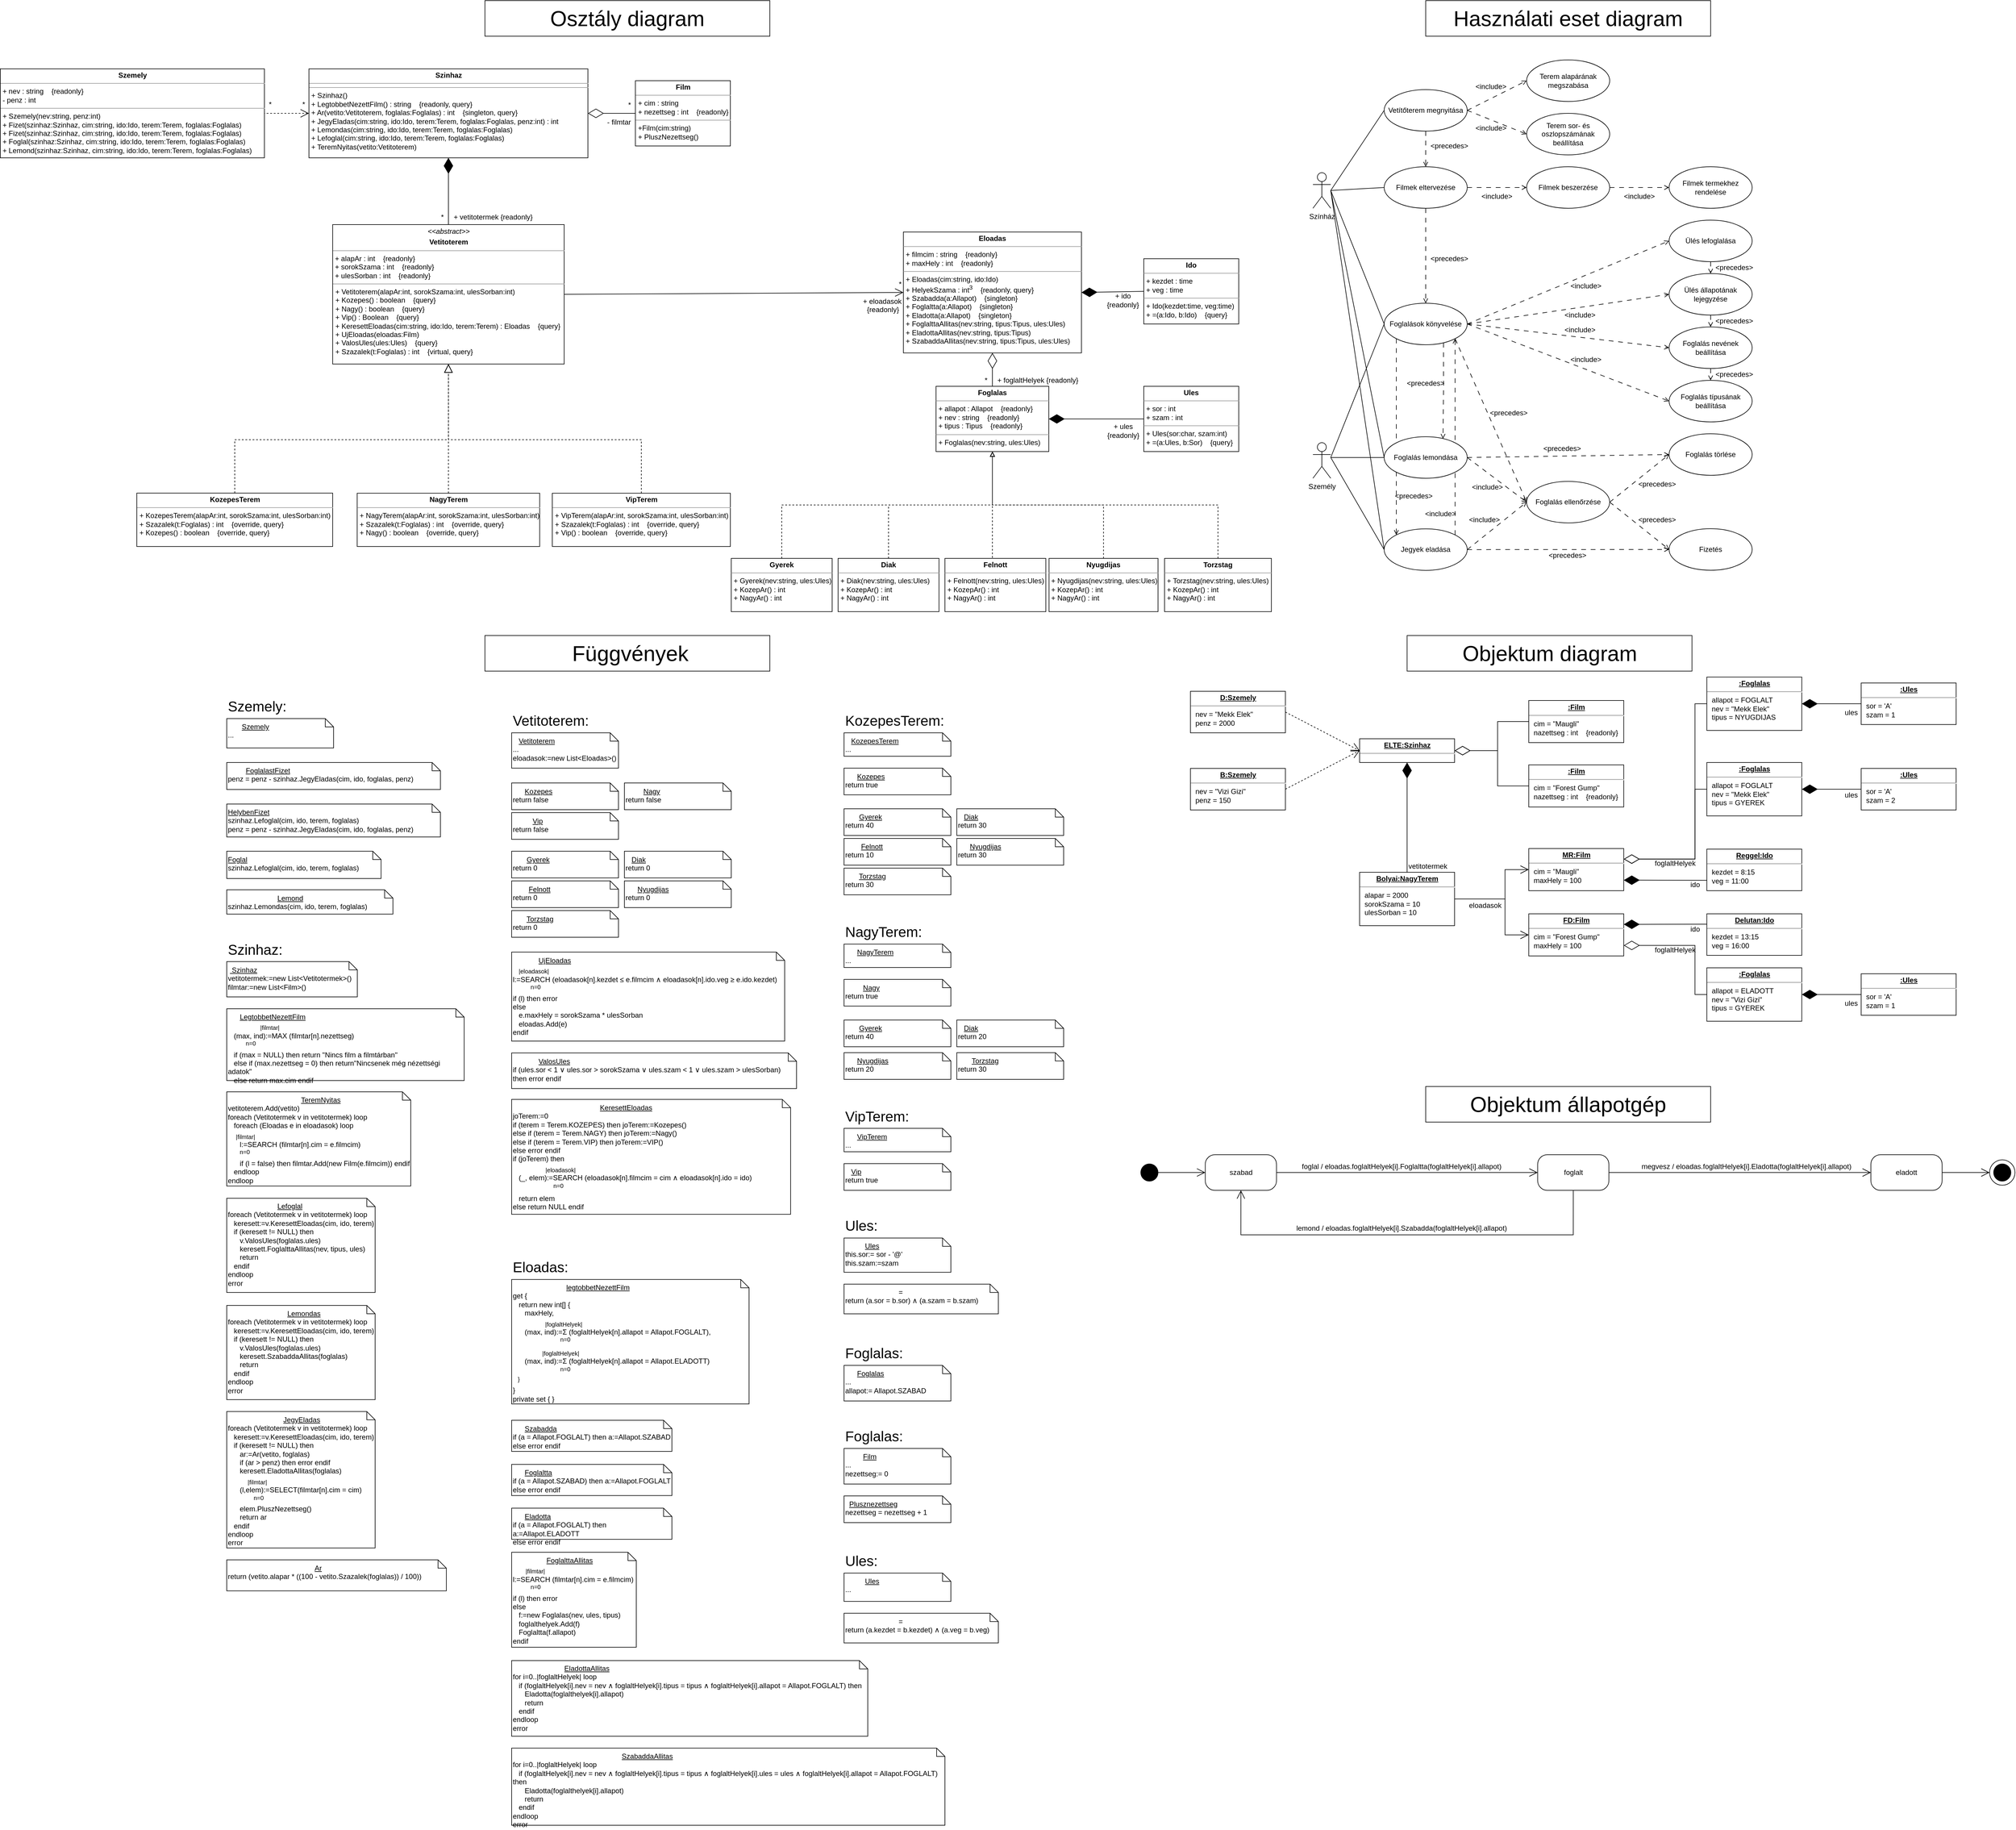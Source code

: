 <mxfile version="21.3.2" type="device">
  <diagram name="1 oldal" id="efUGQUTGYi6EQR7r4Sqp">
    <mxGraphModel dx="909" dy="1449" grid="1" gridSize="10" guides="1" tooltips="1" connect="1" arrows="1" fold="1" page="0" pageScale="1" pageWidth="827" pageHeight="1169" math="0" shadow="0">
      <root>
        <mxCell id="0" />
        <mxCell id="1" parent="0" />
        <mxCell id="qI7ad0C5QOCOGanBFrG0-22" value="&lt;p style=&quot;margin:0px;margin-top:4px;text-align:center;&quot;&gt;&lt;i&gt;&amp;lt;&amp;lt;abstract&amp;gt;&amp;gt;&lt;/i&gt;&lt;b&gt;&lt;br&gt;&lt;/b&gt;&lt;/p&gt;&lt;p style=&quot;margin:0px;margin-top:4px;text-align:center;&quot;&gt;&lt;b&gt;Vetitoterem&lt;/b&gt;&lt;br&gt;&lt;b&gt;&lt;/b&gt;&lt;/p&gt;&lt;hr size=&quot;1&quot;&gt;&lt;div&gt;&amp;nbsp;+ alapAr : int&amp;nbsp; &amp;nbsp; {readonly}&lt;br&gt;&lt;/div&gt;&lt;div&gt;&amp;nbsp;+ sorokSzama : int&amp;nbsp; &amp;nbsp; {readonly}&lt;/div&gt;&lt;div&gt;&amp;nbsp;+ ulesSorban : int&amp;nbsp; &amp;nbsp; {readonly}&lt;/div&gt;&lt;hr size=&quot;1&quot;&gt;&lt;p style=&quot;margin:0px;margin-left:4px;&quot;&gt;+ Vetitoterem(alapAr:int, sorokSzama:int, ulesSorban:int)&lt;/p&gt;&lt;p style=&quot;margin:0px;margin-left:4px;&quot;&gt;+ Kozepes() : boolean&amp;nbsp;&amp;nbsp;&amp;nbsp; {query}&lt;/p&gt;&lt;p style=&quot;margin:0px;margin-left:4px;&quot;&gt;+ Nagy() : boolean&amp;nbsp;&amp;nbsp;&amp;nbsp; {query}&lt;/p&gt;&lt;p style=&quot;margin:0px;margin-left:4px;&quot;&gt;+ Vip() : Boolean&amp;nbsp;&amp;nbsp;&amp;nbsp; {query}&lt;/p&gt;&lt;p style=&quot;margin:0px;margin-left:4px;&quot;&gt;+ KeresettEloadas(cim:string, ido:Ido, terem:Terem) : Eloadas &amp;nbsp;&amp;nbsp; {query}&lt;/p&gt;&lt;p style=&quot;margin:0px;margin-left:4px;&quot;&gt;+ UjEloadas(eloadas:Film)&lt;/p&gt;&lt;p style=&quot;margin:0px;margin-left:4px;&quot;&gt;+ ValosUles(ules:Ules)&amp;nbsp;&amp;nbsp;&amp;nbsp; {query}&lt;/p&gt;&lt;p style=&quot;margin:0px;margin-left:4px;&quot;&gt;+ Szazalek(t:Foglalas) : int&amp;nbsp;&amp;nbsp;&amp;nbsp; {virtual, query}&lt;br&gt;&lt;/p&gt;" style="verticalAlign=top;align=left;overflow=fill;fontSize=12;fontFamily=Helvetica;html=1;whiteSpace=wrap;" parent="1" vertex="1">
          <mxGeometry x="298.5" y="317.5" width="390" height="235" as="geometry" />
        </mxCell>
        <mxCell id="qI7ad0C5QOCOGanBFrG0-23" value="&lt;p style=&quot;margin:0px;margin-top:4px;text-align:center;&quot;&gt;&lt;b&gt;Szinhaz&lt;/b&gt;&lt;br&gt;&lt;/p&gt;&lt;hr size=&quot;1&quot;&gt;&lt;hr size=&quot;1&quot;&gt;&lt;div&gt;&lt;div&gt;&amp;nbsp;+ Szinhaz()&lt;/div&gt;&amp;nbsp;+ LegtobbetNezettFilm() : string&amp;nbsp; &amp;nbsp; {readonly, query}&lt;/div&gt;&lt;div&gt;&amp;nbsp;+ Ar(vetito:Vetitoterem, foglalas:Foglalas) : int&amp;nbsp;&amp;nbsp;&amp;nbsp; {singleton, query}&lt;/div&gt;&lt;div&gt;&amp;nbsp;+ JegyEladas(cim:string, ido:Ido, terem:Terem, foglalas:Foglalas, penz:int) : int&lt;/div&gt;&lt;div&gt;&amp;nbsp;+ Lemondas(cim:string, ido:Ido, terem:Terem, foglalas:Foglalas)&lt;/div&gt;&lt;div&gt;&amp;nbsp;+ Lefoglal(cim:string, ido:Ido, terem:Terem, foglalas:Foglalas)&lt;/div&gt;&lt;div&gt;&amp;nbsp;+ TeremNyitas(vetito:Vetitoterem)&lt;br&gt;&lt;/div&gt;" style="verticalAlign=top;align=left;overflow=fill;fontSize=12;fontFamily=Helvetica;html=1;whiteSpace=wrap;" parent="1" vertex="1">
          <mxGeometry x="258.5" y="55" width="470" height="150" as="geometry" />
        </mxCell>
        <mxCell id="qI7ad0C5QOCOGanBFrG0-24" value="&lt;p style=&quot;margin:0px;margin-top:4px;text-align:center;&quot;&gt;&lt;b&gt;KozepesTerem&lt;/b&gt;&lt;br&gt;&lt;/p&gt;&lt;hr size=&quot;1&quot;&gt;&lt;p style=&quot;margin:0px;margin-left:4px;&quot;&gt;+ KozepesTerem(alapAr:int, sorokSzama:int, ulesSorban:int)&lt;/p&gt;&lt;p style=&quot;margin:0px;margin-left:4px;&quot;&gt;+ Szazalek(t:Foglalas) : int&amp;nbsp;&amp;nbsp;&amp;nbsp; {override, query}&lt;br&gt;&lt;/p&gt;&lt;p style=&quot;margin:0px;margin-left:4px;&quot;&gt;+ Kozepes() : boolean &amp;nbsp;&amp;nbsp; {override, query}&lt;/p&gt;&lt;p style=&quot;margin:0px;margin-left:4px;&quot;&gt;&lt;/p&gt;" style="verticalAlign=top;align=left;overflow=fill;fontSize=12;fontFamily=Helvetica;html=1;whiteSpace=wrap;" parent="1" vertex="1">
          <mxGeometry x="-31.5" y="770" width="330" height="90" as="geometry" />
        </mxCell>
        <mxCell id="qI7ad0C5QOCOGanBFrG0-25" value="" style="endArrow=block;dashed=1;endFill=0;endSize=12;html=1;rounded=0;entryX=0.5;entryY=1;entryDx=0;entryDy=0;edgeStyle=elbowEdgeStyle;elbow=vertical;exitX=0.5;exitY=0;exitDx=0;exitDy=0;" parent="1" source="qI7ad0C5QOCOGanBFrG0-24" target="qI7ad0C5QOCOGanBFrG0-22" edge="1">
          <mxGeometry width="160" relative="1" as="geometry">
            <mxPoint x="88.5" y="730" as="sourcePoint" />
            <mxPoint x="648.5" y="620" as="targetPoint" />
            <Array as="points">
              <mxPoint x="368.5" y="680" />
              <mxPoint x="398.5" y="710" />
              <mxPoint x="458.5" y="680" />
              <mxPoint x="468.5" y="680" />
              <mxPoint x="298.5" y="680" />
            </Array>
          </mxGeometry>
        </mxCell>
        <mxCell id="qI7ad0C5QOCOGanBFrG0-26" value="&lt;p style=&quot;margin:0px;margin-top:4px;text-align:center;&quot;&gt;&lt;b&gt;NagyTerem&lt;/b&gt;&lt;br&gt;&lt;/p&gt;&lt;hr size=&quot;1&quot;&gt;&lt;p style=&quot;margin:0px;margin-left:4px;&quot;&gt;+ NagyTerem(alapAr:int, sorokSzama:int, ulesSorban:int)&lt;/p&gt;&lt;p style=&quot;margin:0px;margin-left:4px;&quot;&gt;+ Szazalek(t:Foglalas) : int&amp;nbsp;&amp;nbsp;&amp;nbsp; {override, query}&lt;/p&gt;&lt;p style=&quot;margin:0px;margin-left:4px;&quot;&gt;+ Nagy() : boolean &amp;nbsp;&amp;nbsp; {override, query}&lt;/p&gt;&lt;p style=&quot;margin:0px;margin-left:4px;&quot;&gt;&lt;/p&gt;" style="verticalAlign=top;align=left;overflow=fill;fontSize=12;fontFamily=Helvetica;html=1;whiteSpace=wrap;" parent="1" vertex="1">
          <mxGeometry x="339.75" y="770.21" width="307.5" height="89.79" as="geometry" />
        </mxCell>
        <mxCell id="qI7ad0C5QOCOGanBFrG0-27" value="&lt;p style=&quot;margin:0px;margin-top:4px;text-align:center;&quot;&gt;&lt;b&gt;VipTerem&lt;/b&gt;&lt;br&gt;&lt;/p&gt;&lt;hr size=&quot;1&quot;&gt;&lt;p style=&quot;margin:0px;margin-left:4px;&quot;&gt;+ VipTerem(alapAr:int, sorokSzama:int, ulesSorban:int)&lt;/p&gt;&lt;p style=&quot;margin:0px;margin-left:4px;&quot;&gt;+ Szazalek(t:Foglalas) : int&amp;nbsp;&amp;nbsp;&amp;nbsp; {override, query}&lt;/p&gt;&lt;p style=&quot;margin:0px;margin-left:4px;&quot;&gt;+ Vip() : boolean &amp;nbsp;&amp;nbsp; {override, query}&lt;/p&gt;&lt;p style=&quot;margin:0px;margin-left:4px;&quot;&gt;&lt;/p&gt;" style="verticalAlign=top;align=left;overflow=fill;fontSize=12;fontFamily=Helvetica;html=1;whiteSpace=wrap;" parent="1" vertex="1">
          <mxGeometry x="668.5" y="770.21" width="300" height="89.79" as="geometry" />
        </mxCell>
        <mxCell id="qI7ad0C5QOCOGanBFrG0-30" value="" style="endArrow=block;dashed=1;endFill=0;endSize=12;html=1;rounded=0;entryX=0.5;entryY=1;entryDx=0;entryDy=0;exitX=0.5;exitY=0;exitDx=0;exitDy=0;edgeStyle=elbowEdgeStyle;elbow=vertical;" parent="1" source="qI7ad0C5QOCOGanBFrG0-27" target="qI7ad0C5QOCOGanBFrG0-22" edge="1">
          <mxGeometry width="160" relative="1" as="geometry">
            <mxPoint x="488.5" y="620" as="sourcePoint" />
            <mxPoint x="648.5" y="620" as="targetPoint" />
            <Array as="points">
              <mxPoint x="668.5" y="680" />
              <mxPoint x="688.5" y="680" />
            </Array>
          </mxGeometry>
        </mxCell>
        <mxCell id="qI7ad0C5QOCOGanBFrG0-31" value="" style="endArrow=block;dashed=1;endFill=0;endSize=12;html=1;rounded=0;entryX=0.5;entryY=1;entryDx=0;entryDy=0;exitX=0.5;exitY=0;exitDx=0;exitDy=0;edgeStyle=elbowEdgeStyle;elbow=vertical;" parent="1" source="qI7ad0C5QOCOGanBFrG0-26" target="qI7ad0C5QOCOGanBFrG0-22" edge="1">
          <mxGeometry width="160" relative="1" as="geometry">
            <mxPoint x="528.5" y="660" as="sourcePoint" />
            <mxPoint x="688.5" y="660" as="targetPoint" />
          </mxGeometry>
        </mxCell>
        <mxCell id="qI7ad0C5QOCOGanBFrG0-32" value="&lt;p style=&quot;margin:0px;margin-top:4px;text-align:center;&quot;&gt;&lt;b&gt;Eloadas&lt;/b&gt;&lt;br&gt;&lt;/p&gt;&lt;hr size=&quot;1&quot;&gt;&lt;p style=&quot;margin:0px;margin-left:4px;&quot;&gt;+ filmcim : string&amp;nbsp; &amp;nbsp; {readonly}&lt;/p&gt;&lt;p style=&quot;margin:0px;margin-left:4px;&quot;&gt;+ maxHely : int&amp;nbsp;&amp;nbsp;&amp;nbsp; {readonly}&lt;/p&gt;&lt;hr size=&quot;1&quot;&gt;&lt;p style=&quot;margin:0px;margin-left:4px;&quot;&gt;+ Eloadas(cim:string, ido:Ido)&lt;/p&gt;&lt;p style=&quot;margin:0px;margin-left:4px;&quot;&gt;+ HelyekSzama : int&lt;sup&gt;3&lt;/sup&gt;&amp;nbsp;&amp;nbsp;&amp;nbsp; {readonly, query}&lt;/p&gt;&lt;p style=&quot;margin:0px;margin-left:4px;&quot;&gt;+ Szabadda(a:Allapot)&amp;nbsp;&amp;nbsp;&amp;nbsp; {singleton}&lt;/p&gt;&lt;p style=&quot;margin:0px;margin-left:4px;&quot;&gt;+ Foglaltta(a:Allapot)&amp;nbsp;&amp;nbsp;&amp;nbsp; {singleton}&lt;/p&gt;&lt;p style=&quot;margin:0px;margin-left:4px;&quot;&gt;+ Eladotta(a:Allapot)&amp;nbsp;&amp;nbsp;&amp;nbsp; {singleton}&lt;br&gt;&lt;/p&gt;&lt;p style=&quot;margin:0px;margin-left:4px;&quot;&gt;+ FoglalttaAllitas(nev:string, tipus:Tipus, ules:Ules)&lt;/p&gt;&lt;p style=&quot;margin:0px;margin-left:4px;&quot;&gt;+ EladottaAllitas(nev:string, tipus:Tipus)&lt;/p&gt;&lt;p style=&quot;margin:0px;margin-left:4px;&quot;&gt;+ SzabaddaAllitas(nev:string, tipus:Tipus, ules:Ules)&lt;/p&gt;" style="verticalAlign=top;align=left;overflow=fill;fontSize=12;fontFamily=Helvetica;html=1;whiteSpace=wrap;" parent="1" vertex="1">
          <mxGeometry x="1260" y="330" width="300" height="203.75" as="geometry" />
        </mxCell>
        <mxCell id="qI7ad0C5QOCOGanBFrG0-33" value="&lt;p style=&quot;margin:0px;margin-top:4px;text-align:center;&quot;&gt;&lt;b&gt;Foglalas&lt;/b&gt;&lt;br&gt;&lt;/p&gt;&lt;hr size=&quot;1&quot;&gt;&lt;p style=&quot;margin:0px;margin-left:4px;&quot;&gt;+ allapot : Allapot&amp;nbsp; &amp;nbsp; {readonly}&lt;/p&gt;&lt;p style=&quot;margin:0px;margin-left:4px;&quot;&gt;+ nev : string&amp;nbsp; &amp;nbsp; {readonly}&lt;/p&gt;&lt;p style=&quot;margin:0px;margin-left:4px;&quot;&gt;+ tipus : Tipus &amp;nbsp;&amp;nbsp; {readonly}&lt;br&gt;&lt;/p&gt;&lt;hr size=&quot;1&quot;&gt;&lt;p style=&quot;margin:0px;margin-left:4px;&quot;&gt;+ Foglalas(nev:string, ules:Ules)&lt;br&gt;&lt;/p&gt;" style="verticalAlign=top;align=left;overflow=fill;fontSize=12;fontFamily=Helvetica;html=1;whiteSpace=wrap;" parent="1" vertex="1">
          <mxGeometry x="1315" y="590" width="190" height="110" as="geometry" />
        </mxCell>
        <mxCell id="qI7ad0C5QOCOGanBFrG0-36" value="" style="endArrow=diamondThin;endFill=0;endSize=24;html=1;rounded=0;entryX=0.5;entryY=1;entryDx=0;entryDy=0;exitX=0.5;exitY=0;exitDx=0;exitDy=0;" parent="1" source="qI7ad0C5QOCOGanBFrG0-33" target="qI7ad0C5QOCOGanBFrG0-32" edge="1">
          <mxGeometry width="160" relative="1" as="geometry">
            <mxPoint x="1475" y="510" as="sourcePoint" />
            <mxPoint x="1635" y="510" as="targetPoint" />
          </mxGeometry>
        </mxCell>
        <mxCell id="qI7ad0C5QOCOGanBFrG0-38" value="&lt;p style=&quot;margin:0px;margin-top:4px;text-align:center;&quot;&gt;&lt;b&gt;Szemely&lt;/b&gt;&lt;/p&gt;&lt;hr size=&quot;1&quot;&gt;&lt;div&gt;&amp;nbsp;+ nev : string &amp;nbsp;&amp;nbsp; {readonly}&lt;/div&gt;&amp;nbsp;- penz : int&lt;br&gt;&lt;hr size=&quot;1&quot;&gt;&lt;div&gt;&amp;nbsp;+ Szemely(nev:string, penz:int) &lt;br&gt;&lt;/div&gt;&lt;div&gt;&amp;nbsp;+ Fizet(szinhaz:Szinhaz, cim:string, ido:Ido, terem:Terem, foglalas:Foglalas)&lt;/div&gt;&lt;div&gt;&amp;nbsp;+ Fizet(szinhaz:Szinhaz, cim:string, ido:Ido, terem:Terem, foglalas:Foglalas)&lt;/div&gt;&lt;div&gt;&amp;nbsp;+ Foglal(szinhaz:Szinhaz, cim:string, ido:Ido, terem:Terem, foglalas:Foglalas)&lt;div&gt;&amp;nbsp;+ Lemond(szinhaz:Szinhaz, cim:string, ido:Ido, terem:Terem, foglalas:Foglalas)&lt;/div&gt;&lt;/div&gt;" style="verticalAlign=top;align=left;overflow=fill;fontSize=12;fontFamily=Helvetica;html=1;whiteSpace=wrap;" parent="1" vertex="1">
          <mxGeometry x="-261.5" y="55" width="445" height="150" as="geometry" />
        </mxCell>
        <mxCell id="wcJDTHLtC0xWf3YLXLJS-3" value="&lt;div align=&quot;left&quot;&gt;*&amp;nbsp;&amp;nbsp;&amp;nbsp;&amp;nbsp; + vetitotermek {readonly}&lt;br&gt;&lt;/div&gt;" style="text;html=1;strokeColor=none;fillColor=none;align=left;verticalAlign=middle;whiteSpace=wrap;rounded=0;" parent="1" vertex="1">
          <mxGeometry x="478.5" y="290" width="170" height="30" as="geometry" />
        </mxCell>
        <mxCell id="wcJDTHLtC0xWf3YLXLJS-5" value="&lt;p style=&quot;margin:0px;margin-top:4px;text-align:center;&quot;&gt;&lt;b&gt;Film&lt;/b&gt;&lt;br&gt;&lt;/p&gt;&lt;hr size=&quot;1&quot;&gt;&lt;p style=&quot;margin:0px;margin-left:4px;&quot;&gt;+ cim : string&lt;/p&gt;&lt;p style=&quot;margin:0px;margin-left:4px;&quot;&gt;+ nezettseg : int&amp;nbsp;&amp;nbsp;&amp;nbsp; {readonly}&lt;br&gt;&lt;/p&gt;&lt;hr size=&quot;1&quot;&gt;&lt;p style=&quot;margin:0px;margin-left:4px;&quot;&gt;+Film(cim:string)&lt;/p&gt;&lt;p style=&quot;margin:0px;margin-left:4px;&quot;&gt;+ PluszNezettseg()&lt;br&gt;&lt;/p&gt;" style="verticalAlign=top;align=left;overflow=fill;fontSize=12;fontFamily=Helvetica;html=1;whiteSpace=wrap;" parent="1" vertex="1">
          <mxGeometry x="808.5" y="75" width="160" height="110" as="geometry" />
        </mxCell>
        <mxCell id="wcJDTHLtC0xWf3YLXLJS-6" value="&lt;p style=&quot;margin:0px;margin-top:4px;text-align:center;&quot;&gt;&lt;b&gt;Ido&lt;/b&gt;&lt;br&gt;&lt;/p&gt;&lt;hr size=&quot;1&quot;&gt;&lt;p style=&quot;margin:0px;margin-left:4px;&quot;&gt;+ kezdet : time&lt;/p&gt;&lt;p style=&quot;margin:0px;margin-left:4px;&quot;&gt;+ veg : time&lt;br&gt;&lt;/p&gt;&lt;hr size=&quot;1&quot;&gt;&lt;p style=&quot;margin:0px;margin-left:4px;&quot;&gt;+ Ido(kezdet:time, veg:time)&lt;/p&gt;&lt;p style=&quot;margin:0px;margin-left:4px;&quot;&gt;+ =(a:Ido, b:Ido)&amp;nbsp;&amp;nbsp;&amp;nbsp; {query}&lt;/p&gt;" style="verticalAlign=top;align=left;overflow=fill;fontSize=12;fontFamily=Helvetica;html=1;whiteSpace=wrap;" parent="1" vertex="1">
          <mxGeometry x="1665" y="375" width="160" height="110" as="geometry" />
        </mxCell>
        <mxCell id="mAAy-k8h5P1W6E8aGdol-2" value="" style="endArrow=none;endFill=0;endSize=12;html=1;rounded=0;exitX=1;exitY=0.5;exitDx=0;exitDy=0;entryX=0;entryY=0.5;entryDx=0;entryDy=0;startArrow=diamondThin;startFill=0;startSize=24;" parent="1" source="qI7ad0C5QOCOGanBFrG0-23" target="wcJDTHLtC0xWf3YLXLJS-5" edge="1">
          <mxGeometry width="160" relative="1" as="geometry">
            <mxPoint x="758.5" y="190" as="sourcePoint" />
            <mxPoint x="768.5" y="90" as="targetPoint" />
          </mxGeometry>
        </mxCell>
        <mxCell id="mAAy-k8h5P1W6E8aGdol-3" value="" style="endArrow=diamondThin;endFill=1;endSize=24;html=1;rounded=0;entryX=1;entryY=0.5;entryDx=0;entryDy=0;exitX=0;exitY=0.5;exitDx=0;exitDy=0;" parent="1" source="wcJDTHLtC0xWf3YLXLJS-6" target="qI7ad0C5QOCOGanBFrG0-32" edge="1">
          <mxGeometry width="160" relative="1" as="geometry">
            <mxPoint x="1545" y="460" as="sourcePoint" />
            <mxPoint x="1705" y="460" as="targetPoint" />
          </mxGeometry>
        </mxCell>
        <mxCell id="mAAy-k8h5P1W6E8aGdol-8" value="&lt;p style=&quot;margin:0px;margin-top:4px;text-align:center;&quot;&gt;&lt;b&gt;Ules&lt;/b&gt;&lt;br&gt;&lt;/p&gt;&lt;hr size=&quot;1&quot;&gt;&lt;p style=&quot;margin:0px;margin-left:4px;&quot;&gt;+ sor : int&lt;br&gt;&lt;/p&gt;&lt;p style=&quot;margin:0px;margin-left:4px;&quot;&gt;+ szam : int&lt;br&gt;&lt;/p&gt;&lt;hr size=&quot;1&quot;&gt;&lt;p style=&quot;margin:0px;margin-left:4px;&quot;&gt;+ Ules(sor:char, szam:int)&lt;/p&gt;&lt;p style=&quot;margin:0px;margin-left:4px;&quot;&gt;+ =(a:Ules, b:Sor)&amp;nbsp;&amp;nbsp;&amp;nbsp; {query}&lt;/p&gt;" style="verticalAlign=top;align=left;overflow=fill;fontSize=12;fontFamily=Helvetica;html=1;whiteSpace=wrap;" parent="1" vertex="1">
          <mxGeometry x="1665" y="590" width="160" height="110" as="geometry" />
        </mxCell>
        <mxCell id="mAAy-k8h5P1W6E8aGdol-9" value="" style="endArrow=diamondThin;endFill=1;endSize=24;html=1;rounded=0;entryX=1;entryY=0.5;entryDx=0;entryDy=0;exitX=0;exitY=0.5;exitDx=0;exitDy=0;" parent="1" source="mAAy-k8h5P1W6E8aGdol-8" target="qI7ad0C5QOCOGanBFrG0-33" edge="1">
          <mxGeometry width="160" relative="1" as="geometry">
            <mxPoint x="1645" y="750" as="sourcePoint" />
            <mxPoint x="1805" y="750" as="targetPoint" />
          </mxGeometry>
        </mxCell>
        <mxCell id="mAAy-k8h5P1W6E8aGdol-10" value="" style="endArrow=none;endSize=12;dashed=1;html=1;rounded=0;entryX=1;entryY=0.5;entryDx=0;entryDy=0;exitX=0;exitY=0.5;exitDx=0;exitDy=0;endFill=0;startArrow=open;startFill=0;startSize=12;" parent="1" source="qI7ad0C5QOCOGanBFrG0-23" target="qI7ad0C5QOCOGanBFrG0-38" edge="1">
          <mxGeometry x="-0.125" y="100" width="160" relative="1" as="geometry">
            <mxPoint x="158.5" y="250" as="sourcePoint" />
            <mxPoint x="318.5" y="250" as="targetPoint" />
            <mxPoint as="offset" />
          </mxGeometry>
        </mxCell>
        <mxCell id="mAAy-k8h5P1W6E8aGdol-11" value="&lt;div align=&quot;left&quot;&gt;*&amp;nbsp;&amp;nbsp;&amp;nbsp;&amp;nbsp; + foglaltHelyek {readonly}&lt;br&gt;&lt;/div&gt;" style="text;html=1;strokeColor=none;fillColor=none;align=left;verticalAlign=middle;whiteSpace=wrap;rounded=0;" parent="1" vertex="1">
          <mxGeometry x="1395" y="565" width="170" height="30" as="geometry" />
        </mxCell>
        <mxCell id="mAAy-k8h5P1W6E8aGdol-12" value="&lt;div align=&quot;center&quot;&gt;+ ules&lt;br&gt;&lt;/div&gt;&lt;div align=&quot;center&quot;&gt;{readonly}&lt;/div&gt;" style="text;html=1;strokeColor=none;fillColor=none;align=center;verticalAlign=middle;whiteSpace=wrap;rounded=0;" parent="1" vertex="1">
          <mxGeometry x="1602.5" y="645" width="55" height="40" as="geometry" />
        </mxCell>
        <mxCell id="mAAy-k8h5P1W6E8aGdol-13" value="&lt;div align=&quot;center&quot;&gt;+ ido&lt;br&gt;{readonly}&lt;/div&gt;" style="text;html=1;strokeColor=none;fillColor=none;align=center;verticalAlign=middle;whiteSpace=wrap;rounded=0;" parent="1" vertex="1">
          <mxGeometry x="1595" y="430" width="70" height="30" as="geometry" />
        </mxCell>
        <mxCell id="mAAy-k8h5P1W6E8aGdol-16" value="Színház" style="shape=umlActor;verticalLabelPosition=bottom;verticalAlign=top;html=1;" parent="1" vertex="1">
          <mxGeometry x="1950" y="230" width="30" height="60" as="geometry" />
        </mxCell>
        <mxCell id="mAAy-k8h5P1W6E8aGdol-20" style="rounded=0;orthogonalLoop=1;jettySize=auto;html=1;exitX=0;exitY=0.5;exitDx=0;exitDy=0;endArrow=none;endFill=0;" parent="1" source="mAAy-k8h5P1W6E8aGdol-17" edge="1">
          <mxGeometry relative="1" as="geometry">
            <mxPoint x="1980" y="260" as="targetPoint" />
          </mxGeometry>
        </mxCell>
        <mxCell id="mAAy-k8h5P1W6E8aGdol-23" style="edgeStyle=orthogonalEdgeStyle;rounded=0;orthogonalLoop=1;jettySize=auto;html=1;exitX=0.5;exitY=1;exitDx=0;exitDy=0;endArrow=open;endFill=0;dashed=1;dashPattern=8 8;entryX=0.5;entryY=0;entryDx=0;entryDy=0;" parent="1" source="mAAy-k8h5P1W6E8aGdol-17" target="mAAy-k8h5P1W6E8aGdol-18" edge="1">
          <mxGeometry relative="1" as="geometry">
            <mxPoint x="2140" y="230" as="targetPoint" />
          </mxGeometry>
        </mxCell>
        <mxCell id="mAAy-k8h5P1W6E8aGdol-42" style="rounded=0;orthogonalLoop=1;jettySize=auto;html=1;exitX=1;exitY=0.5;exitDx=0;exitDy=0;entryX=0;entryY=0.5;entryDx=0;entryDy=0;dashed=1;dashPattern=8 8;endArrow=open;endFill=0;" parent="1" source="mAAy-k8h5P1W6E8aGdol-17" target="mAAy-k8h5P1W6E8aGdol-41" edge="1">
          <mxGeometry relative="1" as="geometry" />
        </mxCell>
        <mxCell id="mAAy-k8h5P1W6E8aGdol-44" style="rounded=0;orthogonalLoop=1;jettySize=auto;html=1;exitX=1;exitY=0.5;exitDx=0;exitDy=0;entryX=0;entryY=0.5;entryDx=0;entryDy=0;dashed=1;dashPattern=8 8;endArrow=open;endFill=0;" parent="1" source="mAAy-k8h5P1W6E8aGdol-17" target="mAAy-k8h5P1W6E8aGdol-43" edge="1">
          <mxGeometry relative="1" as="geometry" />
        </mxCell>
        <mxCell id="mAAy-k8h5P1W6E8aGdol-17" value="Vetítőterem megnyitása" style="ellipse;whiteSpace=wrap;html=1;" parent="1" vertex="1">
          <mxGeometry x="2070" y="90" width="140" height="70" as="geometry" />
        </mxCell>
        <mxCell id="mAAy-k8h5P1W6E8aGdol-21" style="rounded=0;orthogonalLoop=1;jettySize=auto;html=1;exitX=0;exitY=0.5;exitDx=0;exitDy=0;endArrow=none;endFill=0;" parent="1" source="mAAy-k8h5P1W6E8aGdol-18" edge="1">
          <mxGeometry relative="1" as="geometry">
            <mxPoint x="1980" y="260" as="targetPoint" />
          </mxGeometry>
        </mxCell>
        <mxCell id="mAAy-k8h5P1W6E8aGdol-32" style="rounded=0;orthogonalLoop=1;jettySize=auto;html=1;exitX=1;exitY=0.5;exitDx=0;exitDy=0;entryX=0;entryY=0.5;entryDx=0;entryDy=0;dashed=1;dashPattern=8 8;endArrow=open;endFill=0;" parent="1" source="mAAy-k8h5P1W6E8aGdol-37" target="mAAy-k8h5P1W6E8aGdol-31" edge="1">
          <mxGeometry relative="1" as="geometry" />
        </mxCell>
        <mxCell id="mAAy-k8h5P1W6E8aGdol-18" value="Filmek eltervezése" style="ellipse;whiteSpace=wrap;html=1;" parent="1" vertex="1">
          <mxGeometry x="2070" y="220" width="140" height="70" as="geometry" />
        </mxCell>
        <mxCell id="mAAy-k8h5P1W6E8aGdol-22" style="rounded=0;orthogonalLoop=1;jettySize=auto;html=1;exitX=0;exitY=0.5;exitDx=0;exitDy=0;endArrow=none;endFill=0;" parent="1" source="mAAy-k8h5P1W6E8aGdol-19" edge="1">
          <mxGeometry relative="1" as="geometry">
            <mxPoint x="1980" y="260" as="targetPoint" />
          </mxGeometry>
        </mxCell>
        <mxCell id="mAAy-k8h5P1W6E8aGdol-56" style="rounded=0;orthogonalLoop=1;jettySize=auto;html=1;exitX=0;exitY=0.5;exitDx=0;exitDy=0;endArrow=none;endFill=0;" parent="1" source="mAAy-k8h5P1W6E8aGdol-19" edge="1">
          <mxGeometry relative="1" as="geometry">
            <mxPoint x="1980" y="710" as="targetPoint" />
          </mxGeometry>
        </mxCell>
        <mxCell id="mAAy-k8h5P1W6E8aGdol-59" style="rounded=0;orthogonalLoop=1;jettySize=auto;html=1;exitX=1;exitY=0.5;exitDx=0;exitDy=0;entryX=0;entryY=0.5;entryDx=0;entryDy=0;endArrow=open;endFill=0;dashed=1;dashPattern=8 8;" parent="1" source="mAAy-k8h5P1W6E8aGdol-19" target="mAAy-k8h5P1W6E8aGdol-58" edge="1">
          <mxGeometry relative="1" as="geometry" />
        </mxCell>
        <mxCell id="mAAy-k8h5P1W6E8aGdol-66" style="edgeStyle=orthogonalEdgeStyle;rounded=0;orthogonalLoop=1;jettySize=auto;html=1;exitX=1;exitY=0;exitDx=0;exitDy=0;entryX=1;entryY=1;entryDx=0;entryDy=0;endArrow=open;endFill=0;dashed=1;dashPattern=8 8;" parent="1" source="mAAy-k8h5P1W6E8aGdol-19" target="mAAy-k8h5P1W6E8aGdol-27" edge="1">
          <mxGeometry relative="1" as="geometry" />
        </mxCell>
        <mxCell id="mAAy-k8h5P1W6E8aGdol-19" value="Jegyek eladása" style="ellipse;whiteSpace=wrap;html=1;" parent="1" vertex="1">
          <mxGeometry x="2070" y="830.21" width="140" height="70" as="geometry" />
        </mxCell>
        <mxCell id="mAAy-k8h5P1W6E8aGdol-25" value="&amp;lt;precedes&amp;gt;" style="text;html=1;strokeColor=none;fillColor=none;align=center;verticalAlign=middle;whiteSpace=wrap;rounded=0;" parent="1" vertex="1">
          <mxGeometry x="2130" y="170" width="100" height="30" as="geometry" />
        </mxCell>
        <mxCell id="mAAy-k8h5P1W6E8aGdol-28" value="" style="edgeStyle=orthogonalEdgeStyle;rounded=0;orthogonalLoop=1;jettySize=auto;html=1;exitX=0.5;exitY=1;exitDx=0;exitDy=0;endArrow=open;endFill=0;dashed=1;dashPattern=8 8;" parent="1" source="mAAy-k8h5P1W6E8aGdol-18" target="mAAy-k8h5P1W6E8aGdol-27" edge="1">
          <mxGeometry relative="1" as="geometry">
            <mxPoint x="2140" y="305" as="sourcePoint" />
            <mxPoint x="2140" y="470" as="targetPoint" />
          </mxGeometry>
        </mxCell>
        <mxCell id="mAAy-k8h5P1W6E8aGdol-30" style="rounded=0;orthogonalLoop=1;jettySize=auto;html=1;exitX=0;exitY=0.5;exitDx=0;exitDy=0;endArrow=none;endFill=0;" parent="1" source="mAAy-k8h5P1W6E8aGdol-27" edge="1">
          <mxGeometry relative="1" as="geometry">
            <mxPoint x="1980" y="260" as="targetPoint" />
          </mxGeometry>
        </mxCell>
        <mxCell id="mAAy-k8h5P1W6E8aGdol-47" style="rounded=0;orthogonalLoop=1;jettySize=auto;html=1;exitX=1;exitY=0.5;exitDx=0;exitDy=0;entryX=0;entryY=0.5;entryDx=0;entryDy=0;dashed=1;dashPattern=8 8;endArrow=open;endFill=0;" parent="1" source="mAAy-k8h5P1W6E8aGdol-27" target="mAAy-k8h5P1W6E8aGdol-46" edge="1">
          <mxGeometry relative="1" as="geometry">
            <mxPoint x="2450.0" y="485" as="sourcePoint" />
          </mxGeometry>
        </mxCell>
        <mxCell id="mAAy-k8h5P1W6E8aGdol-49" style="rounded=0;orthogonalLoop=1;jettySize=auto;html=1;exitX=1;exitY=0.5;exitDx=0;exitDy=0;entryX=0;entryY=0.5;entryDx=0;entryDy=0;dashed=1;dashPattern=8 8;endArrow=open;endFill=0;" parent="1" source="mAAy-k8h5P1W6E8aGdol-27" target="mAAy-k8h5P1W6E8aGdol-48" edge="1">
          <mxGeometry relative="1" as="geometry">
            <mxPoint x="2450.0" y="485" as="sourcePoint" />
          </mxGeometry>
        </mxCell>
        <mxCell id="mAAy-k8h5P1W6E8aGdol-53" style="rounded=0;orthogonalLoop=1;jettySize=auto;html=1;exitX=1;exitY=0.5;exitDx=0;exitDy=0;entryX=0;entryY=0.5;entryDx=0;entryDy=0;dashed=1;dashPattern=8 8;endArrow=open;endFill=0;" parent="1" source="mAAy-k8h5P1W6E8aGdol-27" target="mAAy-k8h5P1W6E8aGdol-52" edge="1">
          <mxGeometry relative="1" as="geometry">
            <mxPoint x="2450.0" y="485" as="sourcePoint" />
          </mxGeometry>
        </mxCell>
        <mxCell id="mAAy-k8h5P1W6E8aGdol-55" style="rounded=0;orthogonalLoop=1;jettySize=auto;html=1;exitX=0;exitY=0.5;exitDx=0;exitDy=0;endArrow=none;endFill=0;" parent="1" source="mAAy-k8h5P1W6E8aGdol-27" edge="1">
          <mxGeometry relative="1" as="geometry">
            <mxPoint x="1980" y="710" as="targetPoint" />
          </mxGeometry>
        </mxCell>
        <mxCell id="mAAy-k8h5P1W6E8aGdol-69" style="rounded=0;orthogonalLoop=1;jettySize=auto;html=1;exitX=1;exitY=1;exitDx=0;exitDy=0;entryX=0;entryY=0.5;entryDx=0;entryDy=0;endArrow=open;endFill=0;dashed=1;dashPattern=8 8;" parent="1" source="mAAy-k8h5P1W6E8aGdol-27" target="mAAy-k8h5P1W6E8aGdol-58" edge="1">
          <mxGeometry relative="1" as="geometry" />
        </mxCell>
        <mxCell id="Cp1J3vhHp7di8gAdqNgf-50" style="edgeStyle=orthogonalEdgeStyle;rounded=0;orthogonalLoop=1;jettySize=auto;html=1;exitX=0;exitY=1;exitDx=0;exitDy=0;entryX=0;entryY=0;entryDx=0;entryDy=0;dashed=1;dashPattern=8 8;endArrow=open;endFill=0;" parent="1" source="mAAy-k8h5P1W6E8aGdol-27" target="mAAy-k8h5P1W6E8aGdol-19" edge="1">
          <mxGeometry relative="1" as="geometry" />
        </mxCell>
        <mxCell id="Cp1J3vhHp7di8gAdqNgf-77" style="rounded=0;orthogonalLoop=1;jettySize=auto;html=1;exitX=1;exitY=0.5;exitDx=0;exitDy=0;entryX=0;entryY=0.5;entryDx=0;entryDy=0;dashed=1;dashPattern=8 8;endArrow=open;endFill=0;" parent="1" source="mAAy-k8h5P1W6E8aGdol-27" target="Cp1J3vhHp7di8gAdqNgf-74" edge="1">
          <mxGeometry relative="1" as="geometry" />
        </mxCell>
        <mxCell id="7cZMRGCg5zAJAYEofahR-9" style="edgeStyle=orthogonalEdgeStyle;rounded=0;orthogonalLoop=1;jettySize=auto;html=1;exitX=0.714;exitY=0.953;exitDx=0;exitDy=0;exitPerimeter=0;entryX=0.708;entryY=0.048;entryDx=0;entryDy=0;entryPerimeter=0;dashed=1;dashPattern=8 8;endArrow=open;endFill=0;" parent="1" source="mAAy-k8h5P1W6E8aGdol-27" target="7cZMRGCg5zAJAYEofahR-7" edge="1">
          <mxGeometry relative="1" as="geometry" />
        </mxCell>
        <mxCell id="mAAy-k8h5P1W6E8aGdol-27" value="Foglalások könyvelése" style="ellipse;whiteSpace=wrap;html=1;" parent="1" vertex="1">
          <mxGeometry x="2070" y="450" width="140" height="70" as="geometry" />
        </mxCell>
        <mxCell id="mAAy-k8h5P1W6E8aGdol-29" value="&amp;lt;precedes&amp;gt;" style="text;html=1;strokeColor=none;fillColor=none;align=center;verticalAlign=middle;whiteSpace=wrap;rounded=0;" parent="1" vertex="1">
          <mxGeometry x="2130" y="360" width="100" height="30" as="geometry" />
        </mxCell>
        <mxCell id="mAAy-k8h5P1W6E8aGdol-31" value="Filmek termekhez rendelése" style="ellipse;whiteSpace=wrap;html=1;" parent="1" vertex="1">
          <mxGeometry x="2550" y="220" width="140" height="70" as="geometry" />
        </mxCell>
        <mxCell id="mAAy-k8h5P1W6E8aGdol-35" value="&amp;lt;include&amp;gt;" style="text;html=1;strokeColor=none;fillColor=none;align=center;verticalAlign=middle;whiteSpace=wrap;rounded=0;" parent="1" vertex="1">
          <mxGeometry x="2210" y="255" width="100" height="30" as="geometry" />
        </mxCell>
        <mxCell id="mAAy-k8h5P1W6E8aGdol-38" value="" style="rounded=0;orthogonalLoop=1;jettySize=auto;html=1;exitX=1;exitY=0.5;exitDx=0;exitDy=0;entryX=0;entryY=0.5;entryDx=0;entryDy=0;dashed=1;dashPattern=8 8;endArrow=open;endFill=0;" parent="1" source="mAAy-k8h5P1W6E8aGdol-18" target="mAAy-k8h5P1W6E8aGdol-37" edge="1">
          <mxGeometry relative="1" as="geometry">
            <mxPoint x="2210" y="255" as="sourcePoint" />
            <mxPoint x="2490" y="255" as="targetPoint" />
          </mxGeometry>
        </mxCell>
        <mxCell id="mAAy-k8h5P1W6E8aGdol-37" value="Filmek beszerzése" style="ellipse;whiteSpace=wrap;html=1;" parent="1" vertex="1">
          <mxGeometry x="2310" y="220" width="140" height="70" as="geometry" />
        </mxCell>
        <mxCell id="mAAy-k8h5P1W6E8aGdol-39" value="&amp;lt;include&amp;gt;" style="text;html=1;strokeColor=none;fillColor=none;align=center;verticalAlign=middle;whiteSpace=wrap;rounded=0;" parent="1" vertex="1">
          <mxGeometry x="2450" y="255" width="100" height="30" as="geometry" />
        </mxCell>
        <mxCell id="mAAy-k8h5P1W6E8aGdol-40" value="&amp;lt;include&amp;gt;" style="text;html=1;strokeColor=none;fillColor=none;align=center;verticalAlign=middle;whiteSpace=wrap;rounded=0;" parent="1" vertex="1">
          <mxGeometry x="2200" y="70" width="100" height="30" as="geometry" />
        </mxCell>
        <mxCell id="mAAy-k8h5P1W6E8aGdol-41" value="Terem alapárának megszabása" style="ellipse;whiteSpace=wrap;html=1;" parent="1" vertex="1">
          <mxGeometry x="2310" y="40" width="140" height="70" as="geometry" />
        </mxCell>
        <mxCell id="mAAy-k8h5P1W6E8aGdol-43" value="Terem sor- és oszlopszámának beállítása" style="ellipse;whiteSpace=wrap;html=1;" parent="1" vertex="1">
          <mxGeometry x="2310" y="130" width="140" height="70" as="geometry" />
        </mxCell>
        <mxCell id="mAAy-k8h5P1W6E8aGdol-45" value="&amp;lt;include&amp;gt;" style="text;html=1;strokeColor=none;fillColor=none;align=center;verticalAlign=middle;whiteSpace=wrap;rounded=0;" parent="1" vertex="1">
          <mxGeometry x="2200" y="140" width="100" height="30" as="geometry" />
        </mxCell>
        <mxCell id="Cp1J3vhHp7di8gAdqNgf-75" style="edgeStyle=orthogonalEdgeStyle;rounded=0;orthogonalLoop=1;jettySize=auto;html=1;exitX=0.5;exitY=1;exitDx=0;exitDy=0;entryX=0.5;entryY=0;entryDx=0;entryDy=0;dashed=1;dashPattern=8 8;endArrow=open;endFill=0;endSize=6;" parent="1" source="mAAy-k8h5P1W6E8aGdol-46" target="Cp1J3vhHp7di8gAdqNgf-74" edge="1">
          <mxGeometry relative="1" as="geometry" />
        </mxCell>
        <mxCell id="mAAy-k8h5P1W6E8aGdol-46" value="Foglalás nevének beállítása" style="ellipse;whiteSpace=wrap;html=1;" parent="1" vertex="1">
          <mxGeometry x="2550" y="490" width="140" height="70" as="geometry" />
        </mxCell>
        <mxCell id="Cp1J3vhHp7di8gAdqNgf-46" style="edgeStyle=orthogonalEdgeStyle;rounded=0;orthogonalLoop=1;jettySize=auto;html=1;exitX=0.5;exitY=1;exitDx=0;exitDy=0;entryX=0.5;entryY=0;entryDx=0;entryDy=0;endArrow=open;endFill=0;dashed=1;dashPattern=8 8;" parent="1" source="mAAy-k8h5P1W6E8aGdol-48" target="mAAy-k8h5P1W6E8aGdol-52" edge="1">
          <mxGeometry relative="1" as="geometry" />
        </mxCell>
        <mxCell id="mAAy-k8h5P1W6E8aGdol-48" value="Ülés lefoglalása" style="ellipse;whiteSpace=wrap;html=1;" parent="1" vertex="1">
          <mxGeometry x="2550" y="310" width="140" height="70" as="geometry" />
        </mxCell>
        <mxCell id="mAAy-k8h5P1W6E8aGdol-50" value="&amp;lt;include&amp;gt;" style="text;html=1;strokeColor=none;fillColor=none;align=center;verticalAlign=middle;whiteSpace=wrap;rounded=0;" parent="1" vertex="1">
          <mxGeometry x="2360" y="406.25" width="100" height="30" as="geometry" />
        </mxCell>
        <mxCell id="mAAy-k8h5P1W6E8aGdol-51" value="&amp;lt;include&amp;gt;" style="text;html=1;strokeColor=none;fillColor=none;align=center;verticalAlign=middle;whiteSpace=wrap;rounded=0;" parent="1" vertex="1">
          <mxGeometry x="2350" y="455" width="100" height="30" as="geometry" />
        </mxCell>
        <mxCell id="mAAy-k8h5P1W6E8aGdol-52" value="Ülés állapotának lejegyzése" style="ellipse;whiteSpace=wrap;html=1;" parent="1" vertex="1">
          <mxGeometry x="2550" y="400" width="140" height="70" as="geometry" />
        </mxCell>
        <mxCell id="mAAy-k8h5P1W6E8aGdol-54" value="Személy" style="shape=umlActor;verticalLabelPosition=bottom;verticalAlign=top;html=1;" parent="1" vertex="1">
          <mxGeometry x="1950" y="685" width="30" height="60" as="geometry" />
        </mxCell>
        <mxCell id="mAAy-k8h5P1W6E8aGdol-57" value="&amp;lt;include&amp;gt;" style="text;html=1;strokeColor=none;fillColor=none;align=center;verticalAlign=middle;whiteSpace=wrap;rounded=0;" parent="1" vertex="1">
          <mxGeometry x="2350" y="480" width="100" height="30" as="geometry" />
        </mxCell>
        <mxCell id="mAAy-k8h5P1W6E8aGdol-62" style="rounded=0;orthogonalLoop=1;jettySize=auto;html=1;exitX=1;exitY=0.5;exitDx=0;exitDy=0;entryX=0;entryY=0.5;entryDx=0;entryDy=0;dashed=1;dashPattern=8 8;endArrow=open;endFill=0;" parent="1" source="mAAy-k8h5P1W6E8aGdol-19" target="mAAy-k8h5P1W6E8aGdol-61" edge="1">
          <mxGeometry relative="1" as="geometry" />
        </mxCell>
        <mxCell id="Cp1J3vhHp7di8gAdqNgf-44" style="rounded=0;orthogonalLoop=1;jettySize=auto;html=1;exitX=1;exitY=0.5;exitDx=0;exitDy=0;entryX=0;entryY=0.5;entryDx=0;entryDy=0;dashed=1;dashPattern=8 8;endArrow=open;endFill=0;" parent="1" source="mAAy-k8h5P1W6E8aGdol-58" target="mAAy-k8h5P1W6E8aGdol-61" edge="1">
          <mxGeometry relative="1" as="geometry" />
        </mxCell>
        <mxCell id="7cZMRGCg5zAJAYEofahR-13" style="rounded=0;orthogonalLoop=1;jettySize=auto;html=1;exitX=1;exitY=0.5;exitDx=0;exitDy=0;entryX=0;entryY=0.5;entryDx=0;entryDy=0;dashed=1;dashPattern=8 8;endArrow=open;endFill=0;" parent="1" source="mAAy-k8h5P1W6E8aGdol-58" target="7cZMRGCg5zAJAYEofahR-12" edge="1">
          <mxGeometry relative="1" as="geometry" />
        </mxCell>
        <mxCell id="mAAy-k8h5P1W6E8aGdol-58" value="Foglalás ellenőrzése" style="ellipse;whiteSpace=wrap;html=1;" parent="1" vertex="1">
          <mxGeometry x="2310" y="750.21" width="140" height="70" as="geometry" />
        </mxCell>
        <mxCell id="mAAy-k8h5P1W6E8aGdol-60" value="&amp;lt;precedes&amp;gt;" style="text;html=1;strokeColor=none;fillColor=none;align=center;verticalAlign=middle;whiteSpace=wrap;rounded=0;" parent="1" vertex="1">
          <mxGeometry x="2328.63" y="860" width="100" height="30" as="geometry" />
        </mxCell>
        <mxCell id="mAAy-k8h5P1W6E8aGdol-61" value="Fizetés" style="ellipse;whiteSpace=wrap;html=1;" parent="1" vertex="1">
          <mxGeometry x="2550" y="830" width="140" height="70" as="geometry" />
        </mxCell>
        <mxCell id="mAAy-k8h5P1W6E8aGdol-64" value="&amp;lt;include&amp;gt;" style="text;html=1;strokeColor=none;fillColor=none;align=center;verticalAlign=middle;whiteSpace=wrap;rounded=0;" parent="1" vertex="1">
          <mxGeometry x="2193.63" y="745" width="100" height="30" as="geometry" />
        </mxCell>
        <mxCell id="mAAy-k8h5P1W6E8aGdol-65" value="&amp;lt;precedes&amp;gt;" style="text;html=1;strokeColor=none;fillColor=none;align=center;verticalAlign=middle;whiteSpace=wrap;rounded=0;" parent="1" vertex="1">
          <mxGeometry x="2480" y="740" width="100" height="30" as="geometry" />
        </mxCell>
        <mxCell id="mAAy-k8h5P1W6E8aGdol-70" value="&amp;lt;precedes&amp;gt;" style="text;html=1;strokeColor=none;fillColor=none;align=center;verticalAlign=middle;whiteSpace=wrap;rounded=0;" parent="1" vertex="1">
          <mxGeometry x="2320" y="680" width="100" height="30" as="geometry" />
        </mxCell>
        <mxCell id="mAAy-k8h5P1W6E8aGdol-71" value="&amp;lt;precedes&amp;gt;" style="text;html=1;strokeColor=none;fillColor=none;align=center;verticalAlign=middle;whiteSpace=wrap;rounded=0;" parent="1" vertex="1">
          <mxGeometry x="2090" y="570" width="100" height="30" as="geometry" />
        </mxCell>
        <mxCell id="mAAy-k8h5P1W6E8aGdol-73" value="&lt;font style=&quot;font-size: 36px;&quot;&gt;Használati eset diagram&lt;br&gt;&lt;/font&gt;" style="rounded=0;whiteSpace=wrap;html=1;" parent="1" vertex="1">
          <mxGeometry x="2140" y="-60" width="480" height="60" as="geometry" />
        </mxCell>
        <mxCell id="mAAy-k8h5P1W6E8aGdol-74" value="&lt;font style=&quot;font-size: 36px;&quot;&gt;Osztály diagram&lt;br&gt;&lt;/font&gt;" style="rounded=0;whiteSpace=wrap;html=1;" parent="1" vertex="1">
          <mxGeometry x="555" y="-60" width="480" height="60" as="geometry" />
        </mxCell>
        <mxCell id="mAAy-k8h5P1W6E8aGdol-75" value="" style="endArrow=diamondThin;endFill=1;endSize=24;html=1;rounded=0;entryX=0.5;entryY=1;entryDx=0;entryDy=0;exitX=0.5;exitY=0;exitDx=0;exitDy=0;" parent="1" source="qI7ad0C5QOCOGanBFrG0-22" target="qI7ad0C5QOCOGanBFrG0-23" edge="1">
          <mxGeometry width="160" relative="1" as="geometry">
            <mxPoint x="308.5" y="270" as="sourcePoint" />
            <mxPoint x="468.5" y="270" as="targetPoint" />
          </mxGeometry>
        </mxCell>
        <mxCell id="mAAy-k8h5P1W6E8aGdol-76" value="&lt;font style=&quot;font-size: 36px;&quot;&gt;Objektum&lt;/font&gt;&lt;font style=&quot;font-size: 36px;&quot;&gt; diagram&lt;br&gt;&lt;/font&gt;" style="rounded=0;whiteSpace=wrap;html=1;" parent="1" vertex="1">
          <mxGeometry x="2108.63" y="1010" width="480" height="60" as="geometry" />
        </mxCell>
        <mxCell id="Cp1J3vhHp7di8gAdqNgf-82" style="edgeStyle=orthogonalEdgeStyle;rounded=0;orthogonalLoop=1;jettySize=auto;html=1;exitX=1;exitY=0.5;exitDx=0;exitDy=0;entryX=0;entryY=0.5;entryDx=0;entryDy=0;startArrow=diamondThin;startFill=0;startSize=24;endArrow=none;endFill=0;" parent="1" source="mAAy-k8h5P1W6E8aGdol-78" target="Cp1J3vhHp7di8gAdqNgf-79" edge="1">
          <mxGeometry relative="1" as="geometry" />
        </mxCell>
        <mxCell id="Cp1J3vhHp7di8gAdqNgf-83" style="edgeStyle=orthogonalEdgeStyle;rounded=0;orthogonalLoop=1;jettySize=auto;html=1;exitX=1;exitY=0.5;exitDx=0;exitDy=0;entryX=0;entryY=0.5;entryDx=0;entryDy=0;startArrow=diamondThin;startFill=0;startSize=24;endArrow=none;endFill=0;" parent="1" source="mAAy-k8h5P1W6E8aGdol-78" target="Cp1J3vhHp7di8gAdqNgf-80" edge="1">
          <mxGeometry relative="1" as="geometry" />
        </mxCell>
        <mxCell id="mAAy-k8h5P1W6E8aGdol-78" value="&lt;p style=&quot;margin:0px;margin-top:4px;text-align:center;text-decoration:underline;&quot;&gt;&lt;b&gt;ELTE:Szinhaz&lt;/b&gt;&lt;/p&gt;&lt;hr&gt;" style="verticalAlign=top;align=left;overflow=fill;fontSize=12;fontFamily=Helvetica;html=1;whiteSpace=wrap;" parent="1" vertex="1">
          <mxGeometry x="2028.63" y="1184" width="160" height="40" as="geometry" />
        </mxCell>
        <mxCell id="Cp1J3vhHp7di8gAdqNgf-14" style="rounded=0;orthogonalLoop=1;jettySize=auto;html=1;exitX=1;exitY=0.5;exitDx=0;exitDy=0;entryX=0;entryY=0.5;entryDx=0;entryDy=0;endArrow=open;endFill=0;endSize=12;edgeStyle=elbowEdgeStyle;" parent="1" source="mAAy-k8h5P1W6E8aGdol-79" target="Cp1J3vhHp7di8gAdqNgf-12" edge="1">
          <mxGeometry relative="1" as="geometry">
            <Array as="points">
              <mxPoint x="2273.63" y="1489" />
            </Array>
          </mxGeometry>
        </mxCell>
        <mxCell id="Cp1J3vhHp7di8gAdqNgf-15" style="rounded=0;orthogonalLoop=1;jettySize=auto;html=1;exitX=1;exitY=0.5;exitDx=0;exitDy=0;entryX=0;entryY=0.5;entryDx=0;entryDy=0;endArrow=open;endFill=0;endSize=12;edgeStyle=elbowEdgeStyle;" parent="1" source="mAAy-k8h5P1W6E8aGdol-79" target="Cp1J3vhHp7di8gAdqNgf-13" edge="1">
          <mxGeometry relative="1" as="geometry">
            <Array as="points">
              <mxPoint x="2273.63" y="1419" />
            </Array>
          </mxGeometry>
        </mxCell>
        <mxCell id="mAAy-k8h5P1W6E8aGdol-79" value="&lt;p style=&quot;margin:0px;margin-top:4px;text-align:center;text-decoration:underline;&quot;&gt;&lt;b&gt;Bolyai:NagyTerem&lt;/b&gt;&lt;br&gt;&lt;/p&gt;&lt;hr&gt;&lt;p style=&quot;margin:0px;margin-left:8px;&quot;&gt;alapar = 2000&lt;br&gt;sorokSzama = 10&lt;br&gt;&lt;/p&gt;&lt;p style=&quot;margin:0px;margin-left:8px;&quot;&gt;ulesSorban = 10&lt;/p&gt;" style="verticalAlign=top;align=left;overflow=fill;fontSize=12;fontFamily=Helvetica;html=1;whiteSpace=wrap;" parent="1" vertex="1">
          <mxGeometry x="2028.63" y="1409" width="160" height="90" as="geometry" />
        </mxCell>
        <mxCell id="mAAy-k8h5P1W6E8aGdol-80" value="" style="endArrow=diamondThin;endFill=1;endSize=24;html=1;rounded=0;entryX=0.5;entryY=1;entryDx=0;entryDy=0;exitX=0.5;exitY=0;exitDx=0;exitDy=0;" parent="1" source="mAAy-k8h5P1W6E8aGdol-79" target="mAAy-k8h5P1W6E8aGdol-78" edge="1">
          <mxGeometry width="160" relative="1" as="geometry">
            <mxPoint x="2233.63" y="1379" as="sourcePoint" />
            <mxPoint x="2053.63" y="1329" as="targetPoint" />
          </mxGeometry>
        </mxCell>
        <mxCell id="Cp1J3vhHp7di8gAdqNgf-1" value="&lt;p style=&quot;margin:0px;margin-top:4px;text-align:center;text-decoration:underline;&quot;&gt;&lt;b&gt;D:Szemely&lt;/b&gt;&lt;/p&gt;&lt;hr&gt;&lt;p style=&quot;margin:0px;margin-left:8px;&quot;&gt;nev = &quot;Mekk Elek&quot;&lt;/p&gt;&lt;p style=&quot;margin:0px;margin-left:8px;&quot;&gt;penz = 2000&lt;br&gt;&lt;/p&gt;" style="verticalAlign=top;align=left;overflow=fill;fontSize=12;fontFamily=Helvetica;html=1;whiteSpace=wrap;" parent="1" vertex="1">
          <mxGeometry x="1743.63" y="1104" width="160" height="70" as="geometry" />
        </mxCell>
        <mxCell id="Cp1J3vhHp7di8gAdqNgf-2" value="&lt;p style=&quot;margin:0px;margin-top:4px;text-align:center;text-decoration:underline;&quot;&gt;&lt;b&gt;B:Szemely&lt;/b&gt;&lt;br&gt;&lt;/p&gt;&lt;hr&gt;&lt;p style=&quot;margin:0px;margin-left:8px;&quot;&gt;nev = &quot;Vizi Gizi&quot;&lt;/p&gt;&lt;p style=&quot;margin:0px;margin-left:8px;&quot;&gt;penz = 150&lt;br&gt;&lt;/p&gt;" style="verticalAlign=top;align=left;overflow=fill;fontSize=12;fontFamily=Helvetica;html=1;whiteSpace=wrap;" parent="1" vertex="1">
          <mxGeometry x="1743.63" y="1234" width="160" height="70" as="geometry" />
        </mxCell>
        <mxCell id="Cp1J3vhHp7di8gAdqNgf-6" value="" style="endArrow=open;endFill=0;endSize=12;html=1;rounded=0;exitX=1;exitY=0.5;exitDx=0;exitDy=0;entryX=0;entryY=0.5;entryDx=0;entryDy=0;dashed=1;startSize=12;startArrow=none;startFill=0;" parent="1" source="Cp1J3vhHp7di8gAdqNgf-2" target="mAAy-k8h5P1W6E8aGdol-78" edge="1">
          <mxGeometry width="160" relative="1" as="geometry">
            <mxPoint x="1833.63" y="1364" as="sourcePoint" />
            <mxPoint x="1993.63" y="1364" as="targetPoint" />
          </mxGeometry>
        </mxCell>
        <mxCell id="Cp1J3vhHp7di8gAdqNgf-7" value="" style="endArrow=open;endFill=0;endSize=12;html=1;rounded=0;exitX=1;exitY=0.5;exitDx=0;exitDy=0;entryX=0;entryY=0.5;entryDx=0;entryDy=0;dashed=1;startSize=12;startArrow=none;startFill=0;" parent="1" source="Cp1J3vhHp7di8gAdqNgf-1" target="mAAy-k8h5P1W6E8aGdol-78" edge="1">
          <mxGeometry width="160" relative="1" as="geometry">
            <mxPoint x="1973.63" y="1114" as="sourcePoint" />
            <mxPoint x="2133.63" y="1114" as="targetPoint" />
          </mxGeometry>
        </mxCell>
        <mxCell id="Cp1J3vhHp7di8gAdqNgf-8" value="&lt;div align=&quot;left&quot;&gt;*&lt;br&gt;&lt;/div&gt;" style="text;html=1;strokeColor=none;fillColor=none;align=left;verticalAlign=middle;whiteSpace=wrap;rounded=0;" parent="1" vertex="1">
          <mxGeometry x="188.5" y="100" width="20" height="30" as="geometry" />
        </mxCell>
        <mxCell id="Cp1J3vhHp7di8gAdqNgf-11" value="&lt;div align=&quot;right&quot;&gt;*&lt;br&gt;&lt;/div&gt;" style="text;html=1;strokeColor=none;fillColor=none;align=right;verticalAlign=middle;whiteSpace=wrap;rounded=0;" parent="1" vertex="1">
          <mxGeometry x="233.5" y="100" width="20" height="30" as="geometry" />
        </mxCell>
        <mxCell id="Cp1J3vhHp7di8gAdqNgf-18" style="rounded=0;orthogonalLoop=1;jettySize=auto;html=1;exitX=1;exitY=0.25;exitDx=0;exitDy=0;entryX=0;entryY=0.25;entryDx=0;entryDy=0;endSize=12;endArrow=none;endFill=0;startSize=24;startArrow=diamondThin;startFill=1;" parent="1" source="Cp1J3vhHp7di8gAdqNgf-12" target="Cp1J3vhHp7di8gAdqNgf-17" edge="1">
          <mxGeometry relative="1" as="geometry" />
        </mxCell>
        <mxCell id="Cp1J3vhHp7di8gAdqNgf-12" value="&lt;p style=&quot;margin:0px;margin-top:4px;text-align:center;text-decoration:underline;&quot;&gt;&lt;b&gt;FD:Film&lt;/b&gt;&lt;br&gt;&lt;/p&gt;&lt;hr&gt;&lt;p style=&quot;margin:0px;margin-left:8px;&quot;&gt;cim = &quot;Forest Gump&quot;&lt;/p&gt;&lt;p style=&quot;margin:0px;margin-left:8px;&quot;&gt;maxHely = 100&lt;/p&gt;" style="verticalAlign=top;align=left;overflow=fill;fontSize=12;fontFamily=Helvetica;html=1;whiteSpace=wrap;" parent="1" vertex="1">
          <mxGeometry x="2313.63" y="1479" width="160" height="71" as="geometry" />
        </mxCell>
        <mxCell id="Cp1J3vhHp7di8gAdqNgf-19" style="rounded=0;orthogonalLoop=1;jettySize=auto;html=1;exitX=1;exitY=0.75;exitDx=0;exitDy=0;entryX=0;entryY=0.75;entryDx=0;entryDy=0;endArrow=none;endFill=0;endSize=12;startArrow=diamondThin;startFill=1;targetPerimeterSpacing=0;startSize=24;" parent="1" source="Cp1J3vhHp7di8gAdqNgf-13" target="Cp1J3vhHp7di8gAdqNgf-16" edge="1">
          <mxGeometry relative="1" as="geometry" />
        </mxCell>
        <mxCell id="Cp1J3vhHp7di8gAdqNgf-71" style="edgeStyle=orthogonalEdgeStyle;rounded=0;orthogonalLoop=1;jettySize=auto;html=1;exitX=1;exitY=0.25;exitDx=0;exitDy=0;entryX=0;entryY=0.5;entryDx=0;entryDy=0;startArrow=diamondThin;startFill=0;endArrow=none;endFill=0;endSize=6;startSize=24;" parent="1" source="Cp1J3vhHp7di8gAdqNgf-13" target="Cp1J3vhHp7di8gAdqNgf-24" edge="1">
          <mxGeometry relative="1" as="geometry">
            <Array as="points">
              <mxPoint x="2593.63" y="1387" />
              <mxPoint x="2593.63" y="1125" />
            </Array>
          </mxGeometry>
        </mxCell>
        <mxCell id="Cp1J3vhHp7di8gAdqNgf-72" style="edgeStyle=orthogonalEdgeStyle;rounded=0;orthogonalLoop=1;jettySize=auto;html=1;exitX=1;exitY=0.25;exitDx=0;exitDy=0;entryX=0;entryY=0.5;entryDx=0;entryDy=0;startArrow=diamondThin;startFill=0;endArrow=none;endFill=0;endSize=6;startSize=24;" parent="1" source="Cp1J3vhHp7di8gAdqNgf-13" target="Cp1J3vhHp7di8gAdqNgf-25" edge="1">
          <mxGeometry relative="1" as="geometry">
            <Array as="points">
              <mxPoint x="2593.63" y="1387" />
              <mxPoint x="2593.63" y="1269" />
            </Array>
          </mxGeometry>
        </mxCell>
        <mxCell id="Cp1J3vhHp7di8gAdqNgf-13" value="&lt;p style=&quot;margin:0px;margin-top:4px;text-align:center;text-decoration:underline;&quot;&gt;&lt;b&gt;MR:Film&lt;/b&gt;&lt;/p&gt;&lt;hr&gt;&lt;p style=&quot;margin:0px;margin-left:8px;&quot;&gt;cim = &quot;Maugli&quot;&lt;/p&gt;&lt;p style=&quot;margin:0px;margin-left:8px;&quot;&gt;maxHely = 100&lt;br&gt;&lt;/p&gt;" style="verticalAlign=top;align=left;overflow=fill;fontSize=12;fontFamily=Helvetica;html=1;whiteSpace=wrap;" parent="1" vertex="1">
          <mxGeometry x="2313.63" y="1369" width="160" height="71" as="geometry" />
        </mxCell>
        <mxCell id="Cp1J3vhHp7di8gAdqNgf-16" value="&lt;p style=&quot;margin:0px;margin-top:4px;text-align:center;text-decoration:underline;&quot;&gt;&lt;b&gt;Reggel:Ido&lt;/b&gt;&lt;br&gt;&lt;/p&gt;&lt;hr&gt;&lt;p style=&quot;margin:0px;margin-left:8px;&quot;&gt;kezdet = 8:15&lt;/p&gt;&lt;p style=&quot;margin:0px;margin-left:8px;&quot;&gt;veg = 11:00&lt;br&gt;&lt;/p&gt;" style="verticalAlign=top;align=left;overflow=fill;fontSize=12;fontFamily=Helvetica;html=1;whiteSpace=wrap;" parent="1" vertex="1">
          <mxGeometry x="2613.63" y="1370" width="160" height="70" as="geometry" />
        </mxCell>
        <mxCell id="Cp1J3vhHp7di8gAdqNgf-17" value="&lt;p style=&quot;margin:0px;margin-top:4px;text-align:center;text-decoration:underline;&quot;&gt;&lt;b&gt;Delutan:Ido&lt;/b&gt;&lt;br&gt;&lt;/p&gt;&lt;hr&gt;&lt;p style=&quot;margin:0px;margin-left:8px;&quot;&gt;kezdet = 13:15&lt;br&gt;&lt;/p&gt;&lt;p style=&quot;margin:0px;margin-left:8px;&quot;&gt;veg = 16:00&lt;br&gt;&lt;/p&gt;" style="verticalAlign=top;align=left;overflow=fill;fontSize=12;fontFamily=Helvetica;html=1;whiteSpace=wrap;" parent="1" vertex="1">
          <mxGeometry x="2613.63" y="1479" width="160" height="70" as="geometry" />
        </mxCell>
        <mxCell id="Cp1J3vhHp7di8gAdqNgf-20" value="&lt;div align=&quot;left&quot;&gt;vetitotermek&lt;br&gt;&lt;/div&gt;" style="text;html=1;strokeColor=none;fillColor=none;align=left;verticalAlign=middle;whiteSpace=wrap;rounded=0;" parent="1" vertex="1">
          <mxGeometry x="2108.63" y="1384" width="90" height="30" as="geometry" />
        </mxCell>
        <mxCell id="Cp1J3vhHp7di8gAdqNgf-21" value="ido" style="text;html=1;strokeColor=none;fillColor=none;align=left;verticalAlign=middle;whiteSpace=wrap;rounded=0;" parent="1" vertex="1">
          <mxGeometry x="2583.63" y="1419" width="30" height="21" as="geometry" />
        </mxCell>
        <mxCell id="Cp1J3vhHp7di8gAdqNgf-22" value="ido" style="text;html=1;strokeColor=none;fillColor=none;align=left;verticalAlign=middle;whiteSpace=wrap;rounded=0;" parent="1" vertex="1">
          <mxGeometry x="2583.63" y="1490" width="30" height="30" as="geometry" />
        </mxCell>
        <mxCell id="Cp1J3vhHp7di8gAdqNgf-23" value="&lt;div align=&quot;left&quot;&gt;eloadasok&lt;br&gt;&lt;/div&gt;" style="text;html=1;strokeColor=none;fillColor=none;align=left;verticalAlign=middle;whiteSpace=wrap;rounded=0;" parent="1" vertex="1">
          <mxGeometry x="2211.13" y="1450" width="70" height="29" as="geometry" />
        </mxCell>
        <mxCell id="Cp1J3vhHp7di8gAdqNgf-31" style="edgeStyle=orthogonalEdgeStyle;rounded=0;orthogonalLoop=1;jettySize=auto;html=1;exitX=1;exitY=0.5;exitDx=0;exitDy=0;entryX=0;entryY=0.5;entryDx=0;entryDy=0;startSize=24;startArrow=diamondThin;startFill=1;endArrow=none;endFill=0;" parent="1" source="Cp1J3vhHp7di8gAdqNgf-24" target="Cp1J3vhHp7di8gAdqNgf-29" edge="1">
          <mxGeometry relative="1" as="geometry" />
        </mxCell>
        <mxCell id="Cp1J3vhHp7di8gAdqNgf-24" value="&lt;p style=&quot;margin:0px;margin-top:4px;text-align:center;text-decoration:underline;&quot;&gt;&lt;b&gt;:Foglalas&lt;/b&gt;&lt;/p&gt;&lt;hr&gt;&lt;p style=&quot;margin:0px;margin-left:8px;&quot;&gt;allapot = FOGLALT&lt;/p&gt;&lt;p style=&quot;margin:0px;margin-left:8px;&quot;&gt;nev = &quot;Mekk Elek&quot;&lt;/p&gt;&lt;p style=&quot;margin:0px;margin-left:8px;&quot;&gt;tipus = NYUGDIJAS&lt;br&gt;&lt;/p&gt;" style="verticalAlign=top;align=left;overflow=fill;fontSize=12;fontFamily=Helvetica;html=1;whiteSpace=wrap;" parent="1" vertex="1">
          <mxGeometry x="2613.63" y="1080" width="160" height="90" as="geometry" />
        </mxCell>
        <mxCell id="Cp1J3vhHp7di8gAdqNgf-32" style="edgeStyle=orthogonalEdgeStyle;rounded=0;orthogonalLoop=1;jettySize=auto;html=1;exitX=1;exitY=0.5;exitDx=0;exitDy=0;entryX=0;entryY=0.5;entryDx=0;entryDy=0;startSize=24;startArrow=diamondThin;startFill=1;endArrow=none;endFill=0;" parent="1" source="Cp1J3vhHp7di8gAdqNgf-25" target="Cp1J3vhHp7di8gAdqNgf-30" edge="1">
          <mxGeometry relative="1" as="geometry" />
        </mxCell>
        <mxCell id="Cp1J3vhHp7di8gAdqNgf-25" value="&lt;p style=&quot;margin:0px;margin-top:4px;text-align:center;text-decoration:underline;&quot;&gt;&lt;b&gt;:Foglalas&lt;/b&gt;&lt;/p&gt;&lt;hr&gt;&lt;p style=&quot;margin:0px;margin-left:8px;&quot;&gt;allapot = FOGLALT&lt;/p&gt;&lt;p style=&quot;margin:0px;margin-left:8px;&quot;&gt;nev = &quot;Mekk Elek&quot;&lt;/p&gt;&lt;p style=&quot;margin:0px;margin-left:8px;&quot;&gt;tipus = GYEREK&lt;/p&gt;" style="verticalAlign=top;align=left;overflow=fill;fontSize=12;fontFamily=Helvetica;html=1;whiteSpace=wrap;" parent="1" vertex="1">
          <mxGeometry x="2613.63" y="1224" width="160" height="90" as="geometry" />
        </mxCell>
        <mxCell id="Cp1J3vhHp7di8gAdqNgf-28" value="foglaltHelyek" style="text;html=1;strokeColor=none;fillColor=none;align=left;verticalAlign=middle;whiteSpace=wrap;rounded=0;" parent="1" vertex="1">
          <mxGeometry x="2523.63" y="1379" width="70" height="30" as="geometry" />
        </mxCell>
        <mxCell id="Cp1J3vhHp7di8gAdqNgf-29" value="&lt;p style=&quot;margin:0px;margin-top:4px;text-align:center;text-decoration:underline;&quot;&gt;&lt;b&gt;:Ules&lt;/b&gt;&lt;/p&gt;&lt;hr&gt;&lt;p style=&quot;margin:0px;margin-left:8px;&quot;&gt;sor = &#39;A&#39;&lt;/p&gt;&lt;p style=&quot;margin:0px;margin-left:8px;&quot;&gt;szam = 1&lt;br&gt;&lt;/p&gt;" style="verticalAlign=top;align=left;overflow=fill;fontSize=12;fontFamily=Helvetica;html=1;whiteSpace=wrap;" parent="1" vertex="1">
          <mxGeometry x="2873.63" y="1090" width="160" height="70" as="geometry" />
        </mxCell>
        <mxCell id="Cp1J3vhHp7di8gAdqNgf-30" value="&lt;p style=&quot;margin:0px;margin-top:4px;text-align:center;text-decoration:underline;&quot;&gt;&lt;b&gt;:Ules&lt;/b&gt;&lt;/p&gt;&lt;hr&gt;&lt;p style=&quot;margin:0px;margin-left:8px;&quot;&gt;sor = &#39;A&#39;&lt;/p&gt;&lt;p style=&quot;margin:0px;margin-left:8px;&quot;&gt;szam = 2&lt;br&gt;&lt;/p&gt;" style="verticalAlign=top;align=left;overflow=fill;fontSize=12;fontFamily=Helvetica;html=1;whiteSpace=wrap;" parent="1" vertex="1">
          <mxGeometry x="2873.63" y="1234" width="160" height="70" as="geometry" />
        </mxCell>
        <mxCell id="Cp1J3vhHp7di8gAdqNgf-33" value="&lt;div align=&quot;left&quot;&gt;ules&lt;br&gt;&lt;/div&gt;" style="text;html=1;strokeColor=none;fillColor=none;align=left;verticalAlign=middle;whiteSpace=wrap;rounded=0;" parent="1" vertex="1">
          <mxGeometry x="2843.63" y="1120" width="55" height="40" as="geometry" />
        </mxCell>
        <mxCell id="Cp1J3vhHp7di8gAdqNgf-34" value="&lt;div align=&quot;left&quot;&gt;ules&lt;br&gt;&lt;/div&gt;" style="text;html=1;strokeColor=none;fillColor=none;align=left;verticalAlign=middle;whiteSpace=wrap;rounded=0;" parent="1" vertex="1">
          <mxGeometry x="2843.63" y="1259" width="55" height="40" as="geometry" />
        </mxCell>
        <mxCell id="Cp1J3vhHp7di8gAdqNgf-35" value="&lt;p style=&quot;margin:0px;margin-top:4px;text-align:center;text-decoration:underline;&quot;&gt;&lt;b&gt;:Foglalas&lt;/b&gt;&lt;/p&gt;&lt;hr&gt;&lt;p style=&quot;margin:0px;margin-left:8px;&quot;&gt;allapot = ELADOTT&lt;/p&gt;&lt;p style=&quot;margin:0px;margin-left:8px;&quot;&gt;nev = &quot;Vizi Gizi&quot;&lt;/p&gt;&lt;p style=&quot;margin:0px;margin-left:8px;&quot;&gt;tipus = GYEREK&lt;br&gt;&lt;/p&gt;" style="verticalAlign=top;align=left;overflow=fill;fontSize=12;fontFamily=Helvetica;html=1;whiteSpace=wrap;" parent="1" vertex="1">
          <mxGeometry x="2613.63" y="1570" width="160" height="90" as="geometry" />
        </mxCell>
        <mxCell id="Cp1J3vhHp7di8gAdqNgf-36" style="rounded=0;orthogonalLoop=1;jettySize=auto;html=1;entryX=0;entryY=0.5;entryDx=0;entryDy=0;endSize=6;startSize=24;startArrow=diamondThin;startFill=0;endArrow=none;endFill=0;exitX=1;exitY=0.75;exitDx=0;exitDy=0;edgeStyle=elbowEdgeStyle;" parent="1" source="Cp1J3vhHp7di8gAdqNgf-12" target="Cp1J3vhHp7di8gAdqNgf-35" edge="1">
          <mxGeometry relative="1" as="geometry">
            <mxPoint x="2413.63" y="1790" as="sourcePoint" />
            <mxPoint x="2543.63" y="1600" as="targetPoint" />
            <Array as="points">
              <mxPoint x="2593.63" y="1570" />
            </Array>
          </mxGeometry>
        </mxCell>
        <mxCell id="Cp1J3vhHp7di8gAdqNgf-37" value="&lt;div align=&quot;right&quot;&gt;foglaltHelyek&lt;br&gt;&lt;/div&gt;" style="text;html=1;strokeColor=none;fillColor=none;align=left;verticalAlign=middle;whiteSpace=wrap;rounded=0;" parent="1" vertex="1">
          <mxGeometry x="2523.63" y="1530" width="70" height="20" as="geometry" />
        </mxCell>
        <mxCell id="Cp1J3vhHp7di8gAdqNgf-38" style="edgeStyle=orthogonalEdgeStyle;rounded=0;orthogonalLoop=1;jettySize=auto;html=1;exitX=1;exitY=0.5;exitDx=0;exitDy=0;entryX=0;entryY=0.5;entryDx=0;entryDy=0;startSize=24;startArrow=diamondThin;startFill=1;endArrow=none;endFill=0;" parent="1" source="Cp1J3vhHp7di8gAdqNgf-35" target="Cp1J3vhHp7di8gAdqNgf-39" edge="1">
          <mxGeometry relative="1" as="geometry">
            <mxPoint x="2773.63" y="1615" as="sourcePoint" />
          </mxGeometry>
        </mxCell>
        <mxCell id="Cp1J3vhHp7di8gAdqNgf-39" value="&lt;p style=&quot;margin:0px;margin-top:4px;text-align:center;text-decoration:underline;&quot;&gt;&lt;b&gt;:Ules&lt;/b&gt;&lt;/p&gt;&lt;hr&gt;&lt;p style=&quot;margin:0px;margin-left:8px;&quot;&gt;sor = &#39;A&#39;&lt;/p&gt;&lt;p style=&quot;margin:0px;margin-left:8px;&quot;&gt;szam = 1&lt;br&gt;&lt;/p&gt;" style="verticalAlign=top;align=left;overflow=fill;fontSize=12;fontFamily=Helvetica;html=1;whiteSpace=wrap;" parent="1" vertex="1">
          <mxGeometry x="2873.63" y="1580" width="160" height="70" as="geometry" />
        </mxCell>
        <mxCell id="Cp1J3vhHp7di8gAdqNgf-40" value="&lt;div align=&quot;left&quot;&gt;ules&lt;br&gt;&lt;/div&gt;" style="text;html=1;strokeColor=none;fillColor=none;align=left;verticalAlign=middle;whiteSpace=wrap;rounded=0;" parent="1" vertex="1">
          <mxGeometry x="2843.63" y="1610" width="55" height="40" as="geometry" />
        </mxCell>
        <mxCell id="Cp1J3vhHp7di8gAdqNgf-41" value="&lt;font style=&quot;font-size: 36px;&quot;&gt;&lt;span id=&quot;page40R_mcid60&quot; class=&quot;markedContent&quot;&gt;Objektum állapotgép&lt;br&gt;&lt;/span&gt;&lt;/font&gt;" style="rounded=0;whiteSpace=wrap;html=1;" parent="1" vertex="1">
          <mxGeometry x="2140" y="1770" width="480" height="60" as="geometry" />
        </mxCell>
        <mxCell id="Cp1J3vhHp7di8gAdqNgf-42" value="" style="ellipse;whiteSpace=wrap;html=1;aspect=fixed;fillColor=#000000;" parent="1" vertex="1">
          <mxGeometry x="1660" y="1900.49" width="29" height="29" as="geometry" />
        </mxCell>
        <mxCell id="Cp1J3vhHp7di8gAdqNgf-45" value="&amp;lt;precedes&amp;gt;" style="text;html=1;strokeColor=none;fillColor=none;align=center;verticalAlign=middle;whiteSpace=wrap;rounded=0;" parent="1" vertex="1">
          <mxGeometry x="2070" y="760.21" width="100" height="30" as="geometry" />
        </mxCell>
        <mxCell id="Cp1J3vhHp7di8gAdqNgf-47" value="&amp;lt;precedes&amp;gt;" style="text;html=1;strokeColor=none;fillColor=none;align=center;verticalAlign=middle;whiteSpace=wrap;rounded=0;" parent="1" vertex="1">
          <mxGeometry x="2620" y="380" width="80" height="20" as="geometry" />
        </mxCell>
        <mxCell id="Cp1J3vhHp7di8gAdqNgf-48" style="edgeStyle=orthogonalEdgeStyle;rounded=0;orthogonalLoop=1;jettySize=auto;html=1;exitX=0.5;exitY=1;exitDx=0;exitDy=0;endArrow=open;endFill=0;dashed=1;dashPattern=8 8;" parent="1" edge="1">
          <mxGeometry relative="1" as="geometry">
            <mxPoint x="2620" y="470" as="sourcePoint" />
            <mxPoint x="2620" y="490" as="targetPoint" />
          </mxGeometry>
        </mxCell>
        <mxCell id="Cp1J3vhHp7di8gAdqNgf-49" value="&amp;lt;precedes&amp;gt;" style="text;html=1;strokeColor=none;fillColor=none;align=center;verticalAlign=middle;whiteSpace=wrap;rounded=0;" parent="1" vertex="1">
          <mxGeometry x="2620" y="470" width="80" height="20" as="geometry" />
        </mxCell>
        <mxCell id="Cp1J3vhHp7di8gAdqNgf-51" value="&amp;lt;include&amp;gt;" style="text;html=1;strokeColor=none;fillColor=none;align=center;verticalAlign=middle;whiteSpace=wrap;rounded=0;" parent="1" vertex="1">
          <mxGeometry x="2193.63" y="800" width="90" height="30" as="geometry" />
        </mxCell>
        <mxCell id="Cp1J3vhHp7di8gAdqNgf-55" value="" style="ellipse;whiteSpace=wrap;html=1;aspect=fixed;fillColor=#000000;" parent="1" vertex="1">
          <mxGeometry x="3096.88" y="1900.49" width="29" height="29" as="geometry" />
        </mxCell>
        <mxCell id="Cp1J3vhHp7di8gAdqNgf-56" value="" style="ellipse;whiteSpace=wrap;html=1;aspect=fixed;fillColor=none;" parent="1" vertex="1">
          <mxGeometry x="3090" y="1893.62" width="42.75" height="42.75" as="geometry" />
        </mxCell>
        <mxCell id="Cp1J3vhHp7di8gAdqNgf-61" value="" style="rounded=0;orthogonalLoop=1;jettySize=auto;html=1;exitX=1;exitY=0.5;exitDx=0;exitDy=0;entryX=0;entryY=0.5;entryDx=0;entryDy=0;endArrow=open;endFill=0;endSize=12;" parent="1" source="Cp1J3vhHp7di8gAdqNgf-64" target="Cp1J3vhHp7di8gAdqNgf-56" edge="1">
          <mxGeometry relative="1" as="geometry">
            <mxPoint x="2490" y="1915.51" as="sourcePoint" />
            <mxPoint x="2540" y="1915.0" as="targetPoint" />
          </mxGeometry>
        </mxCell>
        <mxCell id="Cp1J3vhHp7di8gAdqNgf-65" value="" style="rounded=0;orthogonalLoop=1;jettySize=auto;html=1;exitX=1;exitY=0.5;exitDx=0;exitDy=0;entryX=0;entryY=0.5;entryDx=0;entryDy=0;endArrow=open;endFill=0;endSize=12;" parent="1" source="Cp1J3vhHp7di8gAdqNgf-42" target="Cp1J3vhHp7di8gAdqNgf-62" edge="1">
          <mxGeometry relative="1" as="geometry">
            <mxPoint x="1707.63" y="1915.49" as="sourcePoint" />
            <mxPoint x="2268.63" y="1914.49" as="targetPoint" />
          </mxGeometry>
        </mxCell>
        <mxCell id="Cp1J3vhHp7di8gAdqNgf-62" value="szabad" style="rounded=1;whiteSpace=wrap;html=1;arcSize=27;" parent="1" vertex="1">
          <mxGeometry x="1768.63" y="1884.99" width="120" height="60" as="geometry" />
        </mxCell>
        <mxCell id="Cp1J3vhHp7di8gAdqNgf-66" value="" style="rounded=0;orthogonalLoop=1;jettySize=auto;html=1;exitX=1;exitY=0.5;exitDx=0;exitDy=0;entryX=0;entryY=0.5;entryDx=0;entryDy=0;endArrow=open;endFill=0;endSize=12;" parent="1" source="Cp1J3vhHp7di8gAdqNgf-62" target="Cp1J3vhHp7di8gAdqNgf-63" edge="1">
          <mxGeometry relative="1" as="geometry">
            <mxPoint x="1988.63" y="1915.99" as="sourcePoint" />
            <mxPoint x="2388.63" y="1914.99" as="targetPoint" />
          </mxGeometry>
        </mxCell>
        <mxCell id="7cZMRGCg5zAJAYEofahR-6" style="edgeStyle=orthogonalEdgeStyle;rounded=0;orthogonalLoop=1;jettySize=auto;html=1;exitX=0.5;exitY=1;exitDx=0;exitDy=0;entryX=0.5;entryY=1;entryDx=0;entryDy=0;endSize=12;endArrow=open;endFill=0;" parent="1" source="Cp1J3vhHp7di8gAdqNgf-63" target="Cp1J3vhHp7di8gAdqNgf-62" edge="1">
          <mxGeometry relative="1" as="geometry">
            <Array as="points">
              <mxPoint x="2389" y="2020" />
              <mxPoint x="1829" y="2020" />
            </Array>
          </mxGeometry>
        </mxCell>
        <mxCell id="Cp1J3vhHp7di8gAdqNgf-63" value="foglalt" style="rounded=1;whiteSpace=wrap;html=1;arcSize=27;" parent="1" vertex="1">
          <mxGeometry x="2328.63" y="1885" width="120" height="60" as="geometry" />
        </mxCell>
        <mxCell id="Cp1J3vhHp7di8gAdqNgf-67" value="" style="rounded=0;orthogonalLoop=1;jettySize=auto;html=1;exitX=1;exitY=0.5;exitDx=0;exitDy=0;entryX=0;entryY=0.5;entryDx=0;entryDy=0;endArrow=open;endFill=0;endSize=12;" parent="1" source="Cp1J3vhHp7di8gAdqNgf-63" target="Cp1J3vhHp7di8gAdqNgf-64" edge="1">
          <mxGeometry relative="1" as="geometry">
            <mxPoint x="2318.63" y="1914.5" as="sourcePoint" />
            <mxPoint x="2568.63" y="1914.5" as="targetPoint" />
          </mxGeometry>
        </mxCell>
        <mxCell id="Cp1J3vhHp7di8gAdqNgf-64" value="eladott" style="rounded=1;whiteSpace=wrap;html=1;arcSize=27;" parent="1" vertex="1">
          <mxGeometry x="2890" y="1885" width="120" height="60" as="geometry" />
        </mxCell>
        <mxCell id="Cp1J3vhHp7di8gAdqNgf-69" value="foglal / eloadas.foglaltHelyek[i].Foglaltta(foglaltHelyek[i].allapot) " style="text;html=1;align=center;verticalAlign=middle;resizable=0;points=[];autosize=1;strokeColor=none;fillColor=none;" parent="1" vertex="1">
          <mxGeometry x="1928.63" y="1889.99" width="340" height="30" as="geometry" />
        </mxCell>
        <mxCell id="Cp1J3vhHp7di8gAdqNgf-70" value="" style="endArrow=open;endFill=1;endSize=12;html=1;rounded=0;elbow=vertical;exitX=1;exitY=0.5;exitDx=0;exitDy=0;entryX=0;entryY=0.5;entryDx=0;entryDy=0;" parent="1" source="qI7ad0C5QOCOGanBFrG0-22" target="qI7ad0C5QOCOGanBFrG0-32" edge="1">
          <mxGeometry width="160" relative="1" as="geometry">
            <mxPoint x="655.5" y="419" as="sourcePoint" />
            <mxPoint x="970" y="432.674" as="targetPoint" />
          </mxGeometry>
        </mxCell>
        <mxCell id="mAAy-k8h5P1W6E8aGdol-14" value="&lt;div&gt;&lt;br&gt;&lt;/div&gt;&lt;div align=&quot;right&quot;&gt;*&lt;br&gt;&lt;/div&gt;&lt;div&gt;&lt;br&gt;&lt;/div&gt;&lt;div align=&quot;left&quot;&gt;+ eloadasok&lt;br&gt;&amp;nbsp; {readonly}&lt;br&gt;&lt;/div&gt;" style="text;html=1;strokeColor=none;fillColor=none;align=left;verticalAlign=middle;whiteSpace=wrap;rounded=0;" parent="1" vertex="1">
          <mxGeometry x="1190" y="391.88" width="70" height="80" as="geometry" />
        </mxCell>
        <mxCell id="Cp1J3vhHp7di8gAdqNgf-74" value="Foglalás típusának beállítása" style="ellipse;whiteSpace=wrap;html=1;" parent="1" vertex="1">
          <mxGeometry x="2550" y="580" width="140" height="70" as="geometry" />
        </mxCell>
        <mxCell id="Cp1J3vhHp7di8gAdqNgf-76" value="&amp;lt;precedes&amp;gt;" style="text;html=1;strokeColor=none;fillColor=none;align=center;verticalAlign=middle;whiteSpace=wrap;rounded=0;" parent="1" vertex="1">
          <mxGeometry x="2620" y="560" width="80" height="20" as="geometry" />
        </mxCell>
        <mxCell id="Cp1J3vhHp7di8gAdqNgf-78" value="&amp;lt;include&amp;gt;" style="text;html=1;strokeColor=none;fillColor=none;align=center;verticalAlign=middle;whiteSpace=wrap;rounded=0;" parent="1" vertex="1">
          <mxGeometry x="2360" y="530" width="100" height="30" as="geometry" />
        </mxCell>
        <mxCell id="Cp1J3vhHp7di8gAdqNgf-79" value="&lt;p style=&quot;margin:0px;margin-top:4px;text-align:center;text-decoration:underline;&quot;&gt;&lt;b&gt;:Film&lt;/b&gt;&lt;/p&gt;&lt;hr&gt;&lt;p style=&quot;margin:0px;margin-left:8px;&quot;&gt;cim = &quot;Maugli&quot;&lt;/p&gt;&lt;p style=&quot;margin:0px;margin-left:8px;&quot;&gt;nazettseg : int&amp;nbsp;&amp;nbsp;&amp;nbsp; {readonly}&lt;/p&gt;" style="verticalAlign=top;align=left;overflow=fill;fontSize=12;fontFamily=Helvetica;html=1;whiteSpace=wrap;" parent="1" vertex="1">
          <mxGeometry x="2313.63" y="1119.5" width="160" height="71" as="geometry" />
        </mxCell>
        <mxCell id="Cp1J3vhHp7di8gAdqNgf-80" value="&lt;p style=&quot;margin:0px;margin-top:4px;text-align:center;text-decoration:underline;&quot;&gt;&lt;b&gt;:Film&lt;/b&gt;&lt;/p&gt;&lt;hr&gt;&lt;p style=&quot;margin:0px;margin-left:8px;&quot;&gt;cim = &quot;Forest Gump&quot;&lt;/p&gt;&lt;p style=&quot;margin:0px;margin-left:8px;&quot;&gt;nazettseg : int&amp;nbsp;&amp;nbsp;&amp;nbsp; {readonly}&lt;/p&gt;" style="verticalAlign=top;align=left;overflow=fill;fontSize=12;fontFamily=Helvetica;html=1;whiteSpace=wrap;" parent="1" vertex="1">
          <mxGeometry x="2313.63" y="1228" width="160" height="71" as="geometry" />
        </mxCell>
        <mxCell id="Cp1J3vhHp7di8gAdqNgf-81" value="&lt;div align=&quot;right&quot;&gt;*&lt;br&gt;&lt;/div&gt;&lt;div&gt;&lt;br&gt;&lt;/div&gt;&lt;div align=&quot;left&quot;&gt;- filmtar&lt;br&gt;&lt;/div&gt;" style="text;html=1;strokeColor=none;fillColor=none;align=left;verticalAlign=middle;whiteSpace=wrap;rounded=0;" parent="1" vertex="1">
          <mxGeometry x="758.5" y="105" width="70" height="50" as="geometry" />
        </mxCell>
        <mxCell id="7cZMRGCg5zAJAYEofahR-1" value="megvesz / eloadas.foglaltHelyek[i].Eladotta(foglaltHelyek[i].allapot) " style="text;html=1;align=center;verticalAlign=middle;resizable=0;points=[];autosize=1;strokeColor=none;fillColor=none;" parent="1" vertex="1">
          <mxGeometry x="2490" y="1890" width="380" height="30" as="geometry" />
        </mxCell>
        <mxCell id="7cZMRGCg5zAJAYEofahR-5" value="lemond / eloadas.foglaltHelyek[i].Szabadda(foglaltHelyek[i].allapot) " style="text;html=1;align=center;verticalAlign=middle;resizable=0;points=[];autosize=1;strokeColor=none;fillColor=none;" parent="1" vertex="1">
          <mxGeometry x="1903.63" y="1994" width="390" height="30" as="geometry" />
        </mxCell>
        <mxCell id="7cZMRGCg5zAJAYEofahR-8" style="rounded=0;orthogonalLoop=1;jettySize=auto;html=1;exitX=0;exitY=0.5;exitDx=0;exitDy=0;endArrow=none;endFill=0;" parent="1" source="7cZMRGCg5zAJAYEofahR-7" edge="1">
          <mxGeometry relative="1" as="geometry">
            <mxPoint x="1980" y="710" as="targetPoint" />
          </mxGeometry>
        </mxCell>
        <mxCell id="7cZMRGCg5zAJAYEofahR-11" style="rounded=0;orthogonalLoop=1;jettySize=auto;html=1;exitX=1;exitY=0.5;exitDx=0;exitDy=0;entryX=0;entryY=0.5;entryDx=0;entryDy=0;dashed=1;dashPattern=8 8;endArrow=open;endFill=0;" parent="1" source="7cZMRGCg5zAJAYEofahR-7" target="mAAy-k8h5P1W6E8aGdol-58" edge="1">
          <mxGeometry relative="1" as="geometry" />
        </mxCell>
        <mxCell id="7cZMRGCg5zAJAYEofahR-14" style="rounded=0;orthogonalLoop=1;jettySize=auto;html=1;exitX=1;exitY=0.5;exitDx=0;exitDy=0;entryX=0;entryY=0.5;entryDx=0;entryDy=0;dashed=1;dashPattern=8 8;endArrow=open;endFill=0;" parent="1" source="7cZMRGCg5zAJAYEofahR-7" target="7cZMRGCg5zAJAYEofahR-12" edge="1">
          <mxGeometry relative="1" as="geometry" />
        </mxCell>
        <mxCell id="7cZMRGCg5zAJAYEofahR-18" style="rounded=0;orthogonalLoop=1;jettySize=auto;html=1;exitX=0;exitY=0.5;exitDx=0;exitDy=0;endArrow=none;endFill=0;" parent="1" source="7cZMRGCg5zAJAYEofahR-7" edge="1">
          <mxGeometry relative="1" as="geometry">
            <mxPoint x="1980" y="260.0" as="targetPoint" />
          </mxGeometry>
        </mxCell>
        <mxCell id="7cZMRGCg5zAJAYEofahR-7" value="Foglalás lemondása" style="ellipse;whiteSpace=wrap;html=1;" parent="1" vertex="1">
          <mxGeometry x="2070" y="675" width="140" height="70" as="geometry" />
        </mxCell>
        <mxCell id="7cZMRGCg5zAJAYEofahR-10" value="&amp;lt;precedes&amp;gt;" style="text;html=1;strokeColor=none;fillColor=none;align=center;verticalAlign=middle;whiteSpace=wrap;rounded=0;" parent="1" vertex="1">
          <mxGeometry x="2230" y="620" width="100" height="30" as="geometry" />
        </mxCell>
        <mxCell id="7cZMRGCg5zAJAYEofahR-12" value="Foglalás törlése" style="ellipse;whiteSpace=wrap;html=1;" parent="1" vertex="1">
          <mxGeometry x="2550" y="670" width="140" height="70" as="geometry" />
        </mxCell>
        <mxCell id="7cZMRGCg5zAJAYEofahR-15" value="&amp;lt;precedes&amp;gt;" style="text;html=1;strokeColor=none;fillColor=none;align=center;verticalAlign=middle;whiteSpace=wrap;rounded=0;" parent="1" vertex="1">
          <mxGeometry x="2480" y="800.21" width="100" height="30" as="geometry" />
        </mxCell>
        <mxCell id="7cZMRGCg5zAJAYEofahR-16" value="&amp;lt;include&amp;gt;" style="text;html=1;strokeColor=none;fillColor=none;align=center;verticalAlign=middle;whiteSpace=wrap;rounded=0;" parent="1" vertex="1">
          <mxGeometry x="2120" y="790.21" width="90" height="30" as="geometry" />
        </mxCell>
        <mxCell id="7cZMRGCg5zAJAYEofahR-19" value="&lt;font style=&quot;font-size: 36px;&quot;&gt;&amp;nbsp;Függvények&lt;br&gt;&lt;/font&gt;" style="rounded=0;whiteSpace=wrap;html=1;" parent="1" vertex="1">
          <mxGeometry x="555" y="1010" width="480" height="60" as="geometry" />
        </mxCell>
        <mxCell id="7cZMRGCg5zAJAYEofahR-20" value="Szemely:" style="text;html=1;align=left;verticalAlign=middle;resizable=0;points=[];autosize=1;strokeColor=none;fillColor=none;fontSize=24;" parent="1" vertex="1">
          <mxGeometry x="120" y="1110" width="120" height="40" as="geometry" />
        </mxCell>
        <mxCell id="7cZMRGCg5zAJAYEofahR-22" value="&lt;div&gt;&lt;span style=&quot;white-space: pre;&quot;&gt; &lt;/span&gt; &lt;span style=&quot;white-space: pre;&quot;&gt; &lt;/span&gt;&amp;nbsp;&amp;nbsp;&amp;nbsp; &lt;u&gt;Szemely&lt;/u&gt;&lt;/div&gt;&lt;div&gt;...&lt;br&gt;&lt;/div&gt;" style="shape=note;size=14;whiteSpace=wrap;html=1;verticalAlign=top;align=left;" parent="1" vertex="1">
          <mxGeometry x="120" y="1150" width="180" height="49.5" as="geometry" />
        </mxCell>
        <mxCell id="7cZMRGCg5zAJAYEofahR-23" value="&lt;div&gt;&lt;span style=&quot;white-space: pre;&quot;&gt; &lt;span style=&quot;white-space: pre;&quot;&gt; &lt;/span&gt;&lt;span style=&quot;white-space: pre;&quot;&gt; &lt;/span&gt;&lt;span style=&quot;white-space: pre;&quot;&gt; &lt;/span&gt;&lt;span style=&quot;white-space: pre;&quot;&gt; &lt;/span&gt;&lt;span style=&quot;white-space: pre;&quot;&gt; &lt;/span&gt;   &lt;u&gt;Foglalast&lt;/u&gt;&lt;/span&gt;&lt;u&gt;Fizet&lt;/u&gt;&lt;/div&gt;&lt;div&gt;penz = penz - szinhaz.JegyEladas(cim, ido, foglalas, penz)&lt;br&gt;&lt;/div&gt;" style="shape=note;size=14;whiteSpace=wrap;html=1;verticalAlign=top;align=left;" parent="1" vertex="1">
          <mxGeometry x="120" y="1224" width="360" height="45.5" as="geometry" />
        </mxCell>
        <mxCell id="7cZMRGCg5zAJAYEofahR-24" value="&lt;div&gt;&lt;span style=&quot;&quot;&gt; &lt;span style=&quot;&quot;&gt; &lt;/span&gt;&lt;span style=&quot;&quot;&gt; &lt;/span&gt;&lt;span style=&quot;&quot;&gt; &lt;/span&gt;&lt;span style=&quot;&quot;&gt; &lt;/span&gt;&lt;/span&gt;&lt;u&gt;HelybenFizet&lt;br&gt;&lt;/u&gt;&lt;/div&gt;&lt;div&gt;szinhaz.Lefoglal(cim, ido, terem, foglalas)&lt;br&gt;&lt;/div&gt;&lt;div&gt;penz = penz - szinhaz.JegyEladas(cim, ido, foglalas, penz)&lt;br&gt;&lt;/div&gt;" style="shape=note;size=14;whiteSpace=wrap;html=1;verticalAlign=top;align=left;" parent="1" vertex="1">
          <mxGeometry x="120" y="1294" width="360" height="55.5" as="geometry" />
        </mxCell>
        <mxCell id="7cZMRGCg5zAJAYEofahR-25" value="&lt;div&gt;&lt;span style=&quot;&quot;&gt; &lt;span style=&quot;&quot;&gt; &lt;/span&gt;&lt;span style=&quot;&quot;&gt; &lt;/span&gt;&lt;span style=&quot;&quot;&gt;   &lt;/span&gt;&lt;/span&gt;&lt;u&gt;Foglal&lt;br&gt;&lt;/u&gt;&lt;/div&gt;&lt;div&gt;szinhaz.Lefoglal(cim, ido, terem, foglalas)&lt;/div&gt;" style="shape=note;size=14;whiteSpace=wrap;html=1;verticalAlign=top;align=left;" parent="1" vertex="1">
          <mxGeometry x="120" y="1373.5" width="260" height="46" as="geometry" />
        </mxCell>
        <mxCell id="7cZMRGCg5zAJAYEofahR-26" value="&lt;div&gt;&lt;span style=&quot;white-space: pre;&quot;&gt; &lt;/span&gt;&lt;span style=&quot;&quot;&gt;&lt;span style=&quot;white-space: pre;&quot;&gt;&amp;nbsp;&amp;nbsp;&amp;nbsp;&amp;nbsp;&lt;/span&gt;&lt;span style=&quot;&quot;&gt;&lt;span style=&quot;white-space: pre;&quot;&gt;&amp;nbsp;&amp;nbsp;&amp;nbsp;&amp;nbsp;&lt;/span&gt;&lt;/span&gt;&lt;span style=&quot;&quot;&gt;&lt;span style=&quot;white-space: pre;&quot;&gt;&amp;nbsp;&amp;nbsp;&amp;nbsp;&amp;nbsp;&lt;/span&gt;&lt;/span&gt;&lt;span style=&quot;&quot;&gt;&lt;span style=&quot;white-space: pre;&quot;&gt;&amp;nbsp;&amp;nbsp;&amp;nbsp;&amp;nbsp;&lt;/span&gt;&lt;/span&gt;&lt;span style=&quot;&quot;&gt;&lt;span style=&quot;&quot;&gt;&lt;span style=&quot;white-space: pre;&quot;&gt;&amp;nbsp;&amp;nbsp;&amp;nbsp;&amp;nbsp;&lt;/span&gt;&lt;/span&gt;&lt;span style=&quot;white-space: pre;&quot;&gt;&amp;nbsp;&amp;nbsp;&amp;nbsp;&amp;nbsp;&lt;/span&gt;&lt;/span&gt;&lt;/span&gt;&lt;u&gt;Lemond&lt;/u&gt;&lt;u&gt;&lt;br&gt;&lt;/u&gt;&lt;div&gt;szinhaz.Lemondas(cim, ido, terem, foglalas)&lt;/div&gt;&lt;/div&gt;" style="shape=note;size=14;whiteSpace=wrap;html=1;verticalAlign=top;align=left;" parent="1" vertex="1">
          <mxGeometry x="120" y="1438.5" width="280" height="41" as="geometry" />
        </mxCell>
        <mxCell id="7cZMRGCg5zAJAYEofahR-28" value="&lt;div align=&quot;left&quot;&gt;Szinhaz:&lt;/div&gt;" style="text;html=1;align=left;verticalAlign=middle;resizable=0;points=[];autosize=1;strokeColor=none;fillColor=none;fontSize=24;" parent="1" vertex="1">
          <mxGeometry x="120" y="1519.5" width="120" height="40" as="geometry" />
        </mxCell>
        <mxCell id="7cZMRGCg5zAJAYEofahR-29" value="&lt;div&gt;&lt;span style=&quot;&quot;&gt;&lt;span style=&quot;white-space: pre;&quot;&gt;&lt;span style=&quot;white-space: pre;&quot;&gt; &lt;/span&gt;&lt;span style=&quot;white-space: pre;&quot;&gt; &lt;/span&gt;&lt;span style=&quot;white-space: pre;&quot;&gt;&lt;span style=&quot;white-space: pre;&quot;&gt; &lt;/span&gt;&lt;span style=&quot;white-space: pre;&quot;&gt; &lt;/span&gt;&lt;span style=&quot;white-space: pre;&quot;&gt; &lt;/span&gt; &lt;/span&gt;&lt;/span&gt;&lt;/span&gt;&lt;u&gt;LegtobbetNezettFilm&lt;/u&gt;&lt;/div&gt;&lt;div&gt;&lt;span style=&quot;&quot;&gt;&lt;span style=&quot;white-space: pre;&quot;&gt;&amp;nbsp;&amp;nbsp;&amp;nbsp;&amp;nbsp;&lt;/span&gt;&lt;/span&gt;&lt;span style=&quot;&quot;&gt;&lt;span style=&quot;white-space: pre;&quot;&gt;&amp;nbsp;&amp;nbsp;&amp;nbsp;&amp;nbsp;&lt;/span&gt;&lt;/span&gt;&lt;sub&gt;&amp;nbsp;&amp;nbsp;&amp;nbsp; &lt;span style=&quot;white-space: pre;&quot;&gt; &lt;/span&gt;&amp;nbsp;&amp;nbsp;&amp;nbsp;&amp;nbsp; |filmtar|&lt;/sub&gt;&lt;br&gt;&lt;/div&gt;&lt;div&gt;&amp;nbsp;&amp;nbsp; (max, ind):=MAX (filmtar[n].nezettseg)&lt;br&gt;&lt;/div&gt;&lt;div&gt;&lt;span style=&quot;&quot;&gt;&lt;span style=&quot;white-space: pre;&quot;&gt;&amp;nbsp;&amp;nbsp;&amp;nbsp;&amp;nbsp;&lt;/span&gt;&lt;/span&gt;&lt;span style=&quot;&quot;&gt;&lt;span style=&quot;white-space: pre;&quot;&gt;&amp;nbsp;&amp;nbsp;&lt;span style=&quot;white-space: pre;&quot;&gt; &lt;/span&gt;&lt;span style=&quot;white-space: pre;&quot;&gt; &lt;/span&gt;&lt;span style=&quot;white-space: pre;&quot;&gt; &lt;/span&gt;&lt;/span&gt;&lt;/span&gt;&lt;sup&gt;n=0&lt;/sup&gt;&lt;br&gt;&lt;/div&gt;&lt;div&gt;&amp;nbsp;&amp;nbsp; if (max = NULL) then return &quot;Nincs film a filmtárban&quot;&lt;/div&gt;&lt;div&gt;&amp;nbsp;&amp;nbsp; else if (max.nezettseg = 0) then return&quot;Nincsenek még nézettségi adatok&quot;&lt;/div&gt;&lt;div&gt;&amp;nbsp;&amp;nbsp; else return max.cim endif&lt;/div&gt;" style="shape=note;size=14;whiteSpace=wrap;html=1;verticalAlign=top;align=left;" parent="1" vertex="1">
          <mxGeometry x="120" y="1639" width="400" height="121" as="geometry" />
        </mxCell>
        <mxCell id="7cZMRGCg5zAJAYEofahR-30" value="&lt;div&gt;&lt;span style=&quot;&quot;&gt;&lt;span style=&quot;white-space: pre;&quot;&gt;&amp;nbsp;&amp;nbsp;&amp;nbsp;&amp;nbsp;&lt;/span&gt;&lt;span style=&quot;&quot;&gt;&lt;span style=&quot;white-space: pre;&quot;&gt;&amp;nbsp;&amp;nbsp;&amp;nbsp;&amp;nbsp;&lt;/span&gt;&lt;/span&gt;&lt;span style=&quot;&quot;&gt;&lt;span style=&quot;white-space: pre;&quot;&gt;&amp;nbsp;&amp;nbsp;&amp;nbsp;&amp;nbsp;&lt;/span&gt;&lt;/span&gt;&lt;span style=&quot;&quot;&gt;&lt;span style=&quot;white-space: pre;&quot;&gt;&amp;nbsp;&amp;nbsp;&amp;nbsp;&amp;nbsp;&lt;/span&gt;&lt;/span&gt;&lt;span style=&quot;&quot;&gt;&lt;span style=&quot;&quot;&gt;&lt;span style=&quot;white-space: pre;&quot;&gt;&amp;nbsp;&amp;nbsp;&amp;nbsp;&amp;nbsp;&lt;/span&gt;&lt;/span&gt;&lt;span style=&quot;white-space: pre;&quot;&gt;&amp;nbsp;&amp;nbsp;&amp;nbsp;&amp;nbsp;&lt;span style=&quot;white-space: pre;&quot;&gt;             &lt;/span&gt;&lt;/span&gt;&lt;/span&gt;&lt;/span&gt;&lt;u&gt;TeremNyitas&lt;br&gt;&lt;/u&gt;&lt;/div&gt;&lt;div&gt;vetitoterem.Add(vetito)&lt;u&gt;&lt;br&gt;&lt;/u&gt;&lt;/div&gt;&lt;div&gt;foreach (Vetitotermek v in vetitotermek) loop&lt;/div&gt;&lt;div&gt;&amp;nbsp;&amp;nbsp; foreach (Eloadas e in eloadasok) loop&lt;/div&gt;&lt;div&gt;&lt;span style=&quot;white-space: pre;&quot;&gt; &lt;/span&gt;&amp;nbsp;&amp;nbsp; &lt;sub&gt;|filmtar|&lt;/sub&gt;&lt;br&gt;&lt;/div&gt;&lt;div&gt;&amp;nbsp;&amp;nbsp;&amp;nbsp;&amp;nbsp;&amp;nbsp; l:=SEARCH (filmtar[n].cim = e.filmcim)&lt;br&gt;&lt;/div&gt;&lt;div&gt;&lt;span style=&quot;white-space: pre;&quot;&gt; &lt;/span&gt;&amp;nbsp;&amp;nbsp;&amp;nbsp;&amp;nbsp; &lt;sup&gt;n=0&lt;/sup&gt;&lt;/div&gt;&lt;div&gt;&amp;nbsp;&amp;nbsp;&amp;nbsp;&amp;nbsp;&amp;nbsp; if (l = false) then filmtar.Add(new Film(e.filmcim)) endif&lt;/div&gt;&lt;div&gt;&amp;nbsp;&amp;nbsp; endloop&lt;/div&gt;&lt;div&gt;endloop&lt;br&gt;&lt;/div&gt;&lt;div&gt;&lt;br&gt;&lt;/div&gt;" style="shape=note;size=14;whiteSpace=wrap;html=1;verticalAlign=top;align=left;" parent="1" vertex="1">
          <mxGeometry x="120" y="1779" width="310" height="158.75" as="geometry" />
        </mxCell>
        <mxCell id="7cZMRGCg5zAJAYEofahR-31" value="&lt;span style=&quot;&quot;&gt;&lt;span style=&quot;white-space: pre;&quot;&gt;&amp;nbsp;&amp;nbsp;&amp;nbsp;&lt;/span&gt;&lt;span style=&quot;&quot;&gt;&lt;span style=&quot;white-space: pre;&quot;&gt;&amp;nbsp;&amp;nbsp;&amp;nbsp;&amp;nbsp;&lt;/span&gt;&lt;/span&gt;&lt;span style=&quot;&quot;&gt;&lt;span style=&quot;white-space: pre;&quot;&gt;&amp;nbsp;&amp;nbsp;&amp;nbsp;&amp;nbsp;&lt;/span&gt;&lt;/span&gt;&lt;span style=&quot;&quot;&gt;&lt;span style=&quot;white-space: pre;&quot;&gt;&amp;nbsp;&amp;nbsp;&amp;nbsp;&amp;nbsp;&lt;/span&gt;&lt;/span&gt;&lt;span style=&quot;&quot;&gt;&lt;span style=&quot;&quot;&gt;&lt;span style=&quot;white-space: pre;&quot;&gt;&amp;nbsp;&amp;nbsp;&amp;nbsp;&amp;nbsp;&lt;/span&gt;&lt;/span&gt;&lt;span style=&quot;white-space: pre;&quot;&gt;&amp;nbsp;&amp;nbsp;&amp;nbsp;&amp;nbsp;&lt;span style=&quot;white-space: pre;&quot;&gt; &lt;span style=&quot;white-space: pre;&quot;&gt; &lt;/span&gt;&lt;/span&gt;&lt;/span&gt;&lt;/span&gt;&lt;/span&gt;&lt;u&gt;Lefoglal&lt;/u&gt;&lt;div&gt;foreach (Vetitotermek v in vetitotermek) loop&lt;/div&gt;&lt;div&gt;&amp;nbsp;&amp;nbsp; keresett:=v.KeresettEloadas(cim, ido, terem)&lt;br&gt;&lt;/div&gt;&lt;div&gt;&amp;nbsp;&amp;nbsp; if (keresett != NULL) then&lt;/div&gt;&lt;div&gt;&amp;nbsp; &amp;nbsp; &amp;nbsp; v.ValosUles(foglalas.ules)&lt;/div&gt;&lt;div&gt;&amp;nbsp; &amp;nbsp; &amp;nbsp; keresett.FoglalttaAllitas(nev, tipus, ules)&lt;/div&gt;&lt;div&gt;&amp;nbsp;&amp;nbsp;&amp;nbsp;&amp;nbsp;&amp;nbsp; return&lt;br&gt;&lt;/div&gt;&lt;div&gt;&amp;nbsp;&amp;nbsp; endif&lt;/div&gt;&lt;div&gt;endloop&lt;/div&gt;&lt;div&gt;error&lt;br&gt;&lt;/div&gt;&lt;div&gt;&lt;br&gt;&lt;/div&gt;" style="shape=note;size=14;whiteSpace=wrap;html=1;verticalAlign=top;align=left;" parent="1" vertex="1">
          <mxGeometry x="120" y="1958.38" width="250" height="158.75" as="geometry" />
        </mxCell>
        <mxCell id="7cZMRGCg5zAJAYEofahR-32" value="&lt;span style=&quot;&quot;&gt;&lt;span style=&quot;white-space: pre;&quot;&gt;&amp;nbsp;&amp;nbsp;&amp;nbsp;&lt;/span&gt;&lt;span style=&quot;&quot;&gt;&lt;span style=&quot;white-space: pre;&quot;&gt;&amp;nbsp;&amp;nbsp;&amp;nbsp;&amp;nbsp;&lt;/span&gt;&lt;/span&gt;&lt;span style=&quot;&quot;&gt;&lt;span style=&quot;white-space: pre;&quot;&gt;&amp;nbsp;&amp;nbsp;&amp;nbsp;&amp;nbsp;&lt;/span&gt;&lt;/span&gt;&lt;span style=&quot;&quot;&gt;&lt;span style=&quot;white-space: pre;&quot;&gt;&amp;nbsp;&amp;nbsp;&amp;nbsp;&amp;nbsp;&lt;/span&gt;&lt;/span&gt;&lt;span style=&quot;&quot;&gt;&lt;span style=&quot;&quot;&gt;&lt;span style=&quot;white-space: pre;&quot;&gt;&amp;nbsp;&amp;nbsp;&amp;nbsp;&amp;nbsp;&lt;/span&gt;&lt;/span&gt;&lt;span style=&quot;white-space: pre;&quot;&gt;&amp;nbsp;&amp;nbsp;&amp;nbsp;&amp;nbsp;&lt;span style=&quot;white-space: pre;&quot;&gt;       &lt;/span&gt;&lt;/span&gt;&lt;/span&gt;&lt;/span&gt;&lt;u&gt;Lemondas&lt;/u&gt;&lt;div&gt;foreach (Vetitotermek v in vetitotermek) loop&lt;/div&gt;&lt;div&gt;&amp;nbsp;&amp;nbsp; keresett:=v.KeresettEloadas(cim, ido, terem)&lt;br&gt;&lt;/div&gt;&lt;div&gt;&amp;nbsp;&amp;nbsp; if (keresett != NULL) then&lt;/div&gt;&lt;div&gt;&amp;nbsp; &amp;nbsp; &amp;nbsp; v.ValosUles(foglalas.ules)&lt;/div&gt;&lt;div&gt;&amp;nbsp; &amp;nbsp; &amp;nbsp; keresett.SzabaddaAllitas(foglalas)&lt;/div&gt;&lt;div&gt;&amp;nbsp;&amp;nbsp;&amp;nbsp;&amp;nbsp;&amp;nbsp; return&lt;br&gt;&lt;/div&gt;&lt;div&gt;&amp;nbsp;&amp;nbsp; endif&lt;/div&gt;&lt;div&gt;endloop&lt;/div&gt;&lt;div&gt;error&lt;br&gt;&lt;/div&gt;&lt;div&gt;&lt;br&gt;&lt;/div&gt;" style="shape=note;size=14;whiteSpace=wrap;html=1;verticalAlign=top;align=left;" parent="1" vertex="1">
          <mxGeometry x="120" y="2138.99" width="250" height="158.75" as="geometry" />
        </mxCell>
        <mxCell id="7cZMRGCg5zAJAYEofahR-33" value="&lt;span style=&quot;&quot;&gt;&lt;span style=&quot;&quot;&gt;&amp;nbsp;&amp;nbsp;&amp;nbsp;&lt;/span&gt;&lt;span style=&quot;&quot;&gt;&lt;span style=&quot;&quot;&gt;&amp;nbsp;&amp;nbsp;&amp;nbsp;&amp;nbsp;&lt;/span&gt;&lt;/span&gt;&lt;span style=&quot;&quot;&gt;&lt;span style=&quot;&quot;&gt;&amp;nbsp;&amp;nbsp;&amp;nbsp;&amp;nbsp;&lt;/span&gt;&lt;/span&gt;&lt;span style=&quot;&quot;&gt;&lt;span style=&quot;&quot;&gt;&amp;nbsp;&amp;nbsp;&amp;nbsp;&amp;nbsp;&lt;/span&gt;&lt;/span&gt;&lt;span style=&quot;&quot;&gt;&lt;span style=&quot;&quot;&gt;&lt;span style=&quot;&quot;&gt;&amp;nbsp;&amp;nbsp;&amp;nbsp;&amp;nbsp;&lt;/span&gt;&lt;/span&gt;&lt;span style=&quot;&quot;&gt;&amp;nbsp;&amp;nbsp;&amp;nbsp;&amp;nbsp;&lt;span style=&quot;&quot;&gt;&lt;span style=&quot;white-space: pre;&quot;&gt;&amp;nbsp;&amp;nbsp;&amp;nbsp;&amp;nbsp;&lt;/span&gt;      &lt;/span&gt;&lt;/span&gt;&lt;/span&gt;&lt;/span&gt;&lt;u&gt;JegyEladas&lt;/u&gt;&lt;div&gt;foreach (Vetitotermek v in vetitotermek) loop&lt;/div&gt;&lt;div&gt;&amp;nbsp;&amp;nbsp; keresett:=v.KeresettEloadas(cim, ido, terem)&lt;br&gt;&lt;/div&gt;&lt;div&gt;&amp;nbsp;&amp;nbsp; if (keresett != NULL) then&lt;/div&gt;&lt;div&gt;&amp;nbsp;&amp;nbsp;&amp;nbsp;&amp;nbsp;&amp;nbsp; ar:=Ar(vetito, foglalas)&lt;/div&gt;&lt;div&gt;&amp;nbsp;&amp;nbsp;&amp;nbsp;&amp;nbsp;&amp;nbsp; if (ar &amp;gt; penz) then error endif&lt;/div&gt;&lt;div&gt;&amp;nbsp; &amp;nbsp; &amp;nbsp; keresett.EladottaAllitas(foglalas)&amp;nbsp;&amp;nbsp;&amp;nbsp;&amp;nbsp;&amp;nbsp; &lt;br&gt;&lt;div&gt;&lt;span style=&quot;white-space: pre;&quot;&gt;&amp;nbsp;&amp;nbsp;&amp;nbsp;&amp;nbsp;&lt;/span&gt;&amp;nbsp;&amp;nbsp; &lt;span style=&quot;white-space: pre;&quot;&gt; &lt;/span&gt;&lt;span style=&quot;white-space: pre;&quot;&gt; &lt;/span&gt;&lt;span style=&quot;white-space: pre;&quot;&gt; &lt;/span&gt;&lt;sub&gt;|filmtar|&lt;/sub&gt;&lt;br&gt;&lt;/div&gt;&lt;div&gt;&amp;nbsp;&amp;nbsp;&amp;nbsp;&amp;nbsp;&amp;nbsp; (l,elem):=SELECT(filmtar[n].cim = cim)&lt;br&gt;&lt;/div&gt;&lt;div&gt;&lt;span style=&quot;&quot;&gt;&lt;span style=&quot;white-space: pre;&quot;&gt;&amp;nbsp;&amp;nbsp;&amp;nbsp;&amp;nbsp;&lt;/span&gt;&lt;/span&gt;&amp;nbsp;&amp;nbsp;&amp;nbsp;&amp;nbsp; &lt;span style=&quot;white-space: pre;&quot;&gt; &lt;/span&gt;&lt;span style=&quot;white-space: pre;&quot;&gt; &lt;/span&gt;&amp;nbsp; &lt;sup&gt;n=0&lt;/sup&gt;&lt;/div&gt;&lt;/div&gt;&lt;div&gt;&amp;nbsp;&amp;nbsp;&amp;nbsp;&amp;nbsp;&amp;nbsp; elem.PluszNezettseg()&lt;br&gt;&lt;/div&gt;&lt;div&gt;&amp;nbsp;&amp;nbsp;&amp;nbsp;&amp;nbsp;&amp;nbsp; return ar&lt;br&gt;&lt;/div&gt;&lt;div&gt;&amp;nbsp;&amp;nbsp; endif&lt;/div&gt;&lt;div&gt;endloop&lt;/div&gt;&lt;div&gt;error&lt;br&gt;&lt;/div&gt;&lt;div&gt;&lt;br&gt;&lt;/div&gt;" style="shape=note;size=14;whiteSpace=wrap;html=1;verticalAlign=top;align=left;" parent="1" vertex="1">
          <mxGeometry x="120" y="2317.75" width="250" height="230" as="geometry" />
        </mxCell>
        <mxCell id="7cZMRGCg5zAJAYEofahR-34" value="&lt;span style=&quot;&quot;&gt;&lt;span style=&quot;&quot;&gt;&amp;nbsp;&amp;nbsp;&amp;nbsp;&lt;/span&gt;&lt;span style=&quot;&quot;&gt;&lt;span style=&quot;&quot;&gt;&amp;nbsp;&amp;nbsp;&amp;nbsp;&amp;nbsp;&lt;/span&gt;&lt;/span&gt;&lt;span style=&quot;&quot;&gt;&lt;span style=&quot;&quot;&gt;&amp;nbsp;&amp;nbsp;&amp;nbsp;&amp;nbsp;&lt;/span&gt;&lt;/span&gt;&lt;span style=&quot;&quot;&gt;&lt;span style=&quot;&quot;&gt;&amp;nbsp;&amp;nbsp;&amp;nbsp;&amp;nbsp;&lt;/span&gt;&lt;/span&gt;&lt;span style=&quot;&quot;&gt;&lt;span style=&quot;&quot;&gt;&lt;span style=&quot;&quot;&gt;&amp;nbsp;&amp;nbsp;&amp;nbsp;&amp;nbsp;&lt;/span&gt;&lt;/span&gt;&lt;span style=&quot;&quot;&gt;&amp;nbsp;&amp;nbsp;&amp;nbsp;&amp;nbsp;&lt;span style=&quot;&quot;&gt;&lt;span style=&quot;&quot;&gt;&amp;nbsp;&amp;nbsp;&amp;nbsp;&amp;nbsp;&lt;/span&gt;&lt;span style=&quot;&quot;&gt;&lt;span style=&quot;&quot;&gt;&amp;nbsp;&amp;nbsp;&amp;nbsp;&amp;nbsp;&lt;/span&gt;&lt;/span&gt;&amp;nbsp; &amp;nbsp;&amp;nbsp;&lt;span style=&quot;&quot;&gt;&lt;span style=&quot;&quot;&gt;&amp;nbsp;&amp;nbsp;&amp;nbsp;&amp;nbsp;&lt;/span&gt;&lt;/span&gt;&lt;span style=&quot;&quot;&gt;&lt;span style=&quot;&quot;&gt;&amp;nbsp;&amp;nbsp;&amp;nbsp;&lt;span style=&quot;white-space: pre;&quot;&gt; &lt;/span&gt;&lt;span style=&quot;white-space: pre;&quot;&gt; &lt;/span&gt;&lt;/span&gt;&lt;/span&gt;&lt;/span&gt;&lt;/span&gt;&lt;/span&gt;&lt;/span&gt;&lt;u&gt;Ar&lt;/u&gt;&lt;div&gt;&lt;div&gt;&lt;div&gt;&lt;div&gt;return (vetito.alapar * ((100 - vetito.Szazalek(foglalas)) / 100))&lt;br&gt;&lt;/div&gt;&lt;br&gt;&lt;br&gt;&lt;/div&gt;&lt;br&gt;&lt;br&gt;&lt;/div&gt;&lt;/div&gt;" style="shape=note;size=14;whiteSpace=wrap;html=1;verticalAlign=top;align=left;" parent="1" vertex="1">
          <mxGeometry x="120" y="2567.75" width="370" height="52.25" as="geometry" />
        </mxCell>
        <mxCell id="7cZMRGCg5zAJAYEofahR-35" value="&lt;div&gt;&lt;span style=&quot;white-space: pre;&quot;&gt; &lt;/span&gt;&lt;u&gt; Szinhaz&lt;br&gt;&lt;/u&gt;&lt;/div&gt;&lt;div&gt;vetitotermek:=new List&amp;lt;Vetitotermek&amp;gt;()&lt;br&gt;&lt;/div&gt;&lt;div&gt;filmtar:=new List&amp;lt;Film&amp;gt;()&lt;br&gt;&lt;/div&gt;" style="shape=note;size=14;whiteSpace=wrap;html=1;verticalAlign=top;align=left;" parent="1" vertex="1">
          <mxGeometry x="120" y="1559.5" width="220" height="59.5" as="geometry" />
        </mxCell>
        <mxCell id="7cZMRGCg5zAJAYEofahR-36" value="&lt;div align=&quot;left&quot;&gt;Eloadas:&lt;/div&gt;" style="text;html=1;align=left;verticalAlign=middle;resizable=0;points=[];autosize=1;strokeColor=none;fillColor=none;fontSize=24;" parent="1" vertex="1">
          <mxGeometry x="600" y="2055.25" width="120" height="40" as="geometry" />
        </mxCell>
        <mxCell id="7cZMRGCg5zAJAYEofahR-37" value="&lt;div&gt;&lt;span style=&quot;&quot;&gt;&lt;span style=&quot;&quot;&gt;&lt;span style=&quot;&quot;&gt;&lt;span style=&quot;&quot;&gt;&amp;nbsp;&amp;nbsp;&amp;nbsp;&amp;nbsp;&lt;/span&gt;&lt;/span&gt;&lt;span style=&quot;&quot;&gt;&lt;span style=&quot;&quot;&gt;&amp;nbsp;&amp;nbsp;&amp;nbsp;&amp;nbsp;&lt;/span&gt;&lt;/span&gt;&lt;span style=&quot;&quot;&gt;&lt;span style=&quot;&quot;&gt;&lt;span style=&quot;&quot;&gt;&amp;nbsp;&amp;nbsp;&amp;nbsp;&amp;nbsp;&lt;/span&gt;&lt;/span&gt;&lt;span style=&quot;&quot;&gt;&lt;span style=&quot;&quot;&gt;&amp;nbsp;&amp;nbsp;&amp;nbsp;&amp;nbsp;&lt;/span&gt;&lt;/span&gt;&lt;span style=&quot;&quot;&gt;&lt;span style=&quot;&quot;&gt;&amp;nbsp;&amp;nbsp;&amp;nbsp;&amp;nbsp;&lt;/span&gt;&lt;/span&gt;&lt;span style=&quot;&quot;&gt;&amp;nbsp;&amp;nbsp;&amp;nbsp;&amp;nbsp;&lt;/span&gt;&lt;/span&gt;&lt;/span&gt;&lt;/span&gt;&lt;span style=&quot;white-space: pre;&quot;&gt; &lt;/span&gt;&lt;span style=&quot;white-space: pre;&quot;&gt; &lt;/span&gt;&lt;span style=&quot;white-space: pre;&quot;&gt; &lt;/span&gt;&lt;u&gt;legtobbetNezettFilm&lt;/u&gt;&lt;/div&gt;&lt;div&gt;get {&lt;/div&gt;&lt;div&gt;&amp;nbsp;&amp;nbsp; return new int[] {&lt;/div&gt;&lt;div&gt;&amp;nbsp;&amp;nbsp;&amp;nbsp;&amp;nbsp;&amp;nbsp; maxHely,&lt;br&gt;&lt;/div&gt;&lt;div&gt;&lt;span style=&quot;&quot;&gt;&lt;span style=&quot;&quot;&gt;&amp;nbsp;&amp;nbsp;&amp;nbsp;&amp;nbsp;&lt;/span&gt;&lt;/span&gt;&lt;span style=&quot;&quot;&gt;&lt;span style=&quot;&quot;&gt;&amp;nbsp;&amp;nbsp;&amp;nbsp;&amp;nbsp;&lt;/span&gt;&lt;/span&gt;&lt;sub&gt;&amp;nbsp;&amp;nbsp;&amp;nbsp; &lt;span style=&quot;&quot;&gt;&lt;span style=&quot;&quot;&gt;&amp;nbsp;&amp;nbsp;&amp;nbsp;&lt;/span&gt;&lt;/span&gt;&amp;nbsp;&amp;nbsp; |foglaltHelyek|&lt;/sub&gt;&lt;br&gt;&lt;/div&gt;&lt;div&gt;&amp;nbsp;&amp;nbsp;&amp;nbsp;&amp;nbsp;&amp;nbsp; (max, ind):=Σ (foglaltHelyek[n].allapot = Allapot.FOGLALT),&lt;br&gt;&lt;/div&gt;&lt;div&gt;&lt;span style=&quot;&quot;&gt;&lt;span style=&quot;&quot;&gt;&amp;nbsp;&amp;nbsp;&amp;nbsp;&amp;nbsp;&lt;/span&gt;&lt;/span&gt;&lt;span style=&quot;&quot;&gt;&lt;span style=&quot;&quot;&gt;&amp;nbsp;&amp;nbsp;&lt;span style=&quot;&quot;&gt;&lt;span style=&quot;&quot;&gt;&amp;nbsp;&amp;nbsp;&amp;nbsp;&amp;nbsp;&lt;/span&gt;&lt;/span&gt;&lt;span style=&quot;&quot;&gt;&lt;span style=&quot;&quot;&gt;&amp;nbsp;&amp;nbsp;&amp;nbsp;&amp;nbsp;&lt;/span&gt;&lt;/span&gt;&lt;span style=&quot;&quot;&gt;&lt;span style=&quot;&quot;&gt;&amp;nbsp;&amp;nbsp;&amp;nbsp;&amp;nbsp; &amp;nbsp; &amp;nbsp;&amp;nbsp;     &lt;/span&gt;&lt;/span&gt;&lt;/span&gt;&lt;/span&gt;&lt;sup&gt;n=0&lt;/sup&gt;&lt;br&gt;&lt;div&gt;&lt;span style=&quot;&quot;&gt;&lt;/span&gt;&lt;span style=&quot;&quot;&gt;&lt;span style=&quot;&quot;&gt;&amp;nbsp;&amp;nbsp;&amp;nbsp;&amp;nbsp;&lt;/span&gt;&lt;/span&gt;&lt;sub&gt;&amp;nbsp;&amp;nbsp;&amp;nbsp; &lt;span style=&quot;&quot;&gt;&lt;span style=&quot;&quot;&gt;&amp;nbsp;&amp;nbsp;&amp;nbsp;&lt;/span&gt;&lt;/span&gt;&amp;nbsp;&amp;nbsp;&amp;nbsp;&amp;nbsp;&amp;nbsp; |foglaltHelyek|&lt;/sub&gt;&lt;br&gt;&lt;/div&gt;&lt;div&gt;&amp;nbsp;&amp;nbsp;&amp;nbsp;&amp;nbsp;&amp;nbsp; (max, ind):=Σ (foglaltHelyek[n].allapot = Allapot.ELADOTT)&lt;br&gt;&lt;/div&gt;&lt;span style=&quot;&quot;&gt;&lt;span style=&quot;&quot;&gt;&amp;nbsp;&amp;nbsp;&amp;nbsp;&amp;nbsp;&lt;/span&gt;&lt;/span&gt;&lt;span style=&quot;&quot;&gt;&lt;span style=&quot;&quot;&gt;&amp;nbsp;&amp;nbsp;&lt;span style=&quot;&quot;&gt;&lt;span style=&quot;&quot;&gt;&amp;nbsp;&amp;nbsp;&amp;nbsp;&amp;nbsp;&lt;/span&gt;&lt;/span&gt;&lt;span style=&quot;&quot;&gt;&lt;span style=&quot;&quot;&gt;&amp;nbsp;&amp;nbsp;&amp;nbsp;&amp;nbsp;&lt;/span&gt;&lt;/span&gt;&lt;span style=&quot;&quot;&gt;&lt;span style=&quot;&quot;&gt;&amp;nbsp;&amp;nbsp;&amp;nbsp;&amp;nbsp;&amp;nbsp;&amp;nbsp;&amp;nbsp;&amp;nbsp;&amp;nbsp; &lt;/span&gt;&lt;/span&gt;&lt;/span&gt;&lt;/span&gt;&lt;sup&gt;n=0&lt;/sup&gt;&lt;/div&gt;&lt;div&gt;&lt;sup&gt;&amp;nbsp;&amp;nbsp; }&lt;/sup&gt;&lt;/div&gt;&lt;div&gt;}&lt;/div&gt;&lt;div&gt;private set { }&lt;br&gt;&lt;/div&gt;" style="shape=note;size=14;whiteSpace=wrap;html=1;verticalAlign=top;align=left;" parent="1" vertex="1">
          <mxGeometry x="600" y="2095.25" width="400" height="209.75" as="geometry" />
        </mxCell>
        <mxCell id="7cZMRGCg5zAJAYEofahR-38" value="&lt;div&gt;&lt;span style=&quot;white-space: pre;&quot;&gt; &lt;span style=&quot;white-space: pre;&quot;&gt; &lt;/span&gt;&lt;span style=&quot;white-space: pre;&quot;&gt; &lt;/span&gt;&lt;span style=&quot;white-space: pre;&quot;&gt;   &lt;/span&gt;&lt;/span&gt;&lt;u&gt;Szabadda&lt;br&gt;&lt;/u&gt;&lt;/div&gt;&lt;div&gt;if (a = Allapot.FOGLALT) then a:=Allapot.SZABAD&lt;/div&gt;&lt;div&gt;else error endif&lt;br&gt;&lt;/div&gt;" style="shape=note;size=14;whiteSpace=wrap;html=1;verticalAlign=top;align=left;" parent="1" vertex="1">
          <mxGeometry x="600" y="2332.5" width="270" height="52.5" as="geometry" />
        </mxCell>
        <mxCell id="7cZMRGCg5zAJAYEofahR-39" value="&lt;div&gt;&lt;span style=&quot;white-space: pre;&quot;&gt; &lt;span style=&quot;white-space: pre;&quot;&gt; &lt;/span&gt;&lt;span style=&quot;white-space: pre;&quot;&gt; &lt;/span&gt;&lt;span style=&quot;white-space: pre;&quot;&gt;   &lt;/span&gt;&lt;/span&gt;&lt;u&gt;Foglaltta&lt;br&gt;&lt;/u&gt;&lt;/div&gt;&lt;div&gt;if (a = Allapot.SZABAD) then a:=Allapot.FOGLALT&lt;/div&gt;&lt;div&gt;else error endif&lt;br&gt;&lt;/div&gt;" style="shape=note;size=14;whiteSpace=wrap;html=1;verticalAlign=top;align=left;" parent="1" vertex="1">
          <mxGeometry x="600" y="2406.88" width="270" height="52.5" as="geometry" />
        </mxCell>
        <mxCell id="7cZMRGCg5zAJAYEofahR-40" value="&lt;div&gt;&lt;span style=&quot;white-space: pre;&quot;&gt; &lt;span style=&quot;white-space: pre;&quot;&gt; &lt;/span&gt;&lt;span style=&quot;white-space: pre;&quot;&gt; &lt;/span&gt;&lt;span style=&quot;white-space: pre;&quot;&gt;   &lt;/span&gt;&lt;/span&gt;&lt;u&gt;Eladotta&lt;br&gt;&lt;/u&gt;&lt;/div&gt;&lt;div&gt;if (a = Allapot.FOGLALT) then a:=Allapot.ELADOTT&lt;/div&gt;&lt;div&gt;else error endif&lt;br&gt;&lt;/div&gt;" style="shape=note;size=14;whiteSpace=wrap;html=1;verticalAlign=top;align=left;" parent="1" vertex="1">
          <mxGeometry x="600" y="2480.63" width="270" height="52.5" as="geometry" />
        </mxCell>
        <mxCell id="7cZMRGCg5zAJAYEofahR-41" value="&lt;div&gt;&lt;span style=&quot;&quot;&gt;&lt;span style=&quot;white-space: pre;&quot;&gt;&amp;nbsp;&amp;nbsp;&amp;nbsp;&amp;nbsp;&lt;/span&gt;&lt;span style=&quot;&quot;&gt;&lt;span style=&quot;white-space: pre;&quot;&gt;&amp;nbsp;&amp;nbsp;&amp;nbsp;&amp;nbsp;&lt;/span&gt;&lt;/span&gt;&lt;span style=&quot;&quot;&gt;&lt;span style=&quot;white-space: pre;&quot;&gt;&amp;nbsp;&amp;nbsp;&amp;nbsp;&amp;nbsp;&lt;/span&gt;&lt;/span&gt;&lt;span style=&quot;&quot;&gt;&lt;span style=&quot;white-space: pre;&quot;&gt;&amp;nbsp;&amp;nbsp;&amp;nbsp;&amp;nbsp;&lt;/span&gt;  &lt;/span&gt;&lt;/span&gt;&lt;u&gt;FoglalttaAllitas&lt;br&gt;&lt;/u&gt;&lt;/div&gt;&lt;div&gt;&lt;div&gt;&lt;span style=&quot;white-space: pre;&quot;&gt;&amp;nbsp;&amp;nbsp;&amp;nbsp;&amp;nbsp;&lt;/span&gt;&lt;sub&gt;&amp;nbsp;&amp;nbsp; |filmtar|&lt;/sub&gt;&lt;br&gt;&lt;/div&gt;&lt;div&gt;l:=SEARCH (filmtar[n].cim = e.filmcim)&lt;br&gt;&lt;/div&gt;&lt;div&gt;&lt;span style=&quot;&quot;&gt;&lt;span style=&quot;white-space: pre;&quot;&gt;&amp;nbsp;&amp;nbsp;&amp;nbsp;&amp;nbsp;&lt;/span&gt;&lt;/span&gt;&amp;nbsp;&amp;nbsp;&amp;nbsp;&amp;nbsp; &lt;sup&gt;n=0&lt;/sup&gt;&lt;/div&gt;&lt;/div&gt;&lt;div&gt;if (l) then error&lt;/div&gt;&lt;div&gt;else&lt;/div&gt;&lt;div&gt;&amp;nbsp;&amp;nbsp; f:=new Foglalas(nev, ules, tipus)&lt;/div&gt;&lt;div&gt;&amp;nbsp;&amp;nbsp; foglalthelyek.Add(f)&lt;/div&gt;&lt;div&gt;&amp;nbsp;&amp;nbsp; Foglaltta(f.allapot)&lt;br&gt;&lt;/div&gt;&lt;div&gt;endif&lt;br&gt;&lt;/div&gt;" style="shape=note;size=14;whiteSpace=wrap;html=1;verticalAlign=top;align=left;" parent="1" vertex="1">
          <mxGeometry x="600" y="2555" width="210" height="160" as="geometry" />
        </mxCell>
        <mxCell id="7cZMRGCg5zAJAYEofahR-42" value="&lt;div&gt;&lt;span style=&quot;&quot;&gt;&lt;span style=&quot;&quot;&gt;&amp;nbsp;&amp;nbsp;&amp;nbsp;&amp;nbsp;&lt;/span&gt;&lt;span style=&quot;&quot;&gt;&lt;span style=&quot;&quot;&gt;&amp;nbsp;&amp;nbsp;&amp;nbsp;&amp;nbsp;&lt;/span&gt;&lt;/span&gt;&lt;span style=&quot;&quot;&gt;&lt;span style=&quot;&quot;&gt;&amp;nbsp;&amp;nbsp;&amp;nbsp;&amp;nbsp;&lt;/span&gt;&lt;/span&gt;&lt;span style=&quot;&quot;&gt;&lt;span style=&quot;&quot;&gt;&amp;nbsp;&amp;nbsp;&amp;nbsp;&amp;nbsp;&lt;/span&gt;&lt;/span&gt;&lt;/span&gt;&lt;span style=&quot;white-space: pre;&quot;&gt; &lt;/span&gt;&lt;span style=&quot;white-space: pre;&quot;&gt; &lt;/span&gt;&lt;span style=&quot;white-space: pre;&quot;&gt; &lt;/span&gt;&lt;span style=&quot;white-space: pre;&quot;&gt; &lt;/span&gt;&lt;span style=&quot;white-space: pre;&quot;&gt; &lt;/span&gt;&lt;span style=&quot;white-space: pre;&quot;&gt; &lt;/span&gt;&lt;span style=&quot;white-space: pre;&quot;&gt; &lt;/span&gt;&lt;span style=&quot;white-space: pre;&quot;&gt; &lt;/span&gt;&amp;nbsp; &lt;u&gt;EladottaAllitas&lt;br&gt;&lt;/u&gt;&lt;/div&gt;&lt;div&gt;for i=0..|foglaltHelyek| loop&lt;/div&gt;&lt;div&gt;&amp;nbsp;&amp;nbsp; if (foglaltHelyek[i].nev = nev ∧ foglaltHelyek[i].tipus = tipus ∧ foglaltHelyek[i].allapot = Allapot.FOGLALT) then&lt;/div&gt;&lt;div&gt;&amp;nbsp;&amp;nbsp;&amp;nbsp;&amp;nbsp;&amp;nbsp; Eladotta(foglalthelyek[i].allapot)&lt;/div&gt;&lt;div&gt;&amp;nbsp;&amp;nbsp;&amp;nbsp;&amp;nbsp;&amp;nbsp; return&lt;/div&gt;&lt;div&gt;&amp;nbsp;&amp;nbsp; endif&lt;br&gt;&lt;/div&gt;&lt;div&gt;endloop&lt;br&gt;&lt;/div&gt;&lt;div&gt;error&lt;br&gt;&lt;/div&gt;" style="shape=note;size=14;whiteSpace=wrap;html=1;verticalAlign=top;align=left;" parent="1" vertex="1">
          <mxGeometry x="600" y="2737.49" width="600" height="127.51" as="geometry" />
        </mxCell>
        <mxCell id="7cZMRGCg5zAJAYEofahR-43" value="&lt;div&gt;&lt;span style=&quot;&quot;&gt;&lt;span style=&quot;&quot;&gt;&amp;nbsp;&amp;nbsp;&amp;nbsp;&amp;nbsp;&lt;/span&gt;&lt;span style=&quot;&quot;&gt;&lt;span style=&quot;&quot;&gt;&amp;nbsp;&amp;nbsp;&amp;nbsp;&amp;nbsp;&lt;/span&gt;&lt;/span&gt;&lt;span style=&quot;&quot;&gt;&lt;span style=&quot;&quot;&gt;&amp;nbsp;&amp;nbsp;&amp;nbsp;&amp;nbsp;&lt;/span&gt;&lt;/span&gt;&lt;span style=&quot;&quot;&gt;&lt;span style=&quot;&quot;&gt;&amp;nbsp;&amp;nbsp;&amp;nbsp; &lt;/span&gt;&lt;/span&gt;&lt;/span&gt;&lt;span style=&quot;&quot;&gt;&lt;span style=&quot;white-space: pre;&quot;&gt;&amp;nbsp;&amp;nbsp;&amp;nbsp;&amp;nbsp;&lt;/span&gt;&lt;/span&gt;&lt;span style=&quot;&quot;&gt;&lt;span style=&quot;white-space: pre;&quot;&gt;&amp;nbsp;&amp;nbsp;&amp;nbsp;&amp;nbsp;&lt;/span&gt;&lt;/span&gt;&lt;span style=&quot;&quot;&gt;&lt;span style=&quot;white-space: pre;&quot;&gt;&amp;nbsp;&amp;nbsp;&amp;nbsp;&amp;nbsp;&lt;/span&gt;&lt;/span&gt;&lt;span style=&quot;&quot;&gt;&lt;span style=&quot;white-space: pre;&quot;&gt;&amp;nbsp;&amp;nbsp;&amp;nbsp;&amp;nbsp;&lt;/span&gt;&lt;/span&gt;&lt;span style=&quot;&quot;&gt;&lt;span style=&quot;white-space: pre;&quot;&gt;&amp;nbsp;&amp;nbsp;&amp;nbsp;&amp;nbsp;&lt;/span&gt;&lt;/span&gt;&lt;span style=&quot;&quot;&gt;&lt;span style=&quot;white-space: pre;&quot;&gt;&amp;nbsp;&amp;nbsp;&amp;nbsp;&amp;nbsp;&lt;/span&gt;&lt;/span&gt;&lt;span style=&quot;&quot;&gt;&lt;span style=&quot;white-space: pre;&quot;&gt;&amp;nbsp;&amp;nbsp;&amp;nbsp;&amp;nbsp;&lt;span style=&quot;white-space: pre;&quot;&gt; &lt;/span&gt;&lt;span style=&quot;white-space: pre;&quot;&gt; &lt;/span&gt;&lt;span style=&quot;white-space: pre;&quot;&gt; &lt;/span&gt;&lt;span style=&quot;white-space: pre;&quot;&gt; &lt;/span&gt;&lt;span style=&quot;white-space: pre;&quot;&gt; &lt;/span&gt;&lt;span style=&quot;white-space: pre;&quot;&gt; &lt;/span&gt;&lt;span style=&quot;white-space: pre;&quot;&gt; &lt;/span&gt;&lt;/span&gt;&lt;/span&gt;&lt;span style=&quot;&quot;&gt;&lt;span style=&quot;white-space: pre;&quot;&gt;&amp;nbsp;&amp;nbsp;&amp;nbsp;&amp;nbsp;&lt;/span&gt;&lt;/span&gt;&lt;u&gt;SzabaddaAllitas&lt;br&gt;&lt;/u&gt;&lt;/div&gt;&lt;div&gt;for i=0..|foglaltHelyek| loop&lt;/div&gt;&lt;div&gt;&amp;nbsp;&amp;nbsp; if (foglaltHelyek[i].nev = nev ∧ foglaltHelyek[i].tipus = tipus ∧ foglaltHelyek[i].ules = ules ∧ foglaltHelyek[i].allapot = Allapot.FOGLALT) then&lt;/div&gt;&lt;div&gt;&amp;nbsp;&amp;nbsp;&amp;nbsp;&amp;nbsp;&amp;nbsp; Eladotta(foglalthelyek[i].allapot)&lt;/div&gt;&lt;div&gt;&amp;nbsp;&amp;nbsp;&amp;nbsp;&amp;nbsp;&amp;nbsp; return&lt;/div&gt;&lt;div&gt;&amp;nbsp;&amp;nbsp; endif&lt;br&gt;&lt;/div&gt;&lt;div&gt;endloop&lt;/div&gt;&lt;div&gt;error&lt;br&gt;&lt;/div&gt;" style="shape=note;size=14;whiteSpace=wrap;html=1;verticalAlign=top;align=left;" parent="1" vertex="1">
          <mxGeometry x="600" y="2885" width="730" height="130" as="geometry" />
        </mxCell>
        <mxCell id="7cZMRGCg5zAJAYEofahR-44" value="Vetitoterem:" style="text;html=1;align=left;verticalAlign=middle;resizable=0;points=[];autosize=1;strokeColor=none;fillColor=none;fontSize=24;" parent="1" vertex="1">
          <mxGeometry x="600" y="1134" width="150" height="40" as="geometry" />
        </mxCell>
        <mxCell id="7cZMRGCg5zAJAYEofahR-45" value="&lt;div&gt;&lt;span style=&quot;white-space: pre;&quot;&gt; &lt;/span&gt;&lt;span style=&quot;white-space: pre;&quot;&gt; &lt;/span&gt; &lt;u&gt;Vetitoterem&lt;br&gt;&lt;/u&gt;&lt;/div&gt;&lt;div&gt;...&lt;/div&gt;&lt;div&gt;eloadasok:=new List&amp;lt;Eloadas&amp;gt;()&lt;br&gt;&lt;/div&gt;" style="shape=note;size=14;whiteSpace=wrap;html=1;verticalAlign=top;align=left;" parent="1" vertex="1">
          <mxGeometry x="600" y="1174" width="180" height="59.5" as="geometry" />
        </mxCell>
        <mxCell id="7cZMRGCg5zAJAYEofahR-46" value="&lt;div&gt;&lt;span style=&quot;white-space: pre;&quot;&gt; &lt;/span&gt;&lt;span style=&quot;white-space: pre;&quot;&gt; &lt;/span&gt;&amp;nbsp; &amp;nbsp; &lt;u&gt;Kozepes&lt;br&gt;&lt;/u&gt;&lt;/div&gt;return false" style="shape=note;size=14;whiteSpace=wrap;html=1;verticalAlign=top;align=left;" parent="1" vertex="1">
          <mxGeometry x="600" y="1258.5" width="180" height="45" as="geometry" />
        </mxCell>
        <mxCell id="7cZMRGCg5zAJAYEofahR-47" value="&lt;div&gt;&lt;span style=&quot;white-space: pre;&quot;&gt; &lt;/span&gt;&lt;span style=&quot;white-space: pre;&quot;&gt; &lt;/span&gt;&amp;nbsp;&amp;nbsp;&amp;nbsp;&amp;nbsp;&amp;nbsp;&amp;nbsp; &lt;u&gt;Nagy&lt;br&gt;&lt;/u&gt;&lt;/div&gt;return false" style="shape=note;size=14;whiteSpace=wrap;html=1;verticalAlign=top;align=left;" parent="1" vertex="1">
          <mxGeometry x="790" y="1258.5" width="180" height="45" as="geometry" />
        </mxCell>
        <mxCell id="7cZMRGCg5zAJAYEofahR-48" value="&lt;div&gt;&lt;span style=&quot;white-space: pre;&quot;&gt; &lt;/span&gt;&lt;span style=&quot;white-space: pre;&quot;&gt; &lt;/span&gt;&amp;nbsp;&amp;nbsp;&amp;nbsp;&amp;nbsp;&amp;nbsp;&amp;nbsp;&amp;nbsp; &lt;u&gt;Vip&lt;br&gt;&lt;/u&gt;&lt;/div&gt;return false" style="shape=note;size=14;whiteSpace=wrap;html=1;verticalAlign=top;align=left;" parent="1" vertex="1">
          <mxGeometry x="600" y="1308.5" width="180" height="45" as="geometry" />
        </mxCell>
        <mxCell id="7cZMRGCg5zAJAYEofahR-49" value="&lt;div&gt;&lt;span style=&quot;white-space: pre;&quot;&gt; &lt;/span&gt;&lt;span style=&quot;white-space: pre;&quot;&gt; &lt;/span&gt;&amp;nbsp;&amp;nbsp;&amp;nbsp;&amp;nbsp; &lt;u&gt;Gyerek&lt;br&gt;&lt;/u&gt;&lt;/div&gt;return 0" style="shape=note;size=14;whiteSpace=wrap;html=1;verticalAlign=top;align=left;" parent="1" vertex="1">
          <mxGeometry x="600" y="1373.5" width="180" height="45" as="geometry" />
        </mxCell>
        <mxCell id="7cZMRGCg5zAJAYEofahR-50" value="&lt;div&gt;&lt;span style=&quot;white-space: pre;&quot;&gt; &lt;/span&gt;&lt;span style=&quot;white-space: pre;&quot;&gt; &lt;/span&gt;&lt;span style=&quot;white-space: pre;&quot;&gt; &lt;/span&gt;&lt;u&gt;Diak&lt;br&gt;&lt;/u&gt;&lt;/div&gt;return 0" style="shape=note;size=14;whiteSpace=wrap;html=1;verticalAlign=top;align=left;" parent="1" vertex="1">
          <mxGeometry x="790" y="1373.5" width="180" height="45" as="geometry" />
        </mxCell>
        <mxCell id="7cZMRGCg5zAJAYEofahR-51" value="&lt;div&gt;&lt;span style=&quot;white-space: pre;&quot;&gt; &lt;/span&gt;&lt;span style=&quot;white-space: pre;&quot;&gt; &lt;/span&gt;&amp;nbsp;&amp;nbsp;&amp;nbsp;&amp;nbsp;&amp;nbsp; &lt;u&gt;Felnott&lt;br&gt;&lt;/u&gt;&lt;/div&gt;return 0" style="shape=note;size=14;whiteSpace=wrap;html=1;verticalAlign=top;align=left;" parent="1" vertex="1">
          <mxGeometry x="600" y="1423.5" width="180" height="45" as="geometry" />
        </mxCell>
        <mxCell id="7cZMRGCg5zAJAYEofahR-52" value="&lt;div&gt;&lt;span style=&quot;white-space: pre;&quot;&gt; &lt;/span&gt;&lt;span style=&quot;white-space: pre;&quot;&gt; &lt;/span&gt;&amp;nbsp;&amp;nbsp;&amp;nbsp; &lt;u&gt;Nyugdijas&lt;br&gt;&lt;/u&gt;&lt;/div&gt;return 0" style="shape=note;size=14;whiteSpace=wrap;html=1;verticalAlign=top;align=left;" parent="1" vertex="1">
          <mxGeometry x="790" y="1423.5" width="180" height="45" as="geometry" />
        </mxCell>
        <mxCell id="7cZMRGCg5zAJAYEofahR-53" value="&lt;div&gt;&lt;span style=&quot;white-space: pre;&quot;&gt; &lt;/span&gt;&lt;span style=&quot;white-space: pre;&quot;&gt; &lt;/span&gt;&amp;nbsp;&amp;nbsp;&amp;nbsp;&amp;nbsp; &lt;u&gt;Torzstag&lt;br&gt;&lt;/u&gt;&lt;/div&gt;return 0" style="shape=note;size=14;whiteSpace=wrap;html=1;verticalAlign=top;align=left;" parent="1" vertex="1">
          <mxGeometry x="600" y="1473.5" width="180" height="45" as="geometry" />
        </mxCell>
        <mxCell id="7cZMRGCg5zAJAYEofahR-54" value="&lt;div&gt;&lt;span style=&quot;&quot;&gt;&lt;span style=&quot;&quot;&gt;&amp;nbsp;&amp;nbsp;&amp;nbsp;&amp;nbsp;&lt;/span&gt;&lt;/span&gt;&lt;span style=&quot;&quot;&gt;&lt;span style=&quot;&quot;&gt;&amp;nbsp;&amp;nbsp;&amp;nbsp;&amp;nbsp;&lt;/span&gt;&lt;/span&gt;&amp;nbsp;&amp;nbsp;&amp;nbsp;&amp;nbsp; &lt;u&gt;UjEloadas&lt;br&gt;&lt;/u&gt;&lt;/div&gt;&lt;div&gt;&lt;div&gt;&amp;nbsp;&amp;nbsp; &lt;sub&gt;|eloadasok|&lt;/sub&gt;&lt;br&gt;&lt;/div&gt;&lt;div&gt;l:=SEARCH (eloadasok[n].kezdet ≤ e.filmcim ∧ eloadasok[n].ido.veg ≥ e.ido.kezdet)&lt;br&gt;&lt;/div&gt;&lt;div&gt;&lt;span style=&quot;&quot;&gt;&lt;span style=&quot;&quot;&gt;&amp;nbsp;&amp;nbsp;&amp;nbsp;&amp;nbsp;&lt;/span&gt;&lt;/span&gt;&amp;nbsp;&amp;nbsp;&amp;nbsp;&amp;nbsp; &lt;sup&gt;n=0&lt;/sup&gt;&lt;/div&gt;&lt;/div&gt;&lt;div&gt;if (l) then error&lt;/div&gt;&lt;div&gt;else&lt;/div&gt;&lt;div&gt;&amp;nbsp;&amp;nbsp; e.maxHely = sorokSzama * ulesSorban&lt;/div&gt;&lt;div&gt;&amp;nbsp;&amp;nbsp; eloadas.Add(e)&lt;/div&gt;&lt;div&gt;endif&lt;br&gt;&lt;/div&gt;" style="shape=note;size=14;whiteSpace=wrap;html=1;verticalAlign=top;align=left;" parent="1" vertex="1">
          <mxGeometry x="600" y="1543.5" width="460" height="150" as="geometry" />
        </mxCell>
        <mxCell id="7cZMRGCg5zAJAYEofahR-55" value="&lt;div&gt;&lt;span style=&quot;&quot;&gt;&lt;span style=&quot;&quot;&gt;&amp;nbsp;&amp;nbsp;&amp;nbsp;&amp;nbsp;&lt;/span&gt;&lt;/span&gt;&lt;span style=&quot;&quot;&gt;&lt;span style=&quot;&quot;&gt;&amp;nbsp;&amp;nbsp;&amp;nbsp;&amp;nbsp;&lt;/span&gt;&lt;/span&gt;&amp;nbsp;&amp;nbsp;&amp;nbsp;&amp;nbsp; &lt;u&gt;ValosUles&lt;br&gt;&lt;/u&gt;&lt;/div&gt;&lt;div&gt;if (ules.sor &amp;lt; 1 ∨ ules.sor &amp;gt; sorokSzama ∨ ules.szam &amp;lt; 1 ∨ ules.szam &amp;gt; ulesSorban)&lt;/div&gt;&lt;div&gt;then error endif&lt;br&gt;&lt;/div&gt;" style="shape=note;size=14;whiteSpace=wrap;html=1;verticalAlign=top;align=left;" parent="1" vertex="1">
          <mxGeometry x="600" y="1713.5" width="480" height="60" as="geometry" />
        </mxCell>
        <mxCell id="7cZMRGCg5zAJAYEofahR-56" value="&lt;span style=&quot;&quot;&gt;&lt;span style=&quot;&quot;&gt;&amp;nbsp;&amp;nbsp;&amp;nbsp;&lt;/span&gt;&lt;span style=&quot;&quot;&gt;&lt;span style=&quot;&quot;&gt;&amp;nbsp;&amp;nbsp;&amp;nbsp;&amp;nbsp;&lt;/span&gt;&lt;/span&gt;&lt;span style=&quot;&quot;&gt;&lt;span style=&quot;&quot;&gt;&amp;nbsp;&amp;nbsp;&amp;nbsp;&amp;nbsp;&lt;/span&gt;&lt;/span&gt;&lt;span style=&quot;&quot;&gt;&lt;span style=&quot;&quot;&gt;&amp;nbsp;&amp;nbsp;&amp;nbsp;&amp;nbsp;&lt;/span&gt;&lt;/span&gt;&lt;span style=&quot;&quot;&gt;&lt;span style=&quot;&quot;&gt;&lt;span style=&quot;&quot;&gt;&amp;nbsp;&amp;nbsp;&amp;nbsp;&amp;nbsp;&lt;/span&gt;&lt;/span&gt;&lt;span style=&quot;&quot;&gt;&amp;nbsp;&amp;nbsp;&amp;nbsp;&amp;nbsp;&lt;span style=&quot;&quot;&gt;&lt;span style=&quot;&quot;&gt;&amp;nbsp;&amp;nbsp;&amp;nbsp;&amp;nbsp;&lt;/span&gt;&lt;span style=&quot;&quot;&gt;&lt;span style=&quot;&quot;&gt;&amp;nbsp;&amp;nbsp;&amp;nbsp;&amp;nbsp;&lt;/span&gt;&lt;/span&gt;&amp;nbsp; &amp;nbsp;&amp;nbsp;&lt;span style=&quot;&quot;&gt;&lt;span style=&quot;&quot;&gt;&amp;nbsp;&amp;nbsp;&amp;nbsp;&amp;nbsp;&lt;/span&gt;&lt;/span&gt;&lt;span style=&quot;&quot;&gt;&lt;span style=&quot;&quot;&gt;&amp;nbsp;&amp;nbsp;&amp;nbsp;&amp;nbsp; &lt;/span&gt;&lt;/span&gt;&lt;/span&gt;&lt;/span&gt;&lt;/span&gt;&lt;/span&gt;&lt;u&gt;KeresettEloadas&lt;/u&gt;&lt;div&gt;joTerem:=0&lt;/div&gt;&lt;div&gt;if (terem = Terem.KOZEPES) then joTerem:=Kozepes()&lt;/div&gt;&lt;div&gt;else if (terem = Terem.NAGY) then joTerem:=Nagy()&lt;/div&gt;&lt;div&gt;&lt;div&gt;else if (terem = Terem.VIP) then joTerem:=VIP()&lt;div&gt;else error endif&lt;/div&gt;&lt;div&gt;if (joTerem) then&lt;br&gt;&lt;div&gt;&lt;div&gt;&amp;nbsp;&amp;nbsp;&amp;nbsp;&amp;nbsp;&lt;sub&gt;&amp;nbsp;&amp;nbsp; &lt;span style=&quot;&quot;&gt;&lt;span style=&quot;&quot;&gt;&amp;nbsp;&amp;nbsp;&amp;nbsp;&amp;nbsp;&lt;/span&gt;&lt;/span&gt;&lt;span style=&quot;&quot;&gt;&lt;span style=&quot;&quot;&gt;&amp;nbsp;&amp;nbsp;&amp;nbsp;&amp;nbsp;&lt;/span&gt;&lt;/span&gt;&amp;nbsp;&amp;nbsp;&amp;nbsp; |eloadasok|&lt;/sub&gt;&lt;br&gt;&lt;/div&gt;&lt;div&gt;&amp;nbsp;&amp;nbsp; (_, elem):=SEARCH (eloadasok[n].filmcim = cim ∧ eloadasok[n].ido = ido)&lt;br&gt;&lt;/div&gt;&lt;div&gt;&lt;span style=&quot;&quot;&gt;&lt;span style=&quot;&quot;&gt;&amp;nbsp;&amp;nbsp;&amp;nbsp;&amp;nbsp;&lt;/span&gt;&lt;/span&gt;&amp;nbsp;&amp;nbsp;&amp;nbsp;&amp;nbsp; &lt;span style=&quot;&quot;&gt;&lt;span style=&quot;&quot;&gt;&amp;nbsp;&amp;nbsp;&amp;nbsp;&amp;nbsp;&lt;/span&gt;&lt;/span&gt;&lt;sup&gt;&amp;nbsp;&amp;nbsp;&amp;nbsp;&amp;nbsp;&amp;nbsp;&amp;nbsp;&amp;nbsp;&amp;nbsp; n=0&lt;/sup&gt;&lt;/div&gt;&lt;div&gt;&amp;nbsp;&amp;nbsp; return elem&lt;sup&gt;&lt;br&gt;&lt;/sup&gt;&lt;/div&gt;&lt;/div&gt;&lt;/div&gt;&lt;div&gt;else return NULL endif&lt;br&gt;&lt;/div&gt;&lt;br&gt;&lt;br&gt;&lt;/div&gt;&lt;div&gt;&lt;br&gt;&lt;br&gt;&lt;/div&gt;&lt;/div&gt;" style="shape=note;size=14;whiteSpace=wrap;html=1;verticalAlign=top;align=left;" parent="1" vertex="1">
          <mxGeometry x="600" y="1791.69" width="470" height="193.63" as="geometry" />
        </mxCell>
        <mxCell id="7cZMRGCg5zAJAYEofahR-57" value="&lt;div&gt;&lt;span style=&quot;white-space: pre;&quot;&gt; &lt;/span&gt;&lt;span style=&quot;white-space: pre;&quot;&gt; &lt;/span&gt;&amp;nbsp; &amp;nbsp; &lt;u&gt;Kozepes&lt;br&gt;&lt;/u&gt;&lt;/div&gt;return true" style="shape=note;size=14;whiteSpace=wrap;html=1;verticalAlign=top;align=left;" parent="1" vertex="1">
          <mxGeometry x="1160" y="1233.5" width="180" height="45" as="geometry" />
        </mxCell>
        <mxCell id="7cZMRGCg5zAJAYEofahR-58" value="&lt;div&gt;&lt;span style=&quot;white-space: pre;&quot;&gt; &lt;/span&gt;&lt;span style=&quot;white-space: pre;&quot;&gt; &lt;/span&gt;&amp;nbsp;&amp;nbsp;&amp;nbsp;&amp;nbsp; &lt;u&gt;Gyerek&lt;br&gt;&lt;/u&gt;&lt;/div&gt;return 40" style="shape=note;size=14;whiteSpace=wrap;html=1;verticalAlign=top;align=left;" parent="1" vertex="1">
          <mxGeometry x="1160" y="1302" width="180" height="45" as="geometry" />
        </mxCell>
        <mxCell id="7cZMRGCg5zAJAYEofahR-59" value="&lt;div&gt;&lt;span style=&quot;white-space: pre;&quot;&gt; &lt;/span&gt;&lt;span style=&quot;white-space: pre;&quot;&gt; &lt;/span&gt;&amp;nbsp;&amp;nbsp;&amp;nbsp;&amp;nbsp;&amp;nbsp; &lt;u&gt;Felnott&lt;br&gt;&lt;/u&gt;&lt;/div&gt;return 10" style="shape=note;size=14;whiteSpace=wrap;html=1;verticalAlign=top;align=left;" parent="1" vertex="1">
          <mxGeometry x="1160" y="1352" width="180" height="45" as="geometry" />
        </mxCell>
        <mxCell id="7cZMRGCg5zAJAYEofahR-60" value="&lt;div&gt;&lt;span style=&quot;white-space: pre;&quot;&gt; &lt;/span&gt;&lt;span style=&quot;white-space: pre;&quot;&gt; &lt;/span&gt;&amp;nbsp;&amp;nbsp;&amp;nbsp;&amp;nbsp; &lt;u&gt;Torzstag&lt;br&gt;&lt;/u&gt;&lt;/div&gt;return 30" style="shape=note;size=14;whiteSpace=wrap;html=1;verticalAlign=top;align=left;" parent="1" vertex="1">
          <mxGeometry x="1160" y="1402" width="180" height="45" as="geometry" />
        </mxCell>
        <mxCell id="7cZMRGCg5zAJAYEofahR-61" value="&lt;div&gt;&lt;span style=&quot;white-space: pre;&quot;&gt; &lt;/span&gt;&lt;span style=&quot;white-space: pre;&quot;&gt; &lt;/span&gt;&lt;span style=&quot;white-space: pre;&quot;&gt; &lt;/span&gt;&lt;u&gt;Diak&lt;br&gt;&lt;/u&gt;&lt;/div&gt;return 30" style="shape=note;size=14;whiteSpace=wrap;html=1;verticalAlign=top;align=left;" parent="1" vertex="1">
          <mxGeometry x="1350" y="1302" width="180" height="45" as="geometry" />
        </mxCell>
        <mxCell id="7cZMRGCg5zAJAYEofahR-62" value="&lt;div&gt;&lt;span style=&quot;white-space: pre;&quot;&gt; &lt;/span&gt;&lt;span style=&quot;white-space: pre;&quot;&gt; &lt;/span&gt;&amp;nbsp;&amp;nbsp;&amp;nbsp; &lt;u&gt;Nyugdijas&lt;br&gt;&lt;/u&gt;&lt;/div&gt;return 30" style="shape=note;size=14;whiteSpace=wrap;html=1;verticalAlign=top;align=left;" parent="1" vertex="1">
          <mxGeometry x="1350" y="1352" width="180" height="45" as="geometry" />
        </mxCell>
        <mxCell id="7cZMRGCg5zAJAYEofahR-63" value="KozepesTerem:" style="text;html=1;align=left;verticalAlign=middle;resizable=0;points=[];autosize=1;strokeColor=none;fillColor=none;fontSize=24;" parent="1" vertex="1">
          <mxGeometry x="1160" y="1134" width="190" height="40" as="geometry" />
        </mxCell>
        <mxCell id="7cZMRGCg5zAJAYEofahR-64" value="&lt;div&gt;&lt;span style=&quot;white-space: pre;&quot;&gt; &lt;/span&gt;&lt;span style=&quot;white-space: pre;&quot;&gt; &lt;/span&gt; &lt;u&gt;KozepesTerem&lt;br&gt;&lt;/u&gt;&lt;/div&gt;&lt;div&gt;...&lt;/div&gt;" style="shape=note;size=14;whiteSpace=wrap;html=1;verticalAlign=top;align=left;" parent="1" vertex="1">
          <mxGeometry x="1160" y="1174" width="180" height="39.5" as="geometry" />
        </mxCell>
        <mxCell id="7cZMRGCg5zAJAYEofahR-65" value="&lt;div&gt;&lt;span style=&quot;white-space: pre;&quot;&gt; &lt;/span&gt;&lt;span style=&quot;white-space: pre;&quot;&gt; &lt;/span&gt;&amp;nbsp; &amp;nbsp;&amp;nbsp;&amp;nbsp;&amp;nbsp; &lt;u&gt;Nagy&lt;br&gt;&lt;/u&gt;&lt;/div&gt;return true" style="shape=note;size=14;whiteSpace=wrap;html=1;verticalAlign=top;align=left;" parent="1" vertex="1">
          <mxGeometry x="1160" y="1589.5" width="180" height="45" as="geometry" />
        </mxCell>
        <mxCell id="7cZMRGCg5zAJAYEofahR-66" value="&lt;div&gt;&lt;span style=&quot;white-space: pre;&quot;&gt; &lt;/span&gt;&lt;span style=&quot;white-space: pre;&quot;&gt; &lt;/span&gt;&amp;nbsp;&amp;nbsp;&amp;nbsp;&amp;nbsp; &lt;u&gt;Gyerek&lt;br&gt;&lt;/u&gt;&lt;/div&gt;return 40" style="shape=note;size=14;whiteSpace=wrap;html=1;verticalAlign=top;align=left;" parent="1" vertex="1">
          <mxGeometry x="1160" y="1658" width="180" height="45" as="geometry" />
        </mxCell>
        <mxCell id="7cZMRGCg5zAJAYEofahR-68" value="&lt;div&gt;&lt;span style=&quot;white-space: pre;&quot;&gt; &lt;/span&gt;&lt;span style=&quot;white-space: pre;&quot;&gt; &lt;/span&gt;&amp;nbsp;&amp;nbsp;&amp;nbsp;&amp;nbsp; &lt;u&gt;Torzstag&lt;br&gt;&lt;/u&gt;&lt;/div&gt;return 30" style="shape=note;size=14;whiteSpace=wrap;html=1;verticalAlign=top;align=left;" parent="1" vertex="1">
          <mxGeometry x="1350" y="1713" width="180" height="45" as="geometry" />
        </mxCell>
        <mxCell id="7cZMRGCg5zAJAYEofahR-69" value="&lt;div&gt;&lt;span style=&quot;white-space: pre;&quot;&gt; &lt;/span&gt;&lt;span style=&quot;white-space: pre;&quot;&gt; &lt;/span&gt;&lt;span style=&quot;white-space: pre;&quot;&gt; &lt;/span&gt;&lt;u&gt;Diak&lt;br&gt;&lt;/u&gt;&lt;/div&gt;return 20" style="shape=note;size=14;whiteSpace=wrap;html=1;verticalAlign=top;align=left;" parent="1" vertex="1">
          <mxGeometry x="1350" y="1658" width="180" height="45" as="geometry" />
        </mxCell>
        <mxCell id="7cZMRGCg5zAJAYEofahR-70" value="&lt;div&gt;&lt;span style=&quot;white-space: pre;&quot;&gt; &lt;/span&gt;&lt;span style=&quot;white-space: pre;&quot;&gt; &lt;/span&gt;&amp;nbsp;&amp;nbsp;&amp;nbsp; &lt;u&gt;Nyugdijas&lt;br&gt;&lt;/u&gt;&lt;/div&gt;return 20" style="shape=note;size=14;whiteSpace=wrap;html=1;verticalAlign=top;align=left;" parent="1" vertex="1">
          <mxGeometry x="1160" y="1713" width="180" height="45" as="geometry" />
        </mxCell>
        <mxCell id="7cZMRGCg5zAJAYEofahR-71" value="NagyTerem:" style="text;html=1;align=left;verticalAlign=middle;resizable=0;points=[];autosize=1;strokeColor=none;fillColor=none;fontSize=24;" parent="1" vertex="1">
          <mxGeometry x="1160" y="1490" width="150" height="40" as="geometry" />
        </mxCell>
        <mxCell id="7cZMRGCg5zAJAYEofahR-72" value="&lt;div&gt;&lt;span style=&quot;white-space: pre;&quot;&gt; &lt;/span&gt;&lt;span style=&quot;white-space: pre;&quot;&gt; &lt;/span&gt;&amp;nbsp;&amp;nbsp;&amp;nbsp; &lt;u&gt;NagyTerem&lt;br&gt;&lt;/u&gt;&lt;/div&gt;&lt;div&gt;...&lt;/div&gt;" style="shape=note;size=14;whiteSpace=wrap;html=1;verticalAlign=top;align=left;" parent="1" vertex="1">
          <mxGeometry x="1160" y="1530" width="180" height="39.5" as="geometry" />
        </mxCell>
        <mxCell id="7cZMRGCg5zAJAYEofahR-80" value="&lt;div&gt;&lt;span style=&quot;white-space: pre;&quot;&gt; &lt;/span&gt;&lt;span style=&quot;white-space: pre;&quot;&gt; &lt;/span&gt;&amp;nbsp;&amp;nbsp;&amp;nbsp; &lt;u&gt;VipTerem&lt;br&gt;&lt;/u&gt;&lt;/div&gt;&lt;div&gt;...&lt;/div&gt;" style="shape=note;size=14;whiteSpace=wrap;html=1;verticalAlign=top;align=left;" parent="1" vertex="1">
          <mxGeometry x="1160" y="1840.5" width="180" height="39.5" as="geometry" />
        </mxCell>
        <mxCell id="7cZMRGCg5zAJAYEofahR-81" value="&lt;div&gt;&lt;span style=&quot;white-space: pre;&quot;&gt; &lt;/span&gt;&lt;span style=&quot;white-space: pre;&quot;&gt; &lt;span style=&quot;white-space: pre;&quot;&gt; &lt;/span&gt;&lt;/span&gt;&lt;u&gt;Vip&lt;/u&gt;&amp;nbsp; &amp;nbsp;&amp;nbsp;&amp;nbsp;&amp;nbsp; &lt;u&gt;&lt;br&gt;&lt;/u&gt;&lt;/div&gt;return true" style="shape=note;size=14;whiteSpace=wrap;html=1;verticalAlign=top;align=left;" parent="1" vertex="1">
          <mxGeometry x="1160" y="1900" width="180" height="45" as="geometry" />
        </mxCell>
        <mxCell id="7cZMRGCg5zAJAYEofahR-82" value="VipTerem:" style="text;html=1;align=left;verticalAlign=middle;resizable=0;points=[];autosize=1;strokeColor=none;fillColor=none;fontSize=24;" parent="1" vertex="1">
          <mxGeometry x="1160" y="1800.5" width="130" height="40" as="geometry" />
        </mxCell>
        <mxCell id="7cZMRGCg5zAJAYEofahR-83" value="Ules:" style="text;html=1;align=left;verticalAlign=middle;resizable=0;points=[];autosize=1;strokeColor=none;fillColor=none;fontSize=24;" parent="1" vertex="1">
          <mxGeometry x="1160" y="1985.32" width="80" height="40" as="geometry" />
        </mxCell>
        <mxCell id="7cZMRGCg5zAJAYEofahR-84" value="&lt;div&gt;&lt;span style=&quot;white-space: pre;&quot;&gt; &lt;/span&gt;&lt;span style=&quot;white-space: pre;&quot;&gt; &lt;/span&gt;&amp;nbsp;&amp;nbsp;&amp;nbsp;&amp;nbsp;&amp;nbsp;&amp;nbsp;&amp;nbsp; &lt;u&gt;Ules&lt;br&gt;&lt;/u&gt;&lt;/div&gt;&lt;div&gt;this.sor:= sor - &#39;@&#39;&lt;/div&gt;&lt;div&gt;this.szam:=szam&lt;br&gt;&lt;/div&gt;" style="shape=note;size=14;whiteSpace=wrap;html=1;verticalAlign=top;align=left;" parent="1" vertex="1">
          <mxGeometry x="1160" y="2025.32" width="180" height="57.75" as="geometry" />
        </mxCell>
        <mxCell id="7cZMRGCg5zAJAYEofahR-85" value="&lt;div&gt;&lt;span style=&quot;&quot;&gt;&lt;span style=&quot;white-space: pre;&quot;&gt;&amp;nbsp;&amp;nbsp;&amp;nbsp;&amp;nbsp;&lt;/span&gt;&lt;/span&gt;&lt;span style=&quot;&quot;&gt;&lt;span style=&quot;white-space: pre;&quot;&gt;&amp;nbsp;&amp;nbsp;&amp;nbsp;&amp;nbsp;&lt;/span&gt;&lt;/span&gt;&amp;nbsp;&amp;nbsp;&amp;nbsp;&amp;nbsp;&amp;nbsp;&amp;nbsp;&amp;nbsp;&amp;nbsp;&amp;nbsp; &lt;span style=&quot;white-space: pre;&quot;&gt; &lt;/span&gt;&lt;span style=&quot;white-space: pre;&quot;&gt; &lt;/span&gt;&amp;nbsp;&amp;nbsp;&amp;nbsp;&amp;nbsp;&amp;nbsp;&amp;nbsp; =&lt;br&gt;&lt;/div&gt;return (a.sor = b.sor) ∧ (a.szam = b.szam) " style="shape=note;size=14;whiteSpace=wrap;html=1;verticalAlign=top;align=left;" parent="1" vertex="1">
          <mxGeometry x="1160" y="2103.07" width="260" height="50" as="geometry" />
        </mxCell>
        <mxCell id="7cZMRGCg5zAJAYEofahR-86" value="Foglalas:" style="text;html=1;align=left;verticalAlign=middle;resizable=0;points=[];autosize=1;strokeColor=none;fillColor=none;fontSize=24;" parent="1" vertex="1">
          <mxGeometry x="1160" y="2200" width="120" height="40" as="geometry" />
        </mxCell>
        <mxCell id="7cZMRGCg5zAJAYEofahR-87" value="&lt;div&gt;&lt;span style=&quot;white-space: pre;&quot;&gt; &lt;/span&gt;&lt;span style=&quot;white-space: pre;&quot;&gt; &lt;/span&gt;&amp;nbsp;&amp;nbsp;&amp;nbsp; &lt;u&gt;Foglalas&lt;br&gt;&lt;/u&gt;&lt;/div&gt;&lt;div&gt;...&lt;/div&gt;&lt;div&gt;allapot:= Allapot.SZABAD&lt;br&gt;&lt;/div&gt;" style="shape=note;size=14;whiteSpace=wrap;html=1;verticalAlign=top;align=left;" parent="1" vertex="1">
          <mxGeometry x="1160" y="2240" width="180" height="60" as="geometry" />
        </mxCell>
        <mxCell id="7cZMRGCg5zAJAYEofahR-88" value="Foglalas:" style="text;html=1;align=left;verticalAlign=middle;resizable=0;points=[];autosize=1;strokeColor=none;fillColor=none;fontSize=24;" parent="1" vertex="1">
          <mxGeometry x="1160" y="2340" width="120" height="40" as="geometry" />
        </mxCell>
        <mxCell id="7cZMRGCg5zAJAYEofahR-89" value="&lt;div&gt;&lt;span style=&quot;white-space: pre;&quot;&gt; &lt;/span&gt;&lt;span style=&quot;white-space: pre;&quot;&gt; &lt;/span&gt;&amp;nbsp;&amp;nbsp;&amp;nbsp;&amp;nbsp;&amp;nbsp;&amp;nbsp; &lt;u&gt;Film&lt;br&gt;&lt;/u&gt;&lt;/div&gt;&lt;div&gt;...&lt;/div&gt;&lt;div&gt;nezettseg:= 0&lt;br&gt;&lt;/div&gt;" style="shape=note;size=14;whiteSpace=wrap;html=1;verticalAlign=top;align=left;" parent="1" vertex="1">
          <mxGeometry x="1160" y="2380" width="180" height="60" as="geometry" />
        </mxCell>
        <mxCell id="7cZMRGCg5zAJAYEofahR-90" value="&lt;div&gt;&lt;span style=&quot;white-space: pre;&quot;&gt; &lt;/span&gt;&lt;span style=&quot;white-space: pre;&quot;&gt; &lt;/span&gt;&lt;u&gt;Plusznezettseg&lt;/u&gt; &lt;u&gt;&lt;br&gt;&lt;/u&gt;&lt;/div&gt;nezettseg = nezettseg + 1" style="shape=note;size=14;whiteSpace=wrap;html=1;verticalAlign=top;align=left;" parent="1" vertex="1">
          <mxGeometry x="1160" y="2460" width="180" height="45" as="geometry" />
        </mxCell>
        <mxCell id="7cZMRGCg5zAJAYEofahR-91" value="Ules:" style="text;html=1;align=left;verticalAlign=middle;resizable=0;points=[];autosize=1;strokeColor=none;fillColor=none;fontSize=24;" parent="1" vertex="1">
          <mxGeometry x="1160" y="2550" width="80" height="40" as="geometry" />
        </mxCell>
        <mxCell id="7cZMRGCg5zAJAYEofahR-92" value="&lt;div&gt;&lt;span style=&quot;white-space: pre;&quot;&gt; &lt;/span&gt;&lt;span style=&quot;white-space: pre;&quot;&gt; &lt;/span&gt;&amp;nbsp;&amp;nbsp;&amp;nbsp;&amp;nbsp;&amp;nbsp;&amp;nbsp;&amp;nbsp; &lt;u&gt;Ules&lt;br&gt;&lt;/u&gt;&lt;/div&gt;..." style="shape=note;size=14;whiteSpace=wrap;html=1;verticalAlign=top;align=left;" parent="1" vertex="1">
          <mxGeometry x="1160" y="2590" width="180" height="47.75" as="geometry" />
        </mxCell>
        <mxCell id="7cZMRGCg5zAJAYEofahR-93" value="&lt;div&gt;&lt;span style=&quot;&quot;&gt;&lt;span style=&quot;white-space: pre;&quot;&gt;&amp;nbsp;&amp;nbsp;&amp;nbsp;&amp;nbsp;&lt;/span&gt;&lt;/span&gt;&lt;span style=&quot;&quot;&gt;&lt;span style=&quot;white-space: pre;&quot;&gt;&amp;nbsp;&amp;nbsp;&amp;nbsp;&amp;nbsp;&lt;/span&gt;&lt;/span&gt;&amp;nbsp;&amp;nbsp;&amp;nbsp;&amp;nbsp;&amp;nbsp;&amp;nbsp;&amp;nbsp;&amp;nbsp;&amp;nbsp; &lt;span style=&quot;white-space: pre;&quot;&gt; &lt;/span&gt;&lt;span style=&quot;white-space: pre;&quot;&gt; &lt;/span&gt;&amp;nbsp;&amp;nbsp;&amp;nbsp;&amp;nbsp;&amp;nbsp;&amp;nbsp; =&lt;br&gt;&lt;/div&gt;return (a.kezdet = b.kezdet) ∧ (a.veg = b.veg) " style="shape=note;size=14;whiteSpace=wrap;html=1;verticalAlign=top;align=left;" parent="1" vertex="1">
          <mxGeometry x="1160" y="2657.75" width="260" height="50" as="geometry" />
        </mxCell>
        <mxCell id="YXmX9OAFsrhP_b4jH3hi-6" style="edgeStyle=orthogonalEdgeStyle;rounded=0;orthogonalLoop=1;jettySize=auto;html=1;exitX=0.5;exitY=0;exitDx=0;exitDy=0;entryX=0.5;entryY=1;entryDx=0;entryDy=0;endArrow=block;endFill=0;dashed=1;" edge="1" parent="1" source="YXmX9OAFsrhP_b4jH3hi-1" target="qI7ad0C5QOCOGanBFrG0-33">
          <mxGeometry relative="1" as="geometry" />
        </mxCell>
        <mxCell id="YXmX9OAFsrhP_b4jH3hi-1" value="&lt;p style=&quot;margin:0px;margin-top:4px;text-align:center;&quot;&gt;&lt;b&gt;Gyerek&lt;/b&gt;&lt;br&gt;&lt;/p&gt;&lt;hr size=&quot;1&quot;&gt;&lt;p style=&quot;margin:0px;margin-left:4px;&quot;&gt;+ Gyerek(nev:string, ules:Ules)&lt;/p&gt;&lt;p style=&quot;margin:0px;margin-left:4px;&quot;&gt;+ KozepAr() : int&lt;br&gt;&lt;/p&gt;&lt;p style=&quot;margin:0px;margin-left:4px;&quot;&gt;+ NagyAr() : int&lt;br&gt;&lt;/p&gt;&lt;p style=&quot;margin:0px;margin-left:4px;&quot;&gt;&lt;/p&gt;" style="verticalAlign=top;align=left;overflow=fill;fontSize=12;fontFamily=Helvetica;html=1;whiteSpace=wrap;" vertex="1" parent="1">
          <mxGeometry x="970" y="880" width="170" height="89.79" as="geometry" />
        </mxCell>
        <mxCell id="YXmX9OAFsrhP_b4jH3hi-7" style="edgeStyle=orthogonalEdgeStyle;rounded=0;orthogonalLoop=1;jettySize=auto;html=1;exitX=0.5;exitY=0;exitDx=0;exitDy=0;endArrow=block;endFill=0;dashed=1;entryX=0.5;entryY=1;entryDx=0;entryDy=0;" edge="1" parent="1" source="YXmX9OAFsrhP_b4jH3hi-2" target="qI7ad0C5QOCOGanBFrG0-33">
          <mxGeometry relative="1" as="geometry">
            <mxPoint x="1420" y="700" as="targetPoint" />
          </mxGeometry>
        </mxCell>
        <mxCell id="YXmX9OAFsrhP_b4jH3hi-2" value="&lt;p style=&quot;margin:0px;margin-top:4px;text-align:center;&quot;&gt;&lt;b&gt;Diak&lt;/b&gt;&lt;br&gt;&lt;/p&gt;&lt;hr size=&quot;1&quot;&gt;&lt;p style=&quot;margin:0px;margin-left:4px;&quot;&gt;+ Diak(nev:string, ules:Ules)&lt;/p&gt;&lt;p style=&quot;margin:0px;margin-left:4px;&quot;&gt;+ KozepAr() : int&lt;br&gt;&lt;/p&gt;&lt;p style=&quot;margin:0px;margin-left:4px;&quot;&gt;+ NagyAr() : int&lt;br&gt;&lt;/p&gt;&lt;p style=&quot;margin:0px;margin-left:4px;&quot;&gt;&lt;/p&gt;" style="verticalAlign=top;align=left;overflow=fill;fontSize=12;fontFamily=Helvetica;html=1;whiteSpace=wrap;" vertex="1" parent="1">
          <mxGeometry x="1150" y="880" width="170" height="89.79" as="geometry" />
        </mxCell>
        <mxCell id="YXmX9OAFsrhP_b4jH3hi-8" style="edgeStyle=orthogonalEdgeStyle;rounded=0;orthogonalLoop=1;jettySize=auto;html=1;exitX=0.5;exitY=0;exitDx=0;exitDy=0;endArrow=block;endFill=0;dashed=1;entryX=0.5;entryY=1;entryDx=0;entryDy=0;" edge="1" parent="1" source="YXmX9OAFsrhP_b4jH3hi-3" target="qI7ad0C5QOCOGanBFrG0-33">
          <mxGeometry relative="1" as="geometry">
            <mxPoint x="1420" y="700" as="targetPoint" />
            <Array as="points">
              <mxPoint x="1410" y="880" />
            </Array>
          </mxGeometry>
        </mxCell>
        <mxCell id="YXmX9OAFsrhP_b4jH3hi-3" value="&lt;p style=&quot;margin:0px;margin-top:4px;text-align:center;&quot;&gt;&lt;b&gt;Felnott&lt;/b&gt;&lt;br&gt;&lt;/p&gt;&lt;hr size=&quot;1&quot;&gt;&lt;p style=&quot;margin:0px;margin-left:4px;&quot;&gt;+ Felnott(nev:string, ules:Ules)&lt;/p&gt;&lt;p style=&quot;margin:0px;margin-left:4px;&quot;&gt;+ KozepAr() : int&lt;br&gt;&lt;/p&gt;&lt;p style=&quot;margin:0px;margin-left:4px;&quot;&gt;+ NagyAr() : int&lt;br&gt;&lt;/p&gt;&lt;p style=&quot;margin:0px;margin-left:4px;&quot;&gt;&lt;/p&gt;" style="verticalAlign=top;align=left;overflow=fill;fontSize=12;fontFamily=Helvetica;html=1;whiteSpace=wrap;" vertex="1" parent="1">
          <mxGeometry x="1330" y="880" width="170" height="89.79" as="geometry" />
        </mxCell>
        <mxCell id="YXmX9OAFsrhP_b4jH3hi-9" style="edgeStyle=orthogonalEdgeStyle;rounded=0;orthogonalLoop=1;jettySize=auto;html=1;exitX=0.5;exitY=0;exitDx=0;exitDy=0;entryX=0.5;entryY=1;entryDx=0;entryDy=0;endArrow=block;endFill=0;dashed=1;" edge="1" parent="1" source="YXmX9OAFsrhP_b4jH3hi-4" target="qI7ad0C5QOCOGanBFrG0-33">
          <mxGeometry relative="1" as="geometry" />
        </mxCell>
        <mxCell id="YXmX9OAFsrhP_b4jH3hi-4" value="&lt;p style=&quot;margin:0px;margin-top:4px;text-align:center;&quot;&gt;&lt;b&gt;Nyugdijas&lt;/b&gt;&lt;br&gt;&lt;/p&gt;&lt;hr size=&quot;1&quot;&gt;&lt;p style=&quot;margin:0px;margin-left:4px;&quot;&gt;+ Nyugdijas(nev:string, ules:Ules)&lt;/p&gt;&lt;p style=&quot;margin:0px;margin-left:4px;&quot;&gt;+ KozepAr() : int&lt;br&gt;&lt;/p&gt;&lt;p style=&quot;margin:0px;margin-left:4px;&quot;&gt;+ NagyAr() : int&lt;br&gt;&lt;/p&gt;&lt;p style=&quot;margin:0px;margin-left:4px;&quot;&gt;&lt;/p&gt;" style="verticalAlign=top;align=left;overflow=fill;fontSize=12;fontFamily=Helvetica;html=1;whiteSpace=wrap;" vertex="1" parent="1">
          <mxGeometry x="1505.37" y="880" width="183.63" height="89.79" as="geometry" />
        </mxCell>
        <mxCell id="YXmX9OAFsrhP_b4jH3hi-10" style="edgeStyle=orthogonalEdgeStyle;rounded=0;orthogonalLoop=1;jettySize=auto;html=1;exitX=0.5;exitY=0;exitDx=0;exitDy=0;endArrow=block;endFill=0;dashed=1;entryX=0.5;entryY=1;entryDx=0;entryDy=0;" edge="1" parent="1" source="YXmX9OAFsrhP_b4jH3hi-5" target="qI7ad0C5QOCOGanBFrG0-33">
          <mxGeometry relative="1" as="geometry">
            <mxPoint x="1420" y="700" as="targetPoint" />
          </mxGeometry>
        </mxCell>
        <mxCell id="YXmX9OAFsrhP_b4jH3hi-5" value="&lt;p style=&quot;margin:0px;margin-top:4px;text-align:center;&quot;&gt;&lt;b&gt;Torzstag&lt;/b&gt;&lt;br&gt;&lt;/p&gt;&lt;hr size=&quot;1&quot;&gt;&lt;p style=&quot;margin:0px;margin-left:4px;&quot;&gt;+ Torzstag(nev:string, ules:Ules)&lt;/p&gt;&lt;p style=&quot;margin:0px;margin-left:4px;&quot;&gt;+ KozepAr() : int&lt;br&gt;&lt;/p&gt;&lt;p style=&quot;margin:0px;margin-left:4px;&quot;&gt;+ NagyAr() : int&lt;br&gt;&lt;/p&gt;&lt;p style=&quot;margin:0px;margin-left:4px;&quot;&gt;&lt;/p&gt;" style="verticalAlign=top;align=left;overflow=fill;fontSize=12;fontFamily=Helvetica;html=1;whiteSpace=wrap;" vertex="1" parent="1">
          <mxGeometry x="1700" y="880" width="180" height="89.79" as="geometry" />
        </mxCell>
      </root>
    </mxGraphModel>
  </diagram>
</mxfile>

